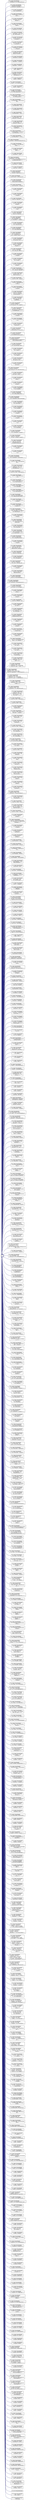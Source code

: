 digraph "Graphical Class Hierarchy"
{
 // LATEX_PDF_SIZE
  bgcolor="transparent";
  edge [fontname="Helvetica",fontsize="10",labelfontname="Helvetica",labelfontsize="10"];
  node [fontname="Helvetica",fontsize="10",shape=record];
  rankdir="LR";
  Node5657 [label="pair",height=0.2,width=0.4,color="grey75",tooltip=" "];
  Node5657 -> Node0 [dir="back",color="midnightblue",fontsize="10",style="solid",fontname="Helvetica"];
  Node0 [label="llvm::detail::DenseMapPair\l\< AAMapKeyTy, llvm::AbstractAttribute * \>",height=0.2,width=0.4,color="black",URL="$structllvm_1_1detail_1_1DenseMapPair.html",tooltip=" "];
  Node5657 -> Node5659 [dir="back",color="midnightblue",fontsize="10",style="solid",fontname="Helvetica"];
  Node5659 [label="llvm::detail::DenseMapPair\l\< AffectedValueCallbackVH,\l SmallVector\< ResultElem, 1 \> \>",height=0.2,width=0.4,color="black",URL="$structllvm_1_1detail_1_1DenseMapPair.html",tooltip=" "];
  Node5657 -> Node5660 [dir="back",color="midnightblue",fontsize="10",style="solid",fontname="Helvetica"];
  Node5660 [label="llvm::detail::DenseMapPair\l\< Alias, AliaseeDetails \>",height=0.2,width=0.4,color="black",URL="$structllvm_1_1detail_1_1DenseMapPair.html",tooltip=" "];
  Node5657 -> Node5661 [dir="back",color="midnightblue",fontsize="10",style="solid",fontname="Helvetica"];
  Node5661 [label="llvm::detail::DenseMapPair\l\< AliasCacheKey, std::optional\l\< bool \> \>",height=0.2,width=0.4,color="black",URL="$structllvm_1_1detail_1_1DenseMapPair.html",tooltip=" "];
  Node5657 -> Node5662 [dir="back",color="midnightblue",fontsize="10",style="solid",fontname="Helvetica"];
  Node5662 [label="llvm::detail::DenseMapPair\l\< AnalysisID, const llvm\l::PassInfo * \>",height=0.2,width=0.4,color="black",URL="$structllvm_1_1detail_1_1DenseMapPair.html",tooltip=" "];
  Node5657 -> Node5663 [dir="back",color="midnightblue",fontsize="10",style="solid",fontname="Helvetica"];
  Node5663 [label="llvm::detail::DenseMapPair\l\< AnalysisID, llvm::Identifying\lPassPtr \>",height=0.2,width=0.4,color="black",URL="$structllvm_1_1detail_1_1DenseMapPair.html",tooltip=" "];
  Node5657 -> Node5664 [dir="back",color="midnightblue",fontsize="10",style="solid",fontname="Helvetica"];
  Node5664 [label="llvm::detail::DenseMapPair\l\< AnalysisID, llvm::Pass * \>",height=0.2,width=0.4,color="black",URL="$structllvm_1_1detail_1_1DenseMapPair.html",tooltip=" "];
  Node5657 -> Node5665 [dir="back",color="midnightblue",fontsize="10",style="solid",fontname="Helvetica"];
  Node5665 [label="llvm::detail::DenseMapPair\l\< AnalysisKey *, std::unique\l_ptr\< PassConceptT \> \>",height=0.2,width=0.4,color="black",URL="$structllvm_1_1detail_1_1DenseMapPair.html",tooltip=" "];
  Node5657 -> Node5666 [dir="back",color="midnightblue",fontsize="10",style="solid",fontname="Helvetica"];
  Node5666 [label="llvm::detail::DenseMapPair\l\< APFloat, std::unique_ptr\l\< ConstantFP \> \>",height=0.2,width=0.4,color="black",URL="$structllvm_1_1detail_1_1DenseMapPair.html",tooltip=" "];
  Node5657 -> Node5667 [dir="back",color="midnightblue",fontsize="10",style="solid",fontname="Helvetica"];
  Node5667 [label="llvm::detail::DenseMapPair\l\< APInt, std::unique_ptr\l\< ConstantInt \> \>",height=0.2,width=0.4,color="black",URL="$structllvm_1_1detail_1_1DenseMapPair.html",tooltip=" "];
  Node5657 -> Node5668 [dir="back",color="midnightblue",fontsize="10",style="solid",fontname="Helvetica"];
  Node5668 [label="llvm::detail::DenseMapPair\l\< AssertingVH\< Instruction\l \>, unsigned \>",height=0.2,width=0.4,color="black",URL="$structllvm_1_1detail_1_1DenseMapPair.html",tooltip=" "];
  Node5657 -> Node5669 [dir="back",color="midnightblue",fontsize="10",style="solid",fontname="Helvetica"];
  Node5669 [label="llvm::detail::DenseMapPair\l\< AssertingVH\< Value \>,\l AliasSet::PointerRec * \>",height=0.2,width=0.4,color="black",URL="$structllvm_1_1detail_1_1DenseMapPair.html",tooltip=" "];
  Node5657 -> Node5670 [dir="back",color="midnightblue",fontsize="10",style="solid",fontname="Helvetica"];
  Node5670 [label="llvm::detail::DenseMapPair\l\< AttributeList, unsigned \>",height=0.2,width=0.4,color="black",URL="$structllvm_1_1detail_1_1DenseMapPair.html",tooltip=" "];
  Node5657 -> Node5671 [dir="back",color="midnightblue",fontsize="10",style="solid",fontname="Helvetica"];
  Node5671 [label="llvm::detail::DenseMapPair\l\< BasicBlock *, unsigned \>",height=0.2,width=0.4,color="black",URL="$structllvm_1_1detail_1_1DenseMapPair.html",tooltip=" "];
  Node5657 -> Node5672 [dir="back",color="midnightblue",fontsize="10",style="solid",fontname="Helvetica"];
  Node5672 [label="llvm::detail::DenseMapPair\l\< BasicBlock *, VPValue * \>",height=0.2,width=0.4,color="black",URL="$structllvm_1_1detail_1_1DenseMapPair.html",tooltip=" "];
  Node5657 -> Node5673 [dir="back",color="midnightblue",fontsize="10",style="solid",fontname="Helvetica"];
  Node5673 [label="llvm::detail::DenseMapPair\l\< BlkT *, BBInfo * \>",height=0.2,width=0.4,color="black",URL="$structllvm_1_1detail_1_1DenseMapPair.html",tooltip=" "];
  Node5657 -> Node5674 [dir="back",color="midnightblue",fontsize="10",style="solid",fontname="Helvetica"];
  Node5674 [label="llvm::detail::DenseMapPair\l\< BlockKeyT, std::pair\<\l BlockNode, llvm::bfi_detail\l::BFICallbackVH \> \>",height=0.2,width=0.4,color="black",URL="$structllvm_1_1detail_1_1DenseMapPair.html",tooltip=" "];
  Node5657 -> Node5675 [dir="back",color="midnightblue",fontsize="10",style="solid",fontname="Helvetica"];
  Node5675 [label="llvm::detail::DenseMapPair\l\< BlockT *, DFSInfo \>",height=0.2,width=0.4,color="black",URL="$structllvm_1_1detail_1_1DenseMapPair.html",tooltip=" "];
  Node5657 -> Node5676 [dir="back",color="midnightblue",fontsize="10",style="solid",fontname="Helvetica"];
  Node5676 [label="llvm::detail::DenseMapPair\l\< BlockT *, llvm::GenericCycle * \>",height=0.2,width=0.4,color="black",URL="$structllvm_1_1detail_1_1DenseMapPair.html",tooltip=" "];
  Node5657 -> Node5677 [dir="back",color="midnightblue",fontsize="10",style="solid",fontname="Helvetica"];
  Node5677 [label="llvm::detail::DenseMapPair\l\< BlockT *, RegionT * \>",height=0.2,width=0.4,color="black",URL="$structllvm_1_1detail_1_1DenseMapPair.html",tooltip=" "];
  Node5657 -> Node5678 [dir="back",color="midnightblue",fontsize="10",style="solid",fontname="Helvetica"];
  Node5678 [label="llvm::detail::DenseMapPair\l\< CFGEdge, llvm::SmallVector\l\< llvm::MachineBasicBlock *, 1 \> \>",height=0.2,width=0.4,color="black",URL="$structllvm_1_1detail_1_1DenseMapPair.html",tooltip=" "];
  Node5657 -> Node5679 [dir="back",color="midnightblue",fontsize="10",style="solid",fontname="Helvetica"];
  Node5679 [label="llvm::detail::DenseMapPair\l\< const AllocaInst *, MachineFrame\lInfo::SSPLayoutKind \>",height=0.2,width=0.4,color="black",URL="$structllvm_1_1detail_1_1DenseMapPair.html",tooltip=" "];
  Node5657 -> Node5680 [dir="back",color="midnightblue",fontsize="10",style="solid",fontname="Helvetica"];
  Node5680 [label="llvm::detail::DenseMapPair\l\< const BasicBlock *, BlockLifetime\lInfo \>",height=0.2,width=0.4,color="black",URL="$structllvm_1_1detail_1_1DenseMapPair.html",tooltip=" "];
  Node5657 -> Node5681 [dir="back",color="midnightblue",fontsize="10",style="solid",fontname="Helvetica"];
  Node5681 [label="llvm::detail::DenseMapPair\l\< const BasicBlock *, bool \>",height=0.2,width=0.4,color="black",URL="$structllvm_1_1detail_1_1DenseMapPair.html",tooltip=" "];
  Node5657 -> Node5682 [dir="back",color="midnightblue",fontsize="10",style="solid",fontname="Helvetica"];
  Node5682 [label="llvm::detail::DenseMapPair\l\< const BasicBlock *, int \>",height=0.2,width=0.4,color="black",URL="$structllvm_1_1detail_1_1DenseMapPair.html",tooltip=" "];
  Node5657 -> Node5683 [dir="back",color="midnightblue",fontsize="10",style="solid",fontname="Helvetica"];
  Node5683 [label="llvm::detail::DenseMapPair\l\< const BasicBlock *, Loop * \>",height=0.2,width=0.4,color="black",URL="$structllvm_1_1detail_1_1DenseMapPair.html",tooltip=" "];
  Node5657 -> Node5684 [dir="back",color="midnightblue",fontsize="10",style="solid",fontname="Helvetica"];
  Node5684 [label="llvm::detail::DenseMapPair\l\< const BasicBlock *, std\l::unique_ptr\< AccessList \> \>",height=0.2,width=0.4,color="black",URL="$structllvm_1_1detail_1_1DenseMapPair.html",tooltip=" "];
  Node5657 -> Node5685 [dir="back",color="midnightblue",fontsize="10",style="solid",fontname="Helvetica"];
  Node5685 [label="llvm::detail::DenseMapPair\l\< const BasicBlock *, std\l::unique_ptr\< DefsList \> \>",height=0.2,width=0.4,color="black",URL="$structllvm_1_1detail_1_1DenseMapPair.html",tooltip=" "];
  Node5657 -> Node5686 [dir="back",color="midnightblue",fontsize="10",style="solid",fontname="Helvetica"];
  Node5686 [label="llvm::detail::DenseMapPair\l\< const BasicBlockT *, const\l BasicBlockT * \>",height=0.2,width=0.4,color="black",URL="$structllvm_1_1detail_1_1DenseMapPair.html",tooltip=" "];
  Node5657 -> Node5687 [dir="back",color="midnightblue",fontsize="10",style="solid",fontname="Helvetica"];
  Node5687 [label="llvm::detail::DenseMapPair\l\< const BasicBlockT *, SmallVector\l\< const BasicBlockT *, 8 \> \>",height=0.2,width=0.4,color="black",URL="$structllvm_1_1detail_1_1DenseMapPair.html",tooltip=" "];
  Node5657 -> Node5688 [dir="back",color="midnightblue",fontsize="10",style="solid",fontname="Helvetica"];
  Node5688 [label="llvm::detail::DenseMapPair\l\< const BasicBlockT *, uint64_t \>",height=0.2,width=0.4,color="black",URL="$structllvm_1_1detail_1_1DenseMapPair.html",tooltip=" "];
  Node5657 -> Node5689 [dir="back",color="midnightblue",fontsize="10",style="solid",fontname="Helvetica"];
  Node5689 [label="llvm::detail::DenseMapPair\l\< const Block *, BlockSymbolDependencies \>",height=0.2,width=0.4,color="black",URL="$structllvm_1_1detail_1_1DenseMapPair.html",tooltip=" "];
  Node5657 -> Node5690 [dir="back",color="midnightblue",fontsize="10",style="solid",fontname="Helvetica"];
  Node5690 [label="llvm::detail::DenseMapPair\l\< const Block *, llvm::DenseSet\l\< Block * \> \>",height=0.2,width=0.4,color="black",URL="$structllvm_1_1detail_1_1DenseMapPair.html",tooltip=" "];
  Node5657 -> Node5691 [dir="back",color="midnightblue",fontsize="10",style="solid",fontname="Helvetica"];
  Node5691 [label="llvm::detail::DenseMapPair\l\< const BlockT *, const\l BlockT * \>",height=0.2,width=0.4,color="black",URL="$structllvm_1_1detail_1_1DenseMapPair.html",tooltip=" "];
  Node5657 -> Node5692 [dir="back",color="midnightblue",fontsize="10",style="solid",fontname="Helvetica"];
  Node5692 [label="llvm::detail::DenseMapPair\l\< const BlockT *, LoopT * \>",height=0.2,width=0.4,color="black",URL="$structllvm_1_1detail_1_1DenseMapPair.html",tooltip=" "];
  Node5657 -> Node5693 [dir="back",color="midnightblue",fontsize="10",style="solid",fontname="Helvetica"];
  Node5693 [label="llvm::detail::DenseMapPair\l\< const BlockT *, std::unique\l_ptr\< llvm::GenericSyncDependenceAnalysis\l::DivergenceDescriptor \> \>",height=0.2,width=0.4,color="black",URL="$structllvm_1_1detail_1_1DenseMapPair.html",tooltip=" "];
  Node5657 -> Node5694 [dir="back",color="midnightblue",fontsize="10",style="solid",fontname="Helvetica"];
  Node5694 [label="llvm::detail::DenseMapPair\l\< const BlockT *, unsigned \>",height=0.2,width=0.4,color="black",URL="$structllvm_1_1detail_1_1DenseMapPair.html",tooltip=" "];
  Node5657 -> Node5695 [dir="back",color="midnightblue",fontsize="10",style="solid",fontname="Helvetica"];
  Node5695 [label="llvm::detail::DenseMapPair\l\< const char *, uint32_t \>",height=0.2,width=0.4,color="black",URL="$structllvm_1_1detail_1_1DenseMapPair.html",tooltip=" "];
  Node5657 -> Node5696 [dir="back",color="midnightblue",fontsize="10",style="solid",fontname="Helvetica"];
  Node5696 [label="llvm::detail::DenseMapPair\l\< const DILocalVariable\l *, SmallSet\< FragmentInfo, 4 \> \>",height=0.2,width=0.4,color="black",URL="$structllvm_1_1detail_1_1DenseMapPair.html",tooltip=" "];
  Node5657 -> Node5697 [dir="back",color="midnightblue",fontsize="10",style="solid",fontname="Helvetica"];
  Node5697 [label="llvm::detail::DenseMapPair\l\< const Function *, GCFunctionInfo * \>",height=0.2,width=0.4,color="black",URL="$structllvm_1_1detail_1_1DenseMapPair.html",tooltip=" "];
  Node5657 -> Node5698 [dir="back",color="midnightblue",fontsize="10",style="solid",fontname="Helvetica"];
  Node5698 [label="llvm::detail::DenseMapPair\l\< const FunctionSamples\l *, BodySampleCoverageMap \>",height=0.2,width=0.4,color="black",URL="$structllvm_1_1detail_1_1DenseMapPair.html",tooltip=" "];
  Node5657 -> Node5699 [dir="back",color="midnightblue",fontsize="10",style="solid",fontname="Helvetica"];
  Node5699 [label="llvm::detail::DenseMapPair\l\< const Instruction *, unsigned \>",height=0.2,width=0.4,color="black",URL="$structllvm_1_1detail_1_1DenseMapPair.html",tooltip=" "];
  Node5657 -> Node5700 [dir="back",color="midnightblue",fontsize="10",style="solid",fontname="Helvetica"];
  Node5700 [label="llvm::detail::DenseMapPair\l\< const llvm::AllocaInst\l *, int \>",height=0.2,width=0.4,color="black",URL="$structllvm_1_1detail_1_1DenseMapPair.html",tooltip=" "];
  Node5657 -> Node5701 [dir="back",color="midnightblue",fontsize="10",style="solid",fontname="Helvetica"];
  Node5701 [label="llvm::detail::DenseMapPair\l\< const llvm::AllocaInst\l *, unsigned \>",height=0.2,width=0.4,color="black",URL="$structllvm_1_1detail_1_1DenseMapPair.html",tooltip=" "];
  Node5657 -> Node5702 [dir="back",color="midnightblue",fontsize="10",style="solid",fontname="Helvetica"];
  Node5702 [label="llvm::detail::DenseMapPair\l\< const llvm::Argument *, int \>",height=0.2,width=0.4,color="black",URL="$structllvm_1_1detail_1_1DenseMapPair.html",tooltip=" "];
  Node5657 -> Node5703 [dir="back",color="midnightblue",fontsize="10",style="solid",fontname="Helvetica"];
  Node5703 [label="llvm::detail::DenseMapPair\l\< const llvm::Argument *,\l unsigned \>",height=0.2,width=0.4,color="black",URL="$structllvm_1_1detail_1_1DenseMapPair.html",tooltip=" "];
  Node5657 -> Node5704 [dir="back",color="midnightblue",fontsize="10",style="solid",fontname="Helvetica"];
  Node5704 [label="llvm::detail::DenseMapPair\l\< const llvm::BasicBlock\l *, bool \>",height=0.2,width=0.4,color="black",URL="$structllvm_1_1detail_1_1DenseMapPair.html",tooltip=" "];
  Node5657 -> Node5705 [dir="back",color="midnightblue",fontsize="10",style="solid",fontname="Helvetica"];
  Node5705 [label="llvm::detail::DenseMapPair\l\< const llvm::BasicBlock\l *, const llvm::Instruction * \>",height=0.2,width=0.4,color="black",URL="$structllvm_1_1detail_1_1DenseMapPair.html",tooltip=" "];
  Node5657 -> Node5706 [dir="back",color="midnightblue",fontsize="10",style="solid",fontname="Helvetica"];
  Node5706 [label="llvm::detail::DenseMapPair\l\< const llvm::BasicBlock\l *, llvm::DenseMap\< const\l llvm::BasicBlock *, unsigned \> \>",height=0.2,width=0.4,color="black",URL="$structllvm_1_1detail_1_1DenseMapPair.html",tooltip=" "];
  Node5657 -> Node5707 [dir="back",color="midnightblue",fontsize="10",style="solid",fontname="Helvetica"];
  Node5707 [label="llvm::detail::DenseMapPair\l\< const llvm::BasicBlock\l *, llvm::InstructionCost \>",height=0.2,width=0.4,color="black",URL="$structllvm_1_1detail_1_1DenseMapPair.html",tooltip=" "];
  Node5657 -> Node5708 [dir="back",color="midnightblue",fontsize="10",style="solid",fontname="Helvetica"];
  Node5708 [label="llvm::detail::DenseMapPair\l\< const llvm::BasicBlock\l *, llvm::MachineBasicBlock * \>",height=0.2,width=0.4,color="black",URL="$structllvm_1_1detail_1_1DenseMapPair.html",tooltip=" "];
  Node5657 -> Node5709 [dir="back",color="midnightblue",fontsize="10",style="solid",fontname="Helvetica"];
  Node5709 [label="llvm::detail::DenseMapPair\l\< const llvm::BasicBlock\l *, llvm::SmallVector\< std\l::pair\< unsigned, Marker \>, 4 \> \>",height=0.2,width=0.4,color="black",URL="$structllvm_1_1detail_1_1DenseMapPair.html",tooltip=" "];
  Node5657 -> Node5710 [dir="back",color="midnightblue",fontsize="10",style="solid",fontname="Helvetica"];
  Node5710 [label="llvm::detail::DenseMapPair\l\< const llvm::BasicBlock\l *, std::optional\< bool \> \>",height=0.2,width=0.4,color="black",URL="$structllvm_1_1detail_1_1DenseMapPair.html",tooltip=" "];
  Node5657 -> Node5711 [dir="back",color="midnightblue",fontsize="10",style="solid",fontname="Helvetica"];
  Node5711 [label="llvm::detail::DenseMapPair\l\< const llvm::BasicBlock\l *, std::pair\< unsigned,\l unsigned \> \>",height=0.2,width=0.4,color="black",URL="$structllvm_1_1detail_1_1DenseMapPair.html",tooltip=" "];
  Node5657 -> Node5712 [dir="back",color="midnightblue",fontsize="10",style="solid",fontname="Helvetica"];
  Node5712 [label="llvm::detail::DenseMapPair\l\< const llvm::BasicBlock\l *, std::unique_ptr\< BBInfo \> \>",height=0.2,width=0.4,color="black",URL="$structllvm_1_1detail_1_1DenseMapPair.html",tooltip=" "];
  Node5657 -> Node5713 [dir="back",color="midnightblue",fontsize="10",style="solid",fontname="Helvetica"];
  Node5713 [label="llvm::detail::DenseMapPair\l\< const llvm::BasicBlock\l *, unsigned \>",height=0.2,width=0.4,color="black",URL="$structllvm_1_1detail_1_1DenseMapPair.html",tooltip=" "];
  Node5657 -> Node5714 [dir="back",color="midnightblue",fontsize="10",style="solid",fontname="Helvetica"];
  Node5714 [label="llvm::detail::DenseMapPair\l\< const llvm::Comdat *,\l llvm::Comdat * \>",height=0.2,width=0.4,color="black",URL="$structllvm_1_1detail_1_1DenseMapPair.html",tooltip=" "];
  Node5657 -> Node5715 [dir="back",color="midnightblue",fontsize="10",style="solid",fontname="Helvetica"];
  Node5715 [label="llvm::detail::DenseMapPair\l\< const llvm::Constant *,\l unsigned \>",height=0.2,width=0.4,color="black",URL="$structllvm_1_1detail_1_1DenseMapPair.html",tooltip=" "];
  Node5657 -> Node5716 [dir="back",color="midnightblue",fontsize="10",style="solid",fontname="Helvetica"];
  Node5716 [label="llvm::detail::DenseMapPair\l\< const llvm::DICompositeType\l *, llvm::codeview::TypeIndex \>",height=0.2,width=0.4,color="black",URL="$structllvm_1_1detail_1_1DenseMapPair.html",tooltip=" "];
  Node5657 -> Node5717 [dir="back",color="midnightblue",fontsize="10",style="solid",fontname="Helvetica"];
  Node5717 [label="llvm::detail::DenseMapPair\l\< const llvm::DIE *, llvm\l::DwarfCompileUnit * \>",height=0.2,width=0.4,color="black",URL="$structllvm_1_1detail_1_1DenseMapPair.html",tooltip=" "];
  Node5657 -> Node5718 [dir="back",color="midnightblue",fontsize="10",style="solid",fontname="Helvetica"];
  Node5718 [label="llvm::detail::DenseMapPair\l\< const llvm::DIE *, unsigned \>",height=0.2,width=0.4,color="black",URL="$structllvm_1_1detail_1_1DenseMapPair.html",tooltip=" "];
  Node5657 -> Node5719 [dir="back",color="midnightblue",fontsize="10",style="solid",fontname="Helvetica"];
  Node5719 [label="llvm::detail::DenseMapPair\l\< const llvm::DIGlobalVariable\l *, uint64_t \>",height=0.2,width=0.4,color="black",URL="$structllvm_1_1detail_1_1DenseMapPair.html",tooltip=" "];
  Node5657 -> Node5720 [dir="back",color="midnightblue",fontsize="10",style="solid",fontname="Helvetica"];
  Node5720 [label="llvm::detail::DenseMapPair\l\< const llvm::DILocalVariable\l *, unsigned \>",height=0.2,width=0.4,color="black",URL="$structllvm_1_1detail_1_1DenseMapPair.html",tooltip=" "];
  Node5657 -> Node5721 [dir="back",color="midnightblue",fontsize="10",style="solid",fontname="Helvetica"];
  Node5721 [label="llvm::detail::DenseMapPair\l\< const llvm::DILocation\l *, const llvm::sampleprof\l::FunctionSamples * \>",height=0.2,width=0.4,color="black",URL="$structllvm_1_1detail_1_1DenseMapPair.html",tooltip=" "];
  Node5657 -> Node5722 [dir="back",color="midnightblue",fontsize="10",style="solid",fontname="Helvetica"];
  Node5722 [label="llvm::detail::DenseMapPair\l\< const llvm::DILocation\l *, std::unique_ptr\< llvm\l::SmallPtrSet \> \>",height=0.2,width=0.4,color="black",URL="$structllvm_1_1detail_1_1DenseMapPair.html",tooltip=" "];
  Node5657 -> Node5723 [dir="back",color="midnightblue",fontsize="10",style="solid",fontname="Helvetica"];
  Node5723 [label="llvm::detail::DenseMapPair\l\< const llvm::DINode *,\l std::unique_ptr\< llvm::DbgEntity \> \>",height=0.2,width=0.4,color="black",URL="$structllvm_1_1detail_1_1DenseMapPair.html",tooltip=" "];
  Node5657 -> Node5724 [dir="back",color="midnightblue",fontsize="10",style="solid",fontname="Helvetica"];
  Node5724 [label="llvm::detail::DenseMapPair\l\< const llvm::DIScope *,\l std::unique_ptr\< SmallVector\l\< CVGlobalVariable, 1 \> \> \>",height=0.2,width=0.4,color="black",URL="$structllvm_1_1detail_1_1DenseMapPair.html",tooltip=" "];
  Node5657 -> Node5725 [dir="back",color="midnightblue",fontsize="10",style="solid",fontname="Helvetica"];
  Node5725 [label="llvm::detail::DenseMapPair\l\< const llvm::DIStringType\l *, unsigned \>",height=0.2,width=0.4,color="black",URL="$structllvm_1_1detail_1_1DenseMapPair.html",tooltip=" "];
  Node5657 -> Node5726 [dir="back",color="midnightblue",fontsize="10",style="solid",fontname="Helvetica"];
  Node5726 [label="llvm::detail::DenseMapPair\l\< const llvm::FuncletPadInst\l *, int \>",height=0.2,width=0.4,color="black",URL="$structllvm_1_1detail_1_1DenseMapPair.html",tooltip=" "];
  Node5657 -> Node5727 [dir="back",color="midnightblue",fontsize="10",style="solid",fontname="Helvetica"];
  Node5727 [label="llvm::detail::DenseMapPair\l\< const llvm::Function *,\l FunctionInfo * \>",height=0.2,width=0.4,color="black",URL="$structllvm_1_1detail_1_1DenseMapPair.html",tooltip=" "];
  Node5657 -> Node5728 [dir="back",color="midnightblue",fontsize="10",style="solid",fontname="Helvetica"];
  Node5728 [label="llvm::detail::DenseMapPair\l\< const llvm::Function *,\l GlobalsAAResult::FunctionInfo \>",height=0.2,width=0.4,color="black",URL="$structllvm_1_1detail_1_1DenseMapPair.html",tooltip=" "];
  Node5657 -> Node5729 [dir="back",color="midnightblue",fontsize="10",style="solid",fontname="Helvetica"];
  Node5729 [label="llvm::detail::DenseMapPair\l\< const llvm::Function *,\l llvm::AMDGPUFunctionArgInfo \>",height=0.2,width=0.4,color="black",URL="$structllvm_1_1detail_1_1DenseMapPair.html",tooltip=" "];
  Node5657 -> Node5730 [dir="back",color="midnightblue",fontsize="10",style="solid",fontname="Helvetica"];
  Node5730 [label="llvm::detail::DenseMapPair\l\< const llvm::Function *,\l llvm::AMDGPUResourceUsageAnalysis\l::SIFunctionResourceInfo \>",height=0.2,width=0.4,color="black",URL="$structllvm_1_1detail_1_1DenseMapPair.html",tooltip=" "];
  Node5657 -> Node5731 [dir="back",color="midnightblue",fontsize="10",style="solid",fontname="Helvetica"];
  Node5731 [label="llvm::detail::DenseMapPair\l\< const llvm::Function *,\l llvm::LazyCallGraph::Node * \>",height=0.2,width=0.4,color="black",URL="$structllvm_1_1detail_1_1DenseMapPair.html",tooltip=" "];
  Node5657 -> Node5732 [dir="back",color="midnightblue",fontsize="10",style="solid",fontname="Helvetica"];
  Node5732 [label="llvm::detail::DenseMapPair\l\< const llvm::Function *,\l llvm::LoadInst * \>",height=0.2,width=0.4,color="black",URL="$structllvm_1_1detail_1_1DenseMapPair.html",tooltip=" "];
  Node5657 -> Node5733 [dir="back",color="midnightblue",fontsize="10",style="solid",fontname="Helvetica"];
  Node5733 [label="llvm::detail::DenseMapPair\l\< const llvm::Function *,\l llvm::Register \>",height=0.2,width=0.4,color="black",URL="$structllvm_1_1detail_1_1DenseMapPair.html",tooltip=" "];
  Node5657 -> Node5734 [dir="back",color="midnightblue",fontsize="10",style="solid",fontname="Helvetica"];
  Node5734 [label="llvm::detail::DenseMapPair\l\< const llvm::Function *,\l std::optional\< bool \> \>",height=0.2,width=0.4,color="black",URL="$structllvm_1_1detail_1_1DenseMapPair.html",tooltip=" "];
  Node5657 -> Node5735 [dir="back",color="midnightblue",fontsize="10",style="solid",fontname="Helvetica"];
  Node5735 [label="llvm::detail::DenseMapPair\l\< const llvm::Function *,\l std::string \>",height=0.2,width=0.4,color="black",URL="$structllvm_1_1detail_1_1DenseMapPair.html",tooltip=" "];
  Node5657 -> Node5736 [dir="back",color="midnightblue",fontsize="10",style="solid",fontname="Helvetica"];
  Node5736 [label="llvm::detail::DenseMapPair\l\< const llvm::Function *,\l std::unique_ptr\< llvm::MachineFunction \> \>",height=0.2,width=0.4,color="black",URL="$structllvm_1_1detail_1_1DenseMapPair.html",tooltip=" "];
  Node5657 -> Node5737 [dir="back",color="midnightblue",fontsize="10",style="solid",fontname="Helvetica"];
  Node5737 [label="llvm::detail::DenseMapPair\l\< const llvm::Function *,\l std::vector\< uint32_t \> \>",height=0.2,width=0.4,color="black",URL="$structllvm_1_1detail_1_1DenseMapPair.html",tooltip=" "];
  Node5657 -> Node5738 [dir="back",color="midnightblue",fontsize="10",style="solid",fontname="Helvetica"];
  Node5738 [label="llvm::detail::DenseMapPair\l\< const llvm::Function *,\l uint64_t \>",height=0.2,width=0.4,color="black",URL="$structllvm_1_1detail_1_1DenseMapPair.html",tooltip=" "];
  Node5657 -> Node5739 [dir="back",color="midnightblue",fontsize="10",style="solid",fontname="Helvetica"];
  Node5739 [label="llvm::detail::DenseMapPair\l\< const llvm::Function *,\l unsigned \>",height=0.2,width=0.4,color="black",URL="$structllvm_1_1detail_1_1DenseMapPair.html",tooltip=" "];
  Node5657 -> Node5740 [dir="back",color="midnightblue",fontsize="10",style="solid",fontname="Helvetica"];
  Node5740 [label="llvm::detail::DenseMapPair\l\< const llvm::GlobalObject\l *, llvm::StringRef \>",height=0.2,width=0.4,color="black",URL="$structllvm_1_1detail_1_1DenseMapPair.html",tooltip=" "];
  Node5657 -> Node5741 [dir="back",color="midnightblue",fontsize="10",style="solid",fontname="Helvetica"];
  Node5741 [label="llvm::detail::DenseMapPair\l\< const llvm::GlobalValue\l *, llvm::DSOLocalEquivalent * \>",height=0.2,width=0.4,color="black",URL="$structllvm_1_1detail_1_1DenseMapPair.html",tooltip=" "];
  Node5657 -> Node5742 [dir="back",color="midnightblue",fontsize="10",style="solid",fontname="Helvetica"];
  Node5742 [label="llvm::detail::DenseMapPair\l\< const llvm::GlobalValue\l *, llvm::GlobalValue::SanitizerMetadata \>",height=0.2,width=0.4,color="black",URL="$structllvm_1_1detail_1_1DenseMapPair.html",tooltip=" "];
  Node5657 -> Node5743 [dir="back",color="midnightblue",fontsize="10",style="solid",fontname="Helvetica"];
  Node5743 [label="llvm::detail::DenseMapPair\l\< const llvm::GlobalValue\l *, llvm::NoCFIValue * \>",height=0.2,width=0.4,color="black",URL="$structllvm_1_1detail_1_1DenseMapPair.html",tooltip=" "];
  Node5657 -> Node5744 [dir="back",color="midnightblue",fontsize="10",style="solid",fontname="Helvetica"];
  Node5744 [label="llvm::detail::DenseMapPair\l\< const llvm::GlobalValue\l *, llvm::StringRef \>",height=0.2,width=0.4,color="black",URL="$structllvm_1_1detail_1_1DenseMapPair.html",tooltip=" "];
  Node5657 -> Node5745 [dir="back",color="midnightblue",fontsize="10",style="solid",fontname="Helvetica"];
  Node5745 [label="llvm::detail::DenseMapPair\l\< const llvm::GlobalValue\l *, unsigned \>",height=0.2,width=0.4,color="black",URL="$structllvm_1_1detail_1_1DenseMapPair.html",tooltip=" "];
  Node5657 -> Node5746 [dir="back",color="midnightblue",fontsize="10",style="solid",fontname="Helvetica"];
  Node5746 [label="llvm::detail::DenseMapPair\l\< const llvm::GlobalVariable\l *, unsigned \>",height=0.2,width=0.4,color="black",URL="$structllvm_1_1detail_1_1DenseMapPair.html",tooltip=" "];
  Node5657 -> Node5747 [dir="back",color="midnightblue",fontsize="10",style="solid",fontname="Helvetica"];
  Node5747 [label="llvm::detail::DenseMapPair\l\< const llvm::Instruction\l *, int \>",height=0.2,width=0.4,color="black",URL="$structllvm_1_1detail_1_1DenseMapPair.html",tooltip=" "];
  Node5657 -> Node5748 [dir="back",color="midnightblue",fontsize="10",style="solid",fontname="Helvetica"];
  Node5748 [label="llvm::detail::DenseMapPair\l\< const llvm::Instruction\l *, llvm::DenseMap \>",height=0.2,width=0.4,color="black",URL="$structllvm_1_1detail_1_1DenseMapPair.html",tooltip=" "];
  Node5657 -> Node5749 [dir="back",color="midnightblue",fontsize="10",style="solid",fontname="Helvetica"];
  Node5749 [label="llvm::detail::DenseMapPair\l\< const llvm::Instruction\l *, llvm::SmallVector\< unsigned \> \>",height=0.2,width=0.4,color="black",URL="$structllvm_1_1detail_1_1DenseMapPair.html",tooltip=" "];
  Node5657 -> Node5750 [dir="back",color="midnightblue",fontsize="10",style="solid",fontname="Helvetica"];
  Node5750 [label="llvm::detail::DenseMapPair\l\< const llvm::Instruction\l *, std::pair\< unsigned, unsigned \> \>",height=0.2,width=0.4,color="black",URL="$structllvm_1_1detail_1_1DenseMapPair.html",tooltip=" "];
  Node5657 -> Node5751 [dir="back",color="midnightblue",fontsize="10",style="solid",fontname="Helvetica"];
  Node5751 [label="llvm::detail::DenseMapPair\l\< const llvm::Instruction\l *, std::unique_ptr\< llvm\l::MustBeExecutedIterator \> \>",height=0.2,width=0.4,color="black",URL="$structllvm_1_1detail_1_1DenseMapPair.html",tooltip=" "];
  Node5657 -> Node5752 [dir="back",color="midnightblue",fontsize="10",style="solid",fontname="Helvetica"];
  Node5752 [label="llvm::detail::DenseMapPair\l\< const llvm::Instruction\l *, unsigned \>",height=0.2,width=0.4,color="black",URL="$structllvm_1_1detail_1_1DenseMapPair.html",tooltip=" "];
  Node5657 -> Node5753 [dir="back",color="midnightblue",fontsize="10",style="solid",fontname="Helvetica"];
  Node5753 [label="llvm::detail::DenseMapPair\l\< const llvm::InvokeInst\l *, int \>",height=0.2,width=0.4,color="black",URL="$structllvm_1_1detail_1_1DenseMapPair.html",tooltip=" "];
  Node5657 -> Node5754 [dir="back",color="midnightblue",fontsize="10",style="solid",fontname="Helvetica"];
  Node5754 [label="llvm::detail::DenseMapPair\l\< const llvm::LexicalScope\l *, llvm::SmallVector\< LocalVariable, 1 \> \>",height=0.2,width=0.4,color="black",URL="$structllvm_1_1detail_1_1DenseMapPair.html",tooltip=" "];
  Node5657 -> Node5755 [dir="back",color="midnightblue",fontsize="10",style="solid",fontname="Helvetica"];
  Node5755 [label="llvm::detail::DenseMapPair\l\< const llvm::Loop *, BackedgeTaken\lInfo \>",height=0.2,width=0.4,color="black",URL="$structllvm_1_1detail_1_1DenseMapPair.html",tooltip=" "];
  Node5657 -> Node5756 [dir="back",color="midnightblue",fontsize="10",style="solid",fontname="Helvetica"];
  Node5756 [label="llvm::detail::DenseMapPair\l\< const llvm::Loop *, llvm\l::SmallVector\< const llvm\l::SCEVAddRecExpr *, 4 \> \>",height=0.2,width=0.4,color="black",URL="$structllvm_1_1detail_1_1DenseMapPair.html",tooltip=" "];
  Node5657 -> Node5757 [dir="back",color="midnightblue",fontsize="10",style="solid",fontname="Helvetica"];
  Node5757 [label="llvm::detail::DenseMapPair\l\< const llvm::Loop *, LoopProperties \>",height=0.2,width=0.4,color="black",URL="$structllvm_1_1detail_1_1DenseMapPair.html",tooltip=" "];
  Node5657 -> Node5758 [dir="back",color="midnightblue",fontsize="10",style="solid",fontname="Helvetica"];
  Node5758 [label="llvm::detail::DenseMapPair\l\< const llvm::MachineBasicBlock\l *, int \>",height=0.2,width=0.4,color="black",URL="$structllvm_1_1detail_1_1DenseMapPair.html",tooltip=" "];
  Node5657 -> Node5759 [dir="back",color="midnightblue",fontsize="10",style="solid",fontname="Helvetica"];
  Node5759 [label="llvm::detail::DenseMapPair\l\< const llvm::MachineBasicBlock\l *, llvm::BlockFrequency \>",height=0.2,width=0.4,color="black",URL="$structllvm_1_1detail_1_1DenseMapPair.html",tooltip=" "];
  Node5657 -> Node5760 [dir="back",color="midnightblue",fontsize="10",style="solid",fontname="Helvetica"];
  Node5760 [label="llvm::detail::DenseMapPair\l\< const llvm::MachineBasicBlock\l *, llvm::DenseMap \>",height=0.2,width=0.4,color="black",URL="$structllvm_1_1detail_1_1DenseMapPair.html",tooltip=" "];
  Node5657 -> Node5761 [dir="back",color="midnightblue",fontsize="10",style="solid",fontname="Helvetica"];
  Node5761 [label="llvm::detail::DenseMapPair\l\< const llvm::MachineBasicBlock\l *, llvm::MachineLoop * \>",height=0.2,width=0.4,color="black",URL="$structllvm_1_1detail_1_1DenseMapPair.html",tooltip=" "];
  Node5657 -> Node5762 [dir="back",color="midnightblue",fontsize="10",style="solid",fontname="Helvetica"];
  Node5762 [label="llvm::detail::DenseMapPair\l\< const llvm::MachineBasicBlock\l *, llvm::WebAssemblyException * \>",height=0.2,width=0.4,color="black",URL="$structllvm_1_1detail_1_1DenseMapPair.html",tooltip=" "];
  Node5657 -> Node5763 [dir="back",color="midnightblue",fontsize="10",style="solid",fontname="Helvetica"];
  Node5763 [label="llvm::detail::DenseMapPair\l\< const llvm::MachineBasicBlock\l *, unsigned \>",height=0.2,width=0.4,color="black",URL="$structllvm_1_1detail_1_1DenseMapPair.html",tooltip=" "];
  Node5657 -> Node5764 [dir="back",color="midnightblue",fontsize="10",style="solid",fontname="Helvetica"];
  Node5764 [label="llvm::detail::DenseMapPair\l\< const llvm::MachineBasicBlock\l *, unsigned int \>",height=0.2,width=0.4,color="black",URL="$structllvm_1_1detail_1_1DenseMapPair.html",tooltip=" "];
  Node5657 -> Node5765 [dir="back",color="midnightblue",fontsize="10",style="solid",fontname="Helvetica"];
  Node5765 [label="llvm::detail::DenseMapPair\l\< const llvm::MachineFunction\l *, llvm::DenseMap\< llvm::Register,\l llvm::MachineInstr * \> \>",height=0.2,width=0.4,color="black",URL="$structllvm_1_1detail_1_1DenseMapPair.html",tooltip=" "];
  Node5657 -> Node5766 [dir="back",color="midnightblue",fontsize="10",style="solid",fontname="Helvetica"];
  Node5766 [label="llvm::detail::DenseMapPair\l\< const llvm::MachineInstr\l *, InstType \>",height=0.2,width=0.4,color="black",URL="$structllvm_1_1detail_1_1DenseMapPair.html",tooltip=" "];
  Node5657 -> Node5767 [dir="back",color="midnightblue",fontsize="10",style="solid",fontname="Helvetica"];
  Node5767 [label="llvm::detail::DenseMapPair\l\< const llvm::MachineInstr\l *, llvm::MachineTraceMetrics\l::InstrCycles \>",height=0.2,width=0.4,color="black",URL="$structllvm_1_1detail_1_1DenseMapPair.html",tooltip=" "];
  Node5657 -> Node5768 [dir="back",color="midnightblue",fontsize="10",style="solid",fontname="Helvetica"];
  Node5768 [label="llvm::detail::DenseMapPair\l\< const llvm::MachineInstr\l *, llvm::MCSymbol * \>",height=0.2,width=0.4,color="black",URL="$structllvm_1_1detail_1_1DenseMapPair.html",tooltip=" "];
  Node5657 -> Node5769 [dir="back",color="midnightblue",fontsize="10",style="solid",fontname="Helvetica"];
  Node5769 [label="llvm::detail::DenseMapPair\l\< const llvm::MachineInstr\l *, llvm::SmallVector\< const\l llvm::MachineInstr *, 2 \> \>",height=0.2,width=0.4,color="black",URL="$structllvm_1_1detail_1_1DenseMapPair.html",tooltip=" "];
  Node5657 -> Node5770 [dir="back",color="midnightblue",fontsize="10",style="solid",fontname="Helvetica"];
  Node5770 [label="llvm::detail::DenseMapPair\l\< const llvm::MachineInstr\l *, llvm::UniqueMachineInstr * \>",height=0.2,width=0.4,color="black",URL="$structllvm_1_1detail_1_1DenseMapPair.html",tooltip=" "];
  Node5657 -> Node5771 [dir="back",color="midnightblue",fontsize="10",style="solid",fontname="Helvetica"];
  Node5771 [label="llvm::detail::DenseMapPair\l\< const llvm::MachineInstr\l *, unsigned \>",height=0.2,width=0.4,color="black",URL="$structllvm_1_1detail_1_1DenseMapPair.html",tooltip=" "];
  Node5657 -> Node5772 [dir="back",color="midnightblue",fontsize="10",style="solid",fontname="Helvetica"];
  Node5772 [label="llvm::detail::DenseMapPair\l\< const llvm::MachineLoop\l *, std::unique_ptr\< llvm\l::WebAssembly::SortRegion \> \>",height=0.2,width=0.4,color="black",URL="$structllvm_1_1detail_1_1DenseMapPair.html",tooltip=" "];
  Node5657 -> Node5773 [dir="back",color="midnightblue",fontsize="10",style="solid",fontname="Helvetica"];
  Node5773 [label="llvm::detail::DenseMapPair\l\< const llvm::MCSection\l *, const llvm::MCSymbol * \>",height=0.2,width=0.4,color="black",URL="$structllvm_1_1detail_1_1DenseMapPair.html",tooltip=" "];
  Node5657 -> Node5774 [dir="back",color="midnightblue",fontsize="10",style="solid",fontname="Helvetica"];
  Node5774 [label="llvm::detail::DenseMapPair\l\< const llvm::MCSection\l *, llvm::MCFragment * \>",height=0.2,width=0.4,color="black",URL="$structllvm_1_1detail_1_1DenseMapPair.html",tooltip=" "];
  Node5657 -> Node5775 [dir="back",color="midnightblue",fontsize="10",style="solid",fontname="Helvetica"];
  Node5775 [label="llvm::detail::DenseMapPair\l\< const llvm::MCSection\l *, std::vector\< RelAndSymbol \> \>",height=0.2,width=0.4,color="black",URL="$structllvm_1_1detail_1_1DenseMapPair.html",tooltip=" "];
  Node5657 -> Node5776 [dir="back",color="midnightblue",fontsize="10",style="solid",fontname="Helvetica"];
  Node5776 [label="llvm::detail::DenseMapPair\l\< const llvm::MCSection\l *, unsigned \>",height=0.2,width=0.4,color="black",URL="$structllvm_1_1detail_1_1DenseMapPair.html",tooltip=" "];
  Node5657 -> Node5777 [dir="back",color="midnightblue",fontsize="10",style="solid",fontname="Helvetica"];
  Node5777 [label="llvm::detail::DenseMapPair\l\< const llvm::MCSymbol *,\l AddressPoolEntry \>",height=0.2,width=0.4,color="black",URL="$structllvm_1_1detail_1_1DenseMapPair.html",tooltip=" "];
  Node5657 -> Node5778 [dir="back",color="midnightblue",fontsize="10",style="solid",fontname="Helvetica"];
  Node5778 [label="llvm::detail::DenseMapPair\l\< const llvm::MCSymbol *,\l const llvm::MCSymbolRefExpr * \>",height=0.2,width=0.4,color="black",URL="$structllvm_1_1detail_1_1DenseMapPair.html",tooltip=" "];
  Node5657 -> Node5779 [dir="back",color="midnightblue",fontsize="10",style="solid",fontname="Helvetica"];
  Node5779 [label="llvm::detail::DenseMapPair\l\< const llvm::MCSymbol *,\l llvm::SmallVector\< PendingAssignment, 1 \> \>",height=0.2,width=0.4,color="black",URL="$structllvm_1_1detail_1_1DenseMapPair.html",tooltip=" "];
  Node5657 -> Node5780 [dir="back",color="midnightblue",fontsize="10",style="solid",fontname="Helvetica"];
  Node5780 [label="llvm::detail::DenseMapPair\l\< const llvm::MCSymbol *,\l std::vector\< llvm::StringRef \> \>",height=0.2,width=0.4,color="black",URL="$structllvm_1_1detail_1_1DenseMapPair.html",tooltip=" "];
  Node5657 -> Node5781 [dir="back",color="midnightblue",fontsize="10",style="solid",fontname="Helvetica"];
  Node5781 [label="llvm::detail::DenseMapPair\l\< const llvm::MCSymbol *,\l uint64_t \>",height=0.2,width=0.4,color="black",URL="$structllvm_1_1detail_1_1DenseMapPair.html",tooltip=" "];
  Node5657 -> Node5782 [dir="back",color="midnightblue",fontsize="10",style="solid",fontname="Helvetica"];
  Node5782 [label="llvm::detail::DenseMapPair\l\< const llvm::MCSymbol *,\l unsigned \>",height=0.2,width=0.4,color="black",URL="$structllvm_1_1detail_1_1DenseMapPair.html",tooltip=" "];
  Node5657 -> Node5783 [dir="back",color="midnightblue",fontsize="10",style="solid",fontname="Helvetica"];
  Node5783 [label="llvm::detail::DenseMapPair\l\< const llvm::MDNode *, bool \>",height=0.2,width=0.4,color="black",URL="$structllvm_1_1detail_1_1DenseMapPair.html",tooltip=" "];
  Node5657 -> Node5784 [dir="back",color="midnightblue",fontsize="10",style="solid",fontname="Helvetica"];
  Node5784 [label="llvm::detail::DenseMapPair\l\< const llvm::MDNode *,\l llvm::DIE * \>",height=0.2,width=0.4,color="black",URL="$structllvm_1_1detail_1_1DenseMapPair.html",tooltip=" "];
  Node5657 -> Node5785 [dir="back",color="midnightblue",fontsize="10",style="solid",fontname="Helvetica"];
  Node5785 [label="llvm::detail::DenseMapPair\l\< const llvm::MDNode *,\l llvm::SmallVector\< const\l llvm::MCSymbol * \> \>",height=0.2,width=0.4,color="black",URL="$structllvm_1_1detail_1_1DenseMapPair.html",tooltip=" "];
  Node5657 -> Node5786 [dir="back",color="midnightblue",fontsize="10",style="solid",fontname="Helvetica"];
  Node5786 [label="llvm::detail::DenseMapPair\l\< const llvm::MDNode *,\l TBAABaseNodeSummary \>",height=0.2,width=0.4,color="black",URL="$structllvm_1_1detail_1_1DenseMapPair.html",tooltip=" "];
  Node5657 -> Node5787 [dir="back",color="midnightblue",fontsize="10",style="solid",fontname="Helvetica"];
  Node5787 [label="llvm::detail::DenseMapPair\l\< const llvm::MDNode *,\l uint64_t \>",height=0.2,width=0.4,color="black",URL="$structllvm_1_1detail_1_1DenseMapPair.html",tooltip=" "];
  Node5657 -> Node5788 [dir="back",color="midnightblue",fontsize="10",style="solid",fontname="Helvetica"];
  Node5788 [label="llvm::detail::DenseMapPair\l\< const llvm::MDNode *,\l unsigned \>",height=0.2,width=0.4,color="black",URL="$structllvm_1_1detail_1_1DenseMapPair.html",tooltip=" "];
  Node5657 -> Node5789 [dir="back",color="midnightblue",fontsize="10",style="solid",fontname="Helvetica"];
  Node5789 [label="llvm::detail::DenseMapPair\l\< const llvm::MemoryAccess\l *, unsigned long \>",height=0.2,width=0.4,color="black",URL="$structllvm_1_1detail_1_1DenseMapPair.html",tooltip=" "];
  Node5657 -> Node5790 [dir="back",color="midnightblue",fontsize="10",style="solid",fontname="Helvetica"];
  Node5790 [label="llvm::detail::DenseMapPair\l\< const llvm::PHINode *,\l unsigned int \>",height=0.2,width=0.4,color="black",URL="$structllvm_1_1detail_1_1DenseMapPair.html",tooltip=" "];
  Node5657 -> Node5791 [dir="back",color="midnightblue",fontsize="10",style="solid",fontname="Helvetica"];
  Node5791 [label="llvm::detail::DenseMapPair\l\< const llvm::RuntimeCheckingPtr\lGroup *, llvm::MDNode * \>",height=0.2,width=0.4,color="black",URL="$structllvm_1_1detail_1_1DenseMapPair.html",tooltip=" "];
  Node5657 -> Node5792 [dir="back",color="midnightblue",fontsize="10",style="solid",fontname="Helvetica"];
  Node5792 [label="llvm::detail::DenseMapPair\l\< const llvm::SCEV *, const\l llvm::Loop * \>",height=0.2,width=0.4,color="black",URL="$structllvm_1_1detail_1_1DenseMapPair.html",tooltip=" "];
  Node5657 -> Node5793 [dir="back",color="midnightblue",fontsize="10",style="solid",fontname="Helvetica"];
  Node5793 [label="llvm::detail::DenseMapPair\l\< const llvm::SCEV *, const\l llvm::SCEV * \>",height=0.2,width=0.4,color="black",URL="$structllvm_1_1detail_1_1DenseMapPair.html",tooltip=" "];
  Node5657 -> Node5794 [dir="back",color="midnightblue",fontsize="10",style="solid",fontname="Helvetica"];
  Node5794 [label="llvm::detail::DenseMapPair\l\< const llvm::SCEV *, llvm\l::ConstantRange \>",height=0.2,width=0.4,color="black",URL="$structllvm_1_1detail_1_1DenseMapPair.html",tooltip=" "];
  Node5657 -> Node5795 [dir="back",color="midnightblue",fontsize="10",style="solid",fontname="Helvetica"];
  Node5795 [label="llvm::detail::DenseMapPair\l\< const llvm::SCEV *, llvm\l::SmallPtrSet\< const llvm\l::SCEV *, 8 \> \>",height=0.2,width=0.4,color="black",URL="$structllvm_1_1detail_1_1DenseMapPair.html",tooltip=" "];
  Node5657 -> Node5796 [dir="back",color="midnightblue",fontsize="10",style="solid",fontname="Helvetica"];
  Node5796 [label="llvm::detail::DenseMapPair\l\< const llvm::SCEV *, llvm\l::SmallPtrSet\< llvm::PointerIntPair\l\< const llvm::Loop *, 1, bool \>, 4 \> \>",height=0.2,width=0.4,color="black",URL="$structllvm_1_1detail_1_1DenseMapPair.html",tooltip=" "];
  Node5657 -> Node5797 [dir="back",color="midnightblue",fontsize="10",style="solid",fontname="Helvetica"];
  Node5797 [label="llvm::detail::DenseMapPair\l\< const llvm::SCEV *, llvm\l::SmallVector\< llvm::PointerIntPair\l\< const llvm::BasicBlock *, 2, BlockDisposition \>, 2 \> \>",height=0.2,width=0.4,color="black",URL="$structllvm_1_1detail_1_1DenseMapPair.html",tooltip=" "];
  Node5657 -> Node5798 [dir="back",color="midnightblue",fontsize="10",style="solid",fontname="Helvetica"];
  Node5798 [label="llvm::detail::DenseMapPair\l\< const llvm::SCEV *, llvm\l::SmallVector\< llvm::PointerIntPair\l\< const llvm::Loop *, 2, LoopDisposition \>, 2 \> \>",height=0.2,width=0.4,color="black",URL="$structllvm_1_1detail_1_1DenseMapPair.html",tooltip=" "];
  Node5657 -> Node5799 [dir="back",color="midnightblue",fontsize="10",style="solid",fontname="Helvetica"];
  Node5799 [label="llvm::detail::DenseMapPair\l\< const llvm::SCEV *, llvm\l::SmallVector\< llvm::ScalarEvolution\l::FoldID, 2 \> \>",height=0.2,width=0.4,color="black",URL="$structllvm_1_1detail_1_1DenseMapPair.html",tooltip=" "];
  Node5657 -> Node5800 [dir="back",color="midnightblue",fontsize="10",style="solid",fontname="Helvetica"];
  Node5800 [label="llvm::detail::DenseMapPair\l\< const llvm::SCEV *, llvm\l::SmallVector\< llvm::WeakTrackingVH, 2 \> \>",height=0.2,width=0.4,color="black",URL="$structllvm_1_1detail_1_1DenseMapPair.html",tooltip=" "];
  Node5657 -> Node5801 [dir="back",color="midnightblue",fontsize="10",style="solid",fontname="Helvetica"];
  Node5801 [label="llvm::detail::DenseMapPair\l\< const llvm::SCEV *, llvm\l::SmallVector\< std::pair\<\l const llvm::Loop *, const\l llvm::SCEV * \>, 2 \> \>",height=0.2,width=0.4,color="black",URL="$structllvm_1_1detail_1_1DenseMapPair.html",tooltip=" "];
  Node5657 -> Node5802 [dir="back",color="midnightblue",fontsize="10",style="solid",fontname="Helvetica"];
  Node5802 [label="llvm::detail::DenseMapPair\l\< const llvm::SCEV *, RewriteEntry \>",height=0.2,width=0.4,color="black",URL="$structllvm_1_1detail_1_1DenseMapPair.html",tooltip=" "];
  Node5657 -> Node5803 [dir="back",color="midnightblue",fontsize="10",style="solid",fontname="Helvetica"];
  Node5803 [label="llvm::detail::DenseMapPair\l\< const llvm::SCEV *, uint32_t \>",height=0.2,width=0.4,color="black",URL="$structllvm_1_1detail_1_1DenseMapPair.html",tooltip=" "];
  Node5657 -> Node5804 [dir="back",color="midnightblue",fontsize="10",style="solid",fontname="Helvetica"];
  Node5804 [label="llvm::detail::DenseMapPair\l\< const llvm::SDNode *,\l NodeExtraInfo \>",height=0.2,width=0.4,color="black",URL="$structllvm_1_1detail_1_1DenseMapPair.html",tooltip=" "];
  Node5657 -> Node5805 [dir="back",color="midnightblue",fontsize="10",style="solid",fontname="Helvetica"];
  Node5805 [label="llvm::detail::DenseMapPair\l\< const llvm::SPIRV::SpecialType\lDescriptor *, unsigned \>",height=0.2,width=0.4,color="black",URL="$structllvm_1_1detail_1_1DenseMapPair.html",tooltip=" "];
  Node5657 -> Node5806 [dir="back",color="midnightblue",fontsize="10",style="solid",fontname="Helvetica"];
  Node5806 [label="llvm::detail::DenseMapPair\l\< const llvm::Type *, llvm\l::MachineInstr * \>",height=0.2,width=0.4,color="black",URL="$structllvm_1_1detail_1_1DenseMapPair.html",tooltip=" "];
  Node5657 -> Node5807 [dir="back",color="midnightblue",fontsize="10",style="solid",fontname="Helvetica"];
  Node5807 [label="llvm::detail::DenseMapPair\l\< const llvm::Type *, llvm\l::SmallVector * \>",height=0.2,width=0.4,color="black",URL="$structllvm_1_1detail_1_1DenseMapPair.html",tooltip=" "];
  Node5657 -> Node5808 [dir="back",color="midnightblue",fontsize="10",style="solid",fontname="Helvetica"];
  Node5808 [label="llvm::detail::DenseMapPair\l\< const llvm::Type *, unsigned \>",height=0.2,width=0.4,color="black",URL="$structllvm_1_1detail_1_1DenseMapPair.html",tooltip=" "];
  Node5657 -> Node5809 [dir="back",color="midnightblue",fontsize="10",style="solid",fontname="Helvetica"];
  Node5809 [label="llvm::detail::DenseMapPair\l\< const llvm::Value *, const\l llvm::GlobalValue * \>",height=0.2,width=0.4,color="black",URL="$structllvm_1_1detail_1_1DenseMapPair.html",tooltip=" "];
  Node5657 -> Node5810 [dir="back",color="midnightblue",fontsize="10",style="solid",fontname="Helvetica"];
  Node5810 [label="llvm::detail::DenseMapPair\l\< const llvm::Value *, const\l llvm::PredicateBase * \>",height=0.2,width=0.4,color="black",URL="$structllvm_1_1detail_1_1DenseMapPair.html",tooltip=" "];
  Node5657 -> Node5811 [dir="back",color="midnightblue",fontsize="10",style="solid",fontname="Helvetica"];
  Node5811 [label="llvm::detail::DenseMapPair\l\< const llvm::Value *, const\l llvm::RuntimeCheckingPtrGroup * \>",height=0.2,width=0.4,color="black",URL="$structllvm_1_1detail_1_1DenseMapPair.html",tooltip=" "];
  Node5657 -> Node5812 [dir="back",color="midnightblue",fontsize="10",style="solid",fontname="Helvetica"];
  Node5812 [label="llvm::detail::DenseMapPair\l\< const llvm::Value *, const\l llvm::Value * \>",height=0.2,width=0.4,color="black",URL="$structllvm_1_1detail_1_1DenseMapPair.html",tooltip=" "];
  Node5657 -> Node5813 [dir="back",color="midnightblue",fontsize="10",style="solid",fontname="Helvetica"];
  Node5813 [label="llvm::detail::DenseMapPair\l\< const llvm::Value *, int \>",height=0.2,width=0.4,color="black",URL="$structllvm_1_1detail_1_1DenseMapPair.html",tooltip=" "];
  Node5657 -> Node5814 [dir="back",color="midnightblue",fontsize="10",style="solid",fontname="Helvetica"];
  Node5814 [label="llvm::detail::DenseMapPair\l\< const llvm::Value *, ISD\l::NodeType \>",height=0.2,width=0.4,color="black",URL="$structllvm_1_1detail_1_1DenseMapPair.html",tooltip=" "];
  Node5657 -> Node5815 [dir="back",color="midnightblue",fontsize="10",style="solid",fontname="Helvetica"];
  Node5815 [label="llvm::detail::DenseMapPair\l\< const llvm::Value *, llvm\l::Align \>",height=0.2,width=0.4,color="black",URL="$structllvm_1_1detail_1_1DenseMapPair.html",tooltip=" "];
  Node5657 -> Node5816 [dir="back",color="midnightblue",fontsize="10",style="solid",fontname="Helvetica"];
  Node5816 [label="llvm::detail::DenseMapPair\l\< const llvm::Value *, llvm\l::Instruction * \>",height=0.2,width=0.4,color="black",URL="$structllvm_1_1detail_1_1DenseMapPair.html",tooltip=" "];
  Node5657 -> Node5817 [dir="back",color="midnightblue",fontsize="10",style="solid",fontname="Helvetica"];
  Node5817 [label="llvm::detail::DenseMapPair\l\< const llvm::Value *, llvm\l::MDAttachments \>",height=0.2,width=0.4,color="black",URL="$structllvm_1_1detail_1_1DenseMapPair.html",tooltip=" "];
  Node5657 -> Node5818 [dir="back",color="midnightblue",fontsize="10",style="solid",fontname="Helvetica"];
  Node5818 [label="llvm::detail::DenseMapPair\l\< const llvm::Value *, llvm\l::MemoryAccess * \>",height=0.2,width=0.4,color="black",URL="$structllvm_1_1detail_1_1DenseMapPair.html",tooltip=" "];
  Node5657 -> Node5819 [dir="back",color="midnightblue",fontsize="10",style="solid",fontname="Helvetica"];
  Node5819 [label="llvm::detail::DenseMapPair\l\< const llvm::Value *, llvm\l::Register \>",height=0.2,width=0.4,color="black",URL="$structllvm_1_1detail_1_1DenseMapPair.html",tooltip=" "];
  Node5657 -> Node5820 [dir="back",color="midnightblue",fontsize="10",style="solid",fontname="Helvetica"];
  Node5820 [label="llvm::detail::DenseMapPair\l\< const llvm::Value *, llvm\l::SDValue \>",height=0.2,width=0.4,color="black",URL="$structllvm_1_1detail_1_1DenseMapPair.html",tooltip=" "];
  Node5657 -> Node5821 [dir="back",color="midnightblue",fontsize="10",style="solid",fontname="Helvetica"];
  Node5821 [label="llvm::detail::DenseMapPair\l\< const llvm::Value *, llvm\l::SmallVector * \>",height=0.2,width=0.4,color="black",URL="$structllvm_1_1detail_1_1DenseMapPair.html",tooltip=" "];
  Node5657 -> Node5822 [dir="back",color="midnightblue",fontsize="10",style="solid",fontname="Helvetica"];
  Node5822 [label="llvm::detail::DenseMapPair\l\< const llvm::Value *, llvm\l::SmallVector\< VirtualUseCallbackTy, 1 \> \>",height=0.2,width=0.4,color="black",URL="$structllvm_1_1detail_1_1DenseMapPair.html",tooltip=" "];
  Node5657 -> Node5823 [dir="back",color="midnightblue",fontsize="10",style="solid",fontname="Helvetica"];
  Node5823 [label="llvm::detail::DenseMapPair\l\< const llvm::Value *, llvm\l::StringMapEntry * \>",height=0.2,width=0.4,color="black",URL="$structllvm_1_1detail_1_1DenseMapPair.html",tooltip=" "];
  Node5657 -> Node5824 [dir="back",color="midnightblue",fontsize="10",style="solid",fontname="Helvetica"];
  Node5824 [label="llvm::detail::DenseMapPair\l\< const llvm::Value *, size_t \>",height=0.2,width=0.4,color="black",URL="$structllvm_1_1detail_1_1DenseMapPair.html",tooltip=" "];
  Node5657 -> Node5825 [dir="back",color="midnightblue",fontsize="10",style="solid",fontname="Helvetica"];
  Node5825 [label="llvm::detail::DenseMapPair\l\< const llvm::Value *, std\l::pair\< llvm::WeakVH, llvm\l::WeakTrackingVH \> \>",height=0.2,width=0.4,color="black",URL="$structllvm_1_1detail_1_1DenseMapPair.html",tooltip=" "];
  Node5657 -> Node5826 [dir="back",color="midnightblue",fontsize="10",style="solid",fontname="Helvetica"];
  Node5826 [label="llvm::detail::DenseMapPair\l\< const llvm::Value *, unsigned \>",height=0.2,width=0.4,color="black",URL="$structllvm_1_1detail_1_1DenseMapPair.html",tooltip=" "];
  Node5657 -> Node5827 [dir="back",color="midnightblue",fontsize="10",style="solid",fontname="Helvetica"];
  Node5827 [label="llvm::detail::DenseMapPair\l\< const llvm::VPValue *,\l unsigned \>",height=0.2,width=0.4,color="black",URL="$structllvm_1_1detail_1_1DenseMapPair.html",tooltip=" "];
  Node5657 -> Node5828 [dir="back",color="midnightblue",fontsize="10",style="solid",fontname="Helvetica"];
  Node5828 [label="llvm::detail::DenseMapPair\l\< const llvm::WebAssemblyException\l *, std::unique_ptr\< llvm::WebAssembly\l::SortRegion \> \>",height=0.2,width=0.4,color="black",URL="$structllvm_1_1detail_1_1DenseMapPair.html",tooltip=" "];
  Node5657 -> Node5829 [dir="back",color="midnightblue",fontsize="10",style="solid",fontname="Helvetica"];
  Node5829 [label="llvm::detail::DenseMapPair\l\< const MachineFunction\l *, unsigned \>",height=0.2,width=0.4,color="black",URL="$structllvm_1_1detail_1_1DenseMapPair.html",tooltip=" "];
  Node5657 -> Node5830 [dir="back",color="midnightblue",fontsize="10",style="solid",fontname="Helvetica"];
  Node5830 [label="llvm::detail::DenseMapPair\l\< const MachineInstr *,\l CallSiteInfo \>",height=0.2,width=0.4,color="black",URL="$structllvm_1_1detail_1_1DenseMapPair.html",tooltip=" "];
  Node5657 -> Node5831 [dir="back",color="midnightblue",fontsize="10",style="solid",fontname="Helvetica"];
  Node5831 [label="llvm::detail::DenseMapPair\l\< const MachineInstr *,\l SlotIndex \>",height=0.2,width=0.4,color="black",URL="$structllvm_1_1detail_1_1DenseMapPair.html",tooltip=" "];
  Node5657 -> Node5832 [dir="back",color="midnightblue",fontsize="10",style="solid",fontname="Helvetica"];
  Node5832 [label="llvm::detail::DenseMapPair\l\< const MCSection *, uint64_t \>",height=0.2,width=0.4,color="black",URL="$structllvm_1_1detail_1_1DenseMapPair.html",tooltip=" "];
  Node5657 -> Node5833 [dir="back",color="midnightblue",fontsize="10",style="solid",fontname="Helvetica"];
  Node5833 [label="llvm::detail::DenseMapPair\l\< const MCSymbol *, unsigned \>",height=0.2,width=0.4,color="black",URL="$structllvm_1_1detail_1_1DenseMapPair.html",tooltip=" "];
  Node5657 -> Node5834 [dir="back",color="midnightblue",fontsize="10",style="solid",fontname="Helvetica"];
  Node5834 [label="llvm::detail::DenseMapPair\l\< const MDNode *, ImportedEntity\lList \>",height=0.2,width=0.4,color="black",URL="$structllvm_1_1detail_1_1DenseMapPair.html",tooltip=" "];
  Node5657 -> Node5835 [dir="back",color="midnightblue",fontsize="10",style="solid",fontname="Helvetica"];
  Node5835 [label="llvm::detail::DenseMapPair\l\< const Metadata *, MDIndex \>",height=0.2,width=0.4,color="black",URL="$structllvm_1_1detail_1_1DenseMapPair.html",tooltip=" "];
  Node5657 -> Node5836 [dir="back",color="midnightblue",fontsize="10",style="solid",fontname="Helvetica"];
  Node5836 [label="llvm::detail::DenseMapPair\l\< const Metadata *, TrackingMDRef \>",height=0.2,width=0.4,color="black",URL="$structllvm_1_1detail_1_1DenseMapPair.html",tooltip=" "];
  Node5657 -> Node5837 [dir="back",color="midnightblue",fontsize="10",style="solid",fontname="Helvetica"];
  Node5837 [label="llvm::detail::DenseMapPair\l\< const NodeType *, const\l PiBlockDDGNode * \>",height=0.2,width=0.4,color="black",URL="$structllvm_1_1detail_1_1DenseMapPair.html",tooltip=" "];
  Node5657 -> Node5838 [dir="back",color="midnightblue",fontsize="10",style="solid",fontname="Helvetica"];
  Node5838 [label="llvm::detail::DenseMapPair\l\< const SCEV *, bool \>",height=0.2,width=0.4,color="black",URL="$structllvm_1_1detail_1_1DenseMapPair.html",tooltip=" "];
  Node5657 -> Node5839 [dir="back",color="midnightblue",fontsize="10",style="solid",fontname="Helvetica"];
  Node5839 [label="llvm::detail::DenseMapPair\l\< const SCEV *, ValueSetVector \>",height=0.2,width=0.4,color="black",URL="$structllvm_1_1detail_1_1DenseMapPair.html",tooltip=" "];
  Node5657 -> Node5840 [dir="back",color="midnightblue",fontsize="10",style="solid",fontname="Helvetica"];
  Node5840 [label="llvm::detail::DenseMapPair\l\< const SDNode *, SmallVector\l\< SDDbgValue *, 2 \> \>",height=0.2,width=0.4,color="black",URL="$structllvm_1_1detail_1_1DenseMapPair.html",tooltip=" "];
  Node5657 -> Node5841 [dir="back",color="midnightblue",fontsize="10",style="solid",fontname="Helvetica"];
  Node5841 [label="llvm::detail::DenseMapPair\l\< const Symbol *, llvm::\lorc::SymbolStringPtr \>",height=0.2,width=0.4,color="black",URL="$structllvm_1_1detail_1_1DenseMapPair.html",tooltip=" "];
  Node5657 -> Node5842 [dir="back",color="midnightblue",fontsize="10",style="solid",fontname="Helvetica"];
  Node5842 [label="llvm::detail::DenseMapPair\l\< const T *, unsigned \>",height=0.2,width=0.4,color="black",URL="$structllvm_1_1detail_1_1DenseMapPair.html",tooltip=" "];
  Node5657 -> Node5843 [dir="back",color="midnightblue",fontsize="10",style="solid",fontname="Helvetica"];
  Node5843 [label="llvm::detail::DenseMapPair\l\< const TargetRegisterClass\l *, VRegMap \>",height=0.2,width=0.4,color="black",URL="$structllvm_1_1detail_1_1DenseMapPair.html",tooltip=" "];
  Node5657 -> Node5844 [dir="back",color="midnightblue",fontsize="10",style="solid",fontname="Helvetica"];
  Node5844 [label="llvm::detail::DenseMapPair\l\< const TreeEntry *, llvm\l::Instruction * \>",height=0.2,width=0.4,color="black",URL="$structllvm_1_1detail_1_1DenseMapPair.html",tooltip=" "];
  Node5657 -> Node5845 [dir="back",color="midnightblue",fontsize="10",style="solid",fontname="Helvetica"];
  Node5845 [label="llvm::detail::DenseMapPair\l\< const typename ELFFile\l::Elf_Shdr *, llvm::ArrayRef\l\< typename ELFFile::Elf_Word \> \>",height=0.2,width=0.4,color="black",URL="$structllvm_1_1detail_1_1DenseMapPair.html",tooltip=" "];
  Node5657 -> Node5846 [dir="back",color="midnightblue",fontsize="10",style="solid",fontname="Helvetica"];
  Node5846 [label="llvm::detail::DenseMapPair\l\< const uint32_t *, unsigned \>",height=0.2,width=0.4,color="black",URL="$structllvm_1_1detail_1_1DenseMapPair.html",tooltip=" "];
  Node5657 -> Node5847 [dir="back",color="midnightblue",fontsize="10",style="solid",fontname="Helvetica"];
  Node5847 [label="llvm::detail::DenseMapPair\l\< const Value *, Type * \>",height=0.2,width=0.4,color="black",URL="$structllvm_1_1detail_1_1DenseMapPair.html",tooltip=" "];
  Node5657 -> Node5848 [dir="back",color="midnightblue",fontsize="10",style="solid",fontname="Helvetica"];
  Node5848 [label="llvm::detail::DenseMapPair\l\< const Value *, unsigned \>",height=0.2,width=0.4,color="black",URL="$structllvm_1_1detail_1_1DenseMapPair.html",tooltip=" "];
  Node5657 -> Node5849 [dir="back",color="midnightblue",fontsize="10",style="solid",fontname="Helvetica"];
  Node5849 [label="llvm::detail::DenseMapPair\l\< const Value *, Value * \>",height=0.2,width=0.4,color="black",URL="$structllvm_1_1detail_1_1DenseMapPair.html",tooltip=" "];
  Node5657 -> Node5850 [dir="back",color="midnightblue",fontsize="10",style="solid",fontname="Helvetica"];
  Node5850 [label="llvm::detail::DenseMapPair\l\< const Value *, WeakEvalType \>",height=0.2,width=0.4,color="black",URL="$structllvm_1_1detail_1_1DenseMapPair.html",tooltip=" "];
  Node5657 -> Node5851 [dir="back",color="midnightblue",fontsize="10",style="solid",fontname="Helvetica"];
  Node5851 [label="llvm::detail::DenseMapPair\l\< const void *, const PassInfo * \>",height=0.2,width=0.4,color="black",URL="$structllvm_1_1detail_1_1DenseMapPair.html",tooltip=" "];
  Node5657 -> Node5852 [dir="back",color="midnightblue",fontsize="10",style="solid",fontname="Helvetica"];
  Node5852 [label="llvm::detail::DenseMapPair\l\< DebugVariable, TransferTracker\l::ResolvedDbgValue \>",height=0.2,width=0.4,color="black",URL="$structllvm_1_1detail_1_1DenseMapPair.html",tooltip=" "];
  Node5657 -> Node5853 [dir="back",color="midnightblue",fontsize="10",style="solid",fontname="Helvetica"];
  Node5853 [label="llvm::detail::DenseMapPair\l\< Edge, llvm::BranchProbability \>",height=0.2,width=0.4,color="black",URL="$structllvm_1_1detail_1_1DenseMapPair.html",tooltip=" "];
  Node5657 -> Node5854 [dir="back",color="midnightblue",fontsize="10",style="solid",fontname="Helvetica"];
  Node5854 [label="llvm::detail::DenseMapPair\l\< Edge, uint64_t \>",height=0.2,width=0.4,color="black",URL="$structllvm_1_1detail_1_1DenseMapPair.html",tooltip=" "];
  Node5657 -> Node5855 [dir="back",color="midnightblue",fontsize="10",style="solid",fontname="Helvetica"];
  Node5855 [label="llvm::detail::DenseMapPair\l\< EdgeIdentifier, EdgeAttribute \>",height=0.2,width=0.4,color="black",URL="$structllvm_1_1detail_1_1DenseMapPair.html",tooltip=" "];
  Node5657 -> Node5856 [dir="back",color="midnightblue",fontsize="10",style="solid",fontname="Helvetica"];
  Node5856 [label="llvm::detail::DenseMapPair\l\< ELFSectionIndex, llvm\l::jitlink::Block * \>",height=0.2,width=0.4,color="black",URL="$structllvm_1_1detail_1_1DenseMapPair.html",tooltip=" "];
  Node5657 -> Node5857 [dir="back",color="midnightblue",fontsize="10",style="solid",fontname="Helvetica"];
  Node5857 [label="llvm::detail::DenseMapPair\l\< ELFSymbolIndex, llvm::\ljitlink::Symbol * \>",height=0.2,width=0.4,color="black",URL="$structllvm_1_1detail_1_1DenseMapPair.html",tooltip=" "];
  Node5657 -> Node5858 [dir="back",color="midnightblue",fontsize="10",style="solid",fontname="Helvetica"];
  Node5858 [label="llvm::detail::DenseMapPair\l\< ExecutorAddr, Allocation \>",height=0.2,width=0.4,color="black",URL="$structllvm_1_1detail_1_1DenseMapPair.html",tooltip=" "];
  Node5657 -> Node5859 [dir="back",color="midnightblue",fontsize="10",style="solid",fontname="Helvetica"];
  Node5859 [label="llvm::detail::DenseMapPair\l\< FragmentOfVar, SmallVector\l\< DIExpression::FragmentInfo, 1 \> \>",height=0.2,width=0.4,color="black",URL="$structllvm_1_1detail_1_1DenseMapPair.html",tooltip=" "];
  Node5657 -> Node5860 [dir="back",color="midnightblue",fontsize="10",style="solid",fontname="Helvetica"];
  Node5860 [label="llvm::detail::DenseMapPair\l\< FrameId, llvm::memprof\l::Frame \>",height=0.2,width=0.4,color="black",URL="$structllvm_1_1detail_1_1DenseMapPair.html",tooltip=" "];
  Node5657 -> Node5861 [dir="back",color="midnightblue",fontsize="10",style="solid",fontname="Helvetica"];
  Node5861 [label="llvm::detail::DenseMapPair\l\< FunctionCallbackVH, std\l::unique_ptr\< AssumptionCache \> \>",height=0.2,width=0.4,color="black",URL="$structllvm_1_1detail_1_1DenseMapPair.html",tooltip=" "];
  Node5657 -> Node5862 [dir="back",color="midnightblue",fontsize="10",style="solid",fontname="Helvetica"];
  Node5862 [label="llvm::detail::DenseMapPair\l\< GlobalValue::GUID, llvm\l::StringRef \>",height=0.2,width=0.4,color="black",URL="$structllvm_1_1detail_1_1DenseMapPair.html",tooltip=" "];
  Node5657 -> Node5863 [dir="back",color="midnightblue",fontsize="10",style="solid",fontname="Helvetica"];
  Node5863 [label="llvm::detail::DenseMapPair\l\< GlobalValue::GUID, unsigned \>",height=0.2,width=0.4,color="black",URL="$structllvm_1_1detail_1_1DenseMapPair.html",tooltip=" "];
  Node5657 -> Node5864 [dir="back",color="midnightblue",fontsize="10",style="solid",fontname="Helvetica"];
  Node5864 [label="llvm::detail::DenseMapPair\l\< GlobalVariable *, unsigned \>",height=0.2,width=0.4,color="black",URL="$structllvm_1_1detail_1_1DenseMapPair.html",tooltip=" "];
  Node5657 -> Node5865 [dir="back",color="midnightblue",fontsize="10",style="solid",fontname="Helvetica"];
  Node5865 [label="llvm::detail::DenseMapPair\l\< hash_code, unsigned \>",height=0.2,width=0.4,color="black",URL="$structllvm_1_1detail_1_1DenseMapPair.html",tooltip=" "];
  Node5657 -> Node5866 [dir="back",color="midnightblue",fontsize="10",style="solid",fontname="Helvetica"];
  Node5866 [label="llvm::detail::DenseMapPair\l\< IndexAndAttrSet, unsigned \>",height=0.2,width=0.4,color="black",URL="$structllvm_1_1detail_1_1DenseMapPair.html",tooltip=" "];
  Node5657 -> Node5867 [dir="back",color="midnightblue",fontsize="10",style="solid",fontname="Helvetica"];
  Node5867 [label="llvm::detail::DenseMapPair\l\< InlinedEntity, unsigned \>",height=0.2,width=0.4,color="black",URL="$structllvm_1_1detail_1_1DenseMapPair.html",tooltip=" "];
  Node5657 -> Node5868 [dir="back",color="midnightblue",fontsize="10",style="solid",fontname="Helvetica"];
  Node5868 [label="llvm::detail::DenseMapPair\l\< Instruction *, MemDepResult \>",height=0.2,width=0.4,color="black",URL="$structllvm_1_1detail_1_1DenseMapPair.html",tooltip=" "];
  Node5657 -> Node5869 [dir="back",color="midnightblue",fontsize="10",style="solid",fontname="Helvetica"];
  Node5869 [label="llvm::detail::DenseMapPair\l\< Instruction *, NodeType * \>",height=0.2,width=0.4,color="black",URL="$structllvm_1_1detail_1_1DenseMapPair.html",tooltip=" "];
  Node5657 -> Node5870 [dir="back",color="midnightblue",fontsize="10",style="solid",fontname="Helvetica"];
  Node5870 [label="llvm::detail::DenseMapPair\l\< Instruction *, PerInstNLInfo \>",height=0.2,width=0.4,color="black",URL="$structllvm_1_1detail_1_1DenseMapPair.html",tooltip=" "];
  Node5657 -> Node5871 [dir="back",color="midnightblue",fontsize="10",style="solid",fontname="Helvetica"];
  Node5871 [label="llvm::detail::DenseMapPair\l\< Instruction *, size_t \>",height=0.2,width=0.4,color="black",URL="$structllvm_1_1detail_1_1DenseMapPair.html",tooltip=" "];
  Node5657 -> Node5872 [dir="back",color="midnightblue",fontsize="10",style="solid",fontname="Helvetica"];
  Node5872 [label="llvm::detail::DenseMapPair\l\< Instruction *, SmallPtrSet\l\< const Value *, 4 \> \>",height=0.2,width=0.4,color="black",URL="$structllvm_1_1detail_1_1DenseMapPair.html",tooltip=" "];
  Node5657 -> Node5873 [dir="back",color="midnightblue",fontsize="10",style="solid",fontname="Helvetica"];
  Node5873 [label="llvm::detail::DenseMapPair\l\< Instruction *, SmallPtrSet\l\< Instruction *, 4 \> \>",height=0.2,width=0.4,color="black",URL="$structllvm_1_1detail_1_1DenseMapPair.html",tooltip=" "];
  Node5657 -> Node5874 [dir="back",color="midnightblue",fontsize="10",style="solid",fontname="Helvetica"];
  Node5874 [label="llvm::detail::DenseMapPair\l\< Instruction *, SmallPtrSet\l\< ValueIsLoadPair, 4 \> \>",height=0.2,width=0.4,color="black",URL="$structllvm_1_1detail_1_1DenseMapPair.html",tooltip=" "];
  Node5657 -> Node5875 [dir="back",color="midnightblue",fontsize="10",style="solid",fontname="Helvetica"];
  Node5875 [label="llvm::detail::DenseMapPair\l\< int, FrameIndexOperand \>",height=0.2,width=0.4,color="black",URL="$structllvm_1_1detail_1_1DenseMapPair.html",tooltip=" "];
  Node5657 -> Node5876 [dir="back",color="midnightblue",fontsize="10",style="solid",fontname="Helvetica"];
  Node5876 [label="llvm::detail::DenseMapPair\l\< int, int \>",height=0.2,width=0.4,color="black",URL="$structllvm_1_1detail_1_1DenseMapPair.html",tooltip=" "];
  Node5657 -> Node5877 [dir="back",color="midnightblue",fontsize="10",style="solid",fontname="Helvetica"];
  Node5877 [label="llvm::detail::DenseMapPair\l\< int, llvm::Register \>",height=0.2,width=0.4,color="black",URL="$structllvm_1_1detail_1_1DenseMapPair.html",tooltip=" "];
  Node5657 -> Node5878 [dir="back",color="midnightblue",fontsize="10",style="solid",fontname="Helvetica"];
  Node5878 [label="llvm::detail::DenseMapPair\l\< int, llvm::SIMachineFunctionInfo\l::VGPRSpillToAGPR \>",height=0.2,width=0.4,color="black",URL="$structllvm_1_1detail_1_1DenseMapPair.html",tooltip=" "];
  Node5657 -> Node5879 [dir="back",color="midnightblue",fontsize="10",style="solid",fontname="Helvetica"];
  Node5879 [label="llvm::detail::DenseMapPair\l\< int, std::deque\< llvm\l::SUnit * \> \>",height=0.2,width=0.4,color="black",URL="$structllvm_1_1detail_1_1DenseMapPair.html",tooltip=" "];
  Node5657 -> Node5880 [dir="back",color="midnightblue",fontsize="10",style="solid",fontname="Helvetica"];
  Node5880 [label="llvm::detail::DenseMapPair\l\< int, std::vector\< llvm\l::SIRegisterInfo::SpilledReg \> \>",height=0.2,width=0.4,color="black",URL="$structllvm_1_1detail_1_1DenseMapPair.html",tooltip=" "];
  Node5657 -> Node5881 [dir="back",color="midnightblue",fontsize="10",style="solid",fontname="Helvetica"];
  Node5881 [label="llvm::detail::DenseMapPair\l\< int, uint64_t \>",height=0.2,width=0.4,color="black",URL="$structllvm_1_1detail_1_1DenseMapPair.html",tooltip=" "];
  Node5657 -> Node5882 [dir="back",color="midnightblue",fontsize="10",style="solid",fontname="Helvetica"];
  Node5882 [label="llvm::detail::DenseMapPair\l\< int, unsigned \>",height=0.2,width=0.4,color="black",URL="$structllvm_1_1detail_1_1DenseMapPair.html",tooltip=" "];
  Node5657 -> Node5883 [dir="back",color="midnightblue",fontsize="10",style="solid",fontname="Helvetica"];
  Node5883 [label="llvm::detail::DenseMapPair\l\< int32_t, InstTy * \>",height=0.2,width=0.4,color="black",URL="$structllvm_1_1detail_1_1DenseMapPair.html",tooltip=" "];
  Node5657 -> Node5884 [dir="back",color="midnightblue",fontsize="10",style="solid",fontname="Helvetica"];
  Node5884 [label="llvm::detail::DenseMapPair\l\< IRUnitT *, AnalysisResultListT \>",height=0.2,width=0.4,color="black",URL="$structllvm_1_1detail_1_1DenseMapPair.html",tooltip=" "];
  Node5657 -> Node5885 [dir="back",color="midnightblue",fontsize="10",style="solid",fontname="Helvetica"];
  Node5885 [label="llvm::detail::DenseMapPair\l\< JITDylib *, SymbolNameSet \>",height=0.2,width=0.4,color="black",URL="$structllvm_1_1detail_1_1DenseMapPair.html",tooltip=" "];
  Node5657 -> Node5886 [dir="back",color="midnightblue",fontsize="10",style="solid",fontname="Helvetica"];
  Node5886 [label="llvm::detail::DenseMapPair\l\< JITTargetAddress, std\l::shared_ptr\< llvm::unique\l_function \> \>",height=0.2,width=0.4,color="black",URL="$structllvm_1_1detail_1_1DenseMapPair.html",tooltip=" "];
  Node5657 -> Node5887 [dir="back",color="midnightblue",fontsize="10",style="solid",fontname="Helvetica"];
  Node5887 [label="llvm::detail::DenseMapPair\l\< K, llvm::ScopedHashTableVal * \>",height=0.2,width=0.4,color="black",URL="$structllvm_1_1detail_1_1DenseMapPair.html",tooltip=" "];
  Node5657 -> Node5888 [dir="back",color="midnightblue",fontsize="10",style="solid",fontname="Helvetica"];
  Node5888 [label="llvm::detail::DenseMapPair\l\< KeyT, size_t \>",height=0.2,width=0.4,color="black",URL="$structllvm_1_1detail_1_1DenseMapPair.html",tooltip=" "];
  Node5657 -> Node5889 [dir="back",color="midnightblue",fontsize="10",style="solid",fontname="Helvetica"];
  Node5889 [label="llvm::detail::DenseMapPair\l\< KeyT, unsigned \>",height=0.2,width=0.4,color="black",URL="$structllvm_1_1detail_1_1DenseMapPair.html",tooltip=" "];
  Node5657 -> Node5890 [dir="back",color="midnightblue",fontsize="10",style="solid",fontname="Helvetica"];
  Node5890 [label="llvm::detail::DenseMapPair\l\< KeyTy, unsigned \>",height=0.2,width=0.4,color="black",URL="$structllvm_1_1detail_1_1DenseMapPair.html",tooltip=" "];
  Node5657 -> Node5891 [dir="back",color="midnightblue",fontsize="10",style="solid",fontname="Helvetica"];
  Node5891 [label="llvm::detail::DenseMapPair\l\< LatticeKey, LatticeVal \>",height=0.2,width=0.4,color="black",URL="$structllvm_1_1detail_1_1DenseMapPair.html",tooltip=" "];
  Node5657 -> Node5892 [dir="back",color="midnightblue",fontsize="10",style="solid",fontname="Helvetica"];
  Node5892 [label="llvm::detail::DenseMapPair\l\< LiveDebugValues::ValueIDNum,\l LiveDebugValues::DbgOpID \>",height=0.2,width=0.4,color="black",URL="$structllvm_1_1detail_1_1DenseMapPair.html",tooltip=" "];
  Node5657 -> Node5893 [dir="back",color="midnightblue",fontsize="10",style="solid",fontname="Helvetica"];
  Node5893 [label="llvm::detail::DenseMapPair\l\< LiveRange *, std::pair\l\< BitVector, BitVector \> \>",height=0.2,width=0.4,color="black",URL="$structllvm_1_1detail_1_1DenseMapPair.html",tooltip=" "];
  Node5657 -> Node5894 [dir="back",color="midnightblue",fontsize="10",style="solid",fontname="Helvetica"];
  Node5894 [label="llvm::detail::DenseMapPair\l\< llvm::AllocaInst *, unsigned \>",height=0.2,width=0.4,color="black",URL="$structllvm_1_1detail_1_1DenseMapPair.html",tooltip=" "];
  Node5657 -> Node5895 [dir="back",color="midnightblue",fontsize="10",style="solid",fontname="Helvetica"];
  Node5895 [label="llvm::detail::DenseMapPair\l\< llvm::AssertingVH\< const\l llvm::Value \>, llvm::NonLocalDepResult \>",height=0.2,width=0.4,color="black",URL="$structllvm_1_1detail_1_1DenseMapPair.html",tooltip=" "];
  Node5657 -> Node5896 [dir="back",color="midnightblue",fontsize="10",style="solid",fontname="Helvetica"];
  Node5896 [label="llvm::detail::DenseMapPair\l\< llvm::AssertingVH\< llvm\l::BasicBlock \>, AddrLabelSymEntry \>",height=0.2,width=0.4,color="black",URL="$structllvm_1_1detail_1_1DenseMapPair.html",tooltip=" "];
  Node5657 -> Node5897 [dir="back",color="midnightblue",fontsize="10",style="solid",fontname="Helvetica"];
  Node5897 [label="llvm::detail::DenseMapPair\l\< llvm::AssertingVH\< llvm\l::BasicBlock \>, uint32_t \>",height=0.2,width=0.4,color="black",URL="$structllvm_1_1detail_1_1DenseMapPair.html",tooltip=" "];
  Node5657 -> Node5898 [dir="back",color="midnightblue",fontsize="10",style="solid",fontname="Helvetica"];
  Node5898 [label="llvm::detail::DenseMapPair\l\< llvm::AssertingVH\< llvm\l::Function \>, std::vector\l\< llvm::MCSymbol * \> \>",height=0.2,width=0.4,color="black",URL="$structllvm_1_1detail_1_1DenseMapPair.html",tooltip=" "];
  Node5657 -> Node5899 [dir="back",color="midnightblue",fontsize="10",style="solid",fontname="Helvetica"];
  Node5899 [label="llvm::detail::DenseMapPair\l\< llvm::AssertingVH\< llvm\l::Value \>, unsigned \>",height=0.2,width=0.4,color="black",URL="$structllvm_1_1detail_1_1DenseMapPair.html",tooltip=" "];
  Node5657 -> Node5900 [dir="back",color="midnightblue",fontsize="10",style="solid",fontname="Helvetica"];
  Node5900 [label="llvm::detail::DenseMapPair\l\< llvm::AttributeSet, unsigned \>",height=0.2,width=0.4,color="black",URL="$structllvm_1_1detail_1_1DenseMapPair.html",tooltip=" "];
  Node5657 -> Node5901 [dir="back",color="midnightblue",fontsize="10",style="solid",fontname="Helvetica"];
  Node5901 [label="llvm::detail::DenseMapPair\l\< llvm::BasicBlock *, llvm\l::BasicBlock ** \>",height=0.2,width=0.4,color="black",URL="$structllvm_1_1detail_1_1DenseMapPair.html",tooltip=" "];
  Node5657 -> Node5902 [dir="back",color="midnightblue",fontsize="10",style="solid",fontname="Helvetica"];
  Node5902 [label="llvm::detail::DenseMapPair\l\< llvm::BasicBlock *, llvm\l::DenseSet\< llvm::Value * \> \>",height=0.2,width=0.4,color="black",URL="$structllvm_1_1detail_1_1DenseMapPair.html",tooltip=" "];
  Node5657 -> Node5903 [dir="back",color="midnightblue",fontsize="10",style="solid",fontname="Helvetica"];
  Node5903 [label="llvm::detail::DenseMapPair\l\< llvm::BasicBlock *, llvm\l::TinyPtrVector \>",height=0.2,width=0.4,color="black",URL="$structllvm_1_1detail_1_1DenseMapPair.html",tooltip=" "];
  Node5657 -> Node5904 [dir="back",color="midnightblue",fontsize="10",style="solid",fontname="Helvetica"];
  Node5904 [label="llvm::detail::DenseMapPair\l\< llvm::BasicBlock *, llvm\l::Value * \>",height=0.2,width=0.4,color="black",URL="$structllvm_1_1detail_1_1DenseMapPair.html",tooltip=" "];
  Node5657 -> Node5905 [dir="back",color="midnightblue",fontsize="10",style="solid",fontname="Helvetica"];
  Node5905 [label="llvm::detail::DenseMapPair\l\< llvm::BasicBlock *, unsigned \>",height=0.2,width=0.4,color="black",URL="$structllvm_1_1detail_1_1DenseMapPair.html",tooltip=" "];
  Node5657 -> Node5906 [dir="back",color="midnightblue",fontsize="10",style="solid",fontname="Helvetica"];
  Node5906 [label="llvm::detail::DenseMapPair\l\< llvm::CachedHashStringRef,\l size_t \>",height=0.2,width=0.4,color="black",URL="$structllvm_1_1detail_1_1DenseMapPair.html",tooltip=" "];
  Node5657 -> Node5907 [dir="back",color="midnightblue",fontsize="10",style="solid",fontname="Helvetica"];
  Node5907 [label="llvm::detail::DenseMapPair\l\< llvm::CallInst *, llvm\l::CallBase * \>",height=0.2,width=0.4,color="black",URL="$structllvm_1_1detail_1_1DenseMapPair.html",tooltip=" "];
  Node5657 -> Node5908 [dir="back",color="midnightblue",fontsize="10",style="solid",fontname="Helvetica"];
  Node5908 [label="llvm::detail::DenseMapPair\l\< llvm::codeview::GloballyHashed\lType, llvm::codeview::TypeIndex \>",height=0.2,width=0.4,color="black",URL="$structllvm_1_1detail_1_1DenseMapPair.html",tooltip=" "];
  Node5657 -> Node5909 [dir="back",color="midnightblue",fontsize="10",style="solid",fontname="Helvetica"];
  Node5909 [label="llvm::detail::DenseMapPair\l\< llvm::codeview::LocallyHashed\lType, llvm::codeview::TypeIndex \>",height=0.2,width=0.4,color="black",URL="$structllvm_1_1detail_1_1DenseMapPair.html",tooltip=" "];
  Node5657 -> Node5910 [dir="back",color="midnightblue",fontsize="10",style="solid",fontname="Helvetica"];
  Node5910 [label="llvm::detail::DenseMapPair\l\< llvm::codeview::TypeIndex,\l uint32_t \>",height=0.2,width=0.4,color="black",URL="$structllvm_1_1detail_1_1DenseMapPair.html",tooltip=" "];
  Node5657 -> Node5911 [dir="back",color="midnightblue",fontsize="10",style="solid",fontname="Helvetica"];
  Node5911 [label="llvm::detail::DenseMapPair\l\< llvm::CodeViewDebug::LocalVar\lDef, unsigned \>",height=0.2,width=0.4,color="black",URL="$structllvm_1_1detail_1_1DenseMapPair.html",tooltip=" "];
  Node5657 -> Node5912 [dir="back",color="midnightblue",fontsize="10",style="solid",fontname="Helvetica"];
  Node5912 [label="llvm::detail::DenseMapPair\l\< llvm::coverage::CounterExpression,\l unsigned \>",height=0.2,width=0.4,color="black",URL="$structllvm_1_1detail_1_1DenseMapPair.html",tooltip=" "];
  Node5657 -> Node5913 [dir="back",color="midnightblue",fontsize="10",style="solid",fontname="Helvetica"];
  Node5913 [label="llvm::detail::DenseMapPair\l\< llvm::CSKYTargetStreamer\l::SymbolIndex, const llvm\l::MCExpr * \>",height=0.2,width=0.4,color="black",URL="$structllvm_1_1detail_1_1DenseMapPair.html",tooltip=" "];
  Node5657 -> Node5914 [dir="back",color="midnightblue",fontsize="10",style="solid",fontname="Helvetica"];
  Node5914 [label="llvm::detail::DenseMapPair\l\< llvm::DebugVariable, unsigned \>",height=0.2,width=0.4,color="black",URL="$structllvm_1_1detail_1_1DenseMapPair.html",tooltip=" "];
  Node5657 -> Node5915 [dir="back",color="midnightblue",fontsize="10",style="solid",fontname="Helvetica"];
  Node5915 [label="llvm::detail::DenseMapPair\l\< llvm::DIAssignID *, llvm\l::SmallVector\< llvm::Instruction\l *, 1 \> \>",height=0.2,width=0.4,color="black",URL="$structllvm_1_1detail_1_1DenseMapPair.html",tooltip=" "];
  Node5657 -> Node5916 [dir="back",color="midnightblue",fontsize="10",style="solid",fontname="Helvetica"];
  Node5916 [label="llvm::detail::DenseMapPair\l\< llvm::DIE *, const llvm\l::DINode * \>",height=0.2,width=0.4,color="black",URL="$structllvm_1_1detail_1_1DenseMapPair.html",tooltip=" "];
  Node5657 -> Node5917 [dir="back",color="midnightblue",fontsize="10",style="solid",fontname="Helvetica"];
  Node5917 [label="llvm::detail::DenseMapPair\l\< llvm::ElementCount, llvm\l::DenseMap \>",height=0.2,width=0.4,color="black",URL="$structllvm_1_1detail_1_1DenseMapPair.html",tooltip=" "];
  Node5657 -> Node5918 [dir="back",color="midnightblue",fontsize="10",style="solid",fontname="Helvetica"];
  Node5918 [label="llvm::detail::DenseMapPair\l\< llvm::ElementCount, llvm\l::SmallPtrSet\< llvm::BasicBlock\l *, 4 \> \>",height=0.2,width=0.4,color="black",URL="$structllvm_1_1detail_1_1DenseMapPair.html",tooltip=" "];
  Node5657 -> Node5919 [dir="back",color="midnightblue",fontsize="10",style="solid",fontname="Helvetica"];
  Node5919 [label="llvm::detail::DenseMapPair\l\< llvm::ElementCount, llvm\l::SmallPtrSet\< llvm::Instruction\l *, 4 \> \>",height=0.2,width=0.4,color="black",URL="$structllvm_1_1detail_1_1DenseMapPair.html",tooltip=" "];
  Node5657 -> Node5920 [dir="back",color="midnightblue",fontsize="10",style="solid",fontname="Helvetica"];
  Node5920 [label="llvm::detail::DenseMapPair\l\< llvm::Function *, llvm\l::AnalysisResultsForFn \>",height=0.2,width=0.4,color="black",URL="$structllvm_1_1detail_1_1DenseMapPair.html",tooltip=" "];
  Node5657 -> Node5921 [dir="back",color="midnightblue",fontsize="10",style="solid",fontname="Helvetica"];
  Node5921 [label="llvm::detail::DenseMapPair\l\< llvm::Function *, llvm\l::CodeMetrics \>",height=0.2,width=0.4,color="black",URL="$structllvm_1_1detail_1_1DenseMapPair.html",tooltip=" "];
  Node5657 -> Node5922 [dir="back",color="midnightblue",fontsize="10",style="solid",fontname="Helvetica"];
  Node5922 [label="llvm::detail::DenseMapPair\l\< llvm::Function *, llvm\l::SmallVector\< std::unique\l_ptr\< llvm::Attributor::ArgumentReplacement\lInfo \>, 8 \> \>",height=0.2,width=0.4,color="black",URL="$structllvm_1_1detail_1_1DenseMapPair.html",tooltip=" "];
  Node5657 -> Node5923 [dir="back",color="midnightblue",fontsize="10",style="solid",fontname="Helvetica"];
  Node5923 [label="llvm::detail::DenseMapPair\l\< llvm::Function *, unsigned \>",height=0.2,width=0.4,color="black",URL="$structllvm_1_1detail_1_1DenseMapPair.html",tooltip=" "];
  Node5657 -> Node5924 [dir="back",color="midnightblue",fontsize="10",style="solid",fontname="Helvetica"];
  Node5924 [label="llvm::detail::DenseMapPair\l\< llvm::GCStrategy *, std\l::unique_ptr\< llvm::GCMetadataPrinter \> \>",height=0.2,width=0.4,color="black",URL="$structllvm_1_1detail_1_1DenseMapPair.html",tooltip=" "];
  Node5657 -> Node5925 [dir="back",color="midnightblue",fontsize="10",style="solid",fontname="Helvetica"];
  Node5925 [label="llvm::detail::DenseMapPair\l\< llvm::GlobalValue *, llvm\l::SmallPtrSet\< llvm::GlobalValue\l *, 4 \> \>",height=0.2,width=0.4,color="black",URL="$structllvm_1_1detail_1_1DenseMapPair.html",tooltip=" "];
  Node5657 -> Node5926 [dir="back",color="midnightblue",fontsize="10",style="solid",fontname="Helvetica"];
  Node5926 [label="llvm::detail::DenseMapPair\l\< llvm::GlobalVariable *,\l llvm::ValueLatticeElement \>",height=0.2,width=0.4,color="black",URL="$structllvm_1_1detail_1_1DenseMapPair.html",tooltip=" "];
  Node5657 -> Node5927 [dir="back",color="midnightblue",fontsize="10",style="solid",fontname="Helvetica"];
  Node5927 [label="llvm::detail::DenseMapPair\l\< llvm::GlobalVariable *,\l MutableValue \>",height=0.2,width=0.4,color="black",URL="$structllvm_1_1detail_1_1DenseMapPair.html",tooltip=" "];
  Node5657 -> Node5928 [dir="back",color="midnightblue",fontsize="10",style="solid",fontname="Helvetica"];
  Node5928 [label="llvm::detail::DenseMapPair\l\< llvm::GlobalVariable *,\l PerFunctionProfileData \>",height=0.2,width=0.4,color="black",URL="$structllvm_1_1detail_1_1DenseMapPair.html",tooltip=" "];
  Node5657 -> Node5929 [dir="back",color="midnightblue",fontsize="10",style="solid",fontname="Helvetica"];
  Node5929 [label="llvm::detail::DenseMapPair\l\< llvm::gsym::FileEntry,\l uint32_t \>",height=0.2,width=0.4,color="black",URL="$structllvm_1_1detail_1_1DenseMapPair.html",tooltip=" "];
  Node5657 -> Node5930 [dir="back",color="midnightblue",fontsize="10",style="solid",fontname="Helvetica"];
  Node5930 [label="llvm::detail::DenseMapPair\l\< llvm::GVNPass::Expression,\l uint32_t \>",height=0.2,width=0.4,color="black",URL="$structllvm_1_1detail_1_1DenseMapPair.html",tooltip=" "];
  Node5657 -> Node5931 [dir="back",color="midnightblue",fontsize="10",style="solid",fontname="Helvetica"];
  Node5931 [label="llvm::detail::DenseMapPair\l\< llvm::Init *, llvm::Init * \>",height=0.2,width=0.4,color="black",URL="$structllvm_1_1detail_1_1DenseMapPair.html",tooltip=" "];
  Node5657 -> Node5932 [dir="back",color="midnightblue",fontsize="10",style="solid",fontname="Helvetica"];
  Node5932 [label="llvm::detail::DenseMapPair\l\< llvm::Init *, MappedValue \>",height=0.2,width=0.4,color="black",URL="$structllvm_1_1detail_1_1DenseMapPair.html",tooltip=" "];
  Node5657 -> Node5933 [dir="back",color="midnightblue",fontsize="10",style="solid",fontname="Helvetica"];
  Node5933 [label="llvm::detail::DenseMapPair\l\< llvm::Instruction *, llvm\l::APInt \>",height=0.2,width=0.4,color="black",URL="$structllvm_1_1detail_1_1DenseMapPair.html",tooltip=" "];
  Node5657 -> Node5934 [dir="back",color="midnightblue",fontsize="10",style="solid",fontname="Helvetica"];
  Node5934 [label="llvm::detail::DenseMapPair\l\< llvm::Instruction *, llvm\l::Instruction * \>",height=0.2,width=0.4,color="black",URL="$structllvm_1_1detail_1_1DenseMapPair.html",tooltip=" "];
  Node5657 -> Node5935 [dir="back",color="midnightblue",fontsize="10",style="solid",fontname="Helvetica"];
  Node5935 [label="llvm::detail::DenseMapPair\l\< llvm::Instruction *, llvm\l::InterleaveGroup\< llvm::Instruction \> * \>",height=0.2,width=0.4,color="black",URL="$structllvm_1_1detail_1_1DenseMapPair.html",tooltip=" "];
  Node5657 -> Node5936 [dir="back",color="midnightblue",fontsize="10",style="solid",fontname="Helvetica"];
  Node5936 [label="llvm::detail::DenseMapPair\l\< llvm::Instruction *, llvm\l::SmallPtrSet\< llvm::Instruction\l *, 2 \> \>",height=0.2,width=0.4,color="black",URL="$structllvm_1_1detail_1_1DenseMapPair.html",tooltip=" "];
  Node5657 -> Node5937 [dir="back",color="midnightblue",fontsize="10",style="solid",fontname="Helvetica"];
  Node5937 [label="llvm::detail::DenseMapPair\l\< llvm::Instruction *, llvm\l::TinyPtrVector\< const llvm\l::Value * \> \>",height=0.2,width=0.4,color="black",URL="$structllvm_1_1detail_1_1DenseMapPair.html",tooltip=" "];
  Node5657 -> Node5938 [dir="back",color="midnightblue",fontsize="10",style="solid",fontname="Helvetica"];
  Node5938 [label="llvm::detail::DenseMapPair\l\< llvm::Instruction *, llvm\l::VPRecipeBase * \>",height=0.2,width=0.4,color="black",URL="$structllvm_1_1detail_1_1DenseMapPair.html",tooltip=" "];
  Node5657 -> Node5939 [dir="back",color="midnightblue",fontsize="10",style="solid",fontname="Helvetica"];
  Node5939 [label="llvm::detail::DenseMapPair\l\< llvm::Instruction *, Schedule\lData * \>",height=0.2,width=0.4,color="black",URL="$structllvm_1_1detail_1_1DenseMapPair.html",tooltip=" "];
  Node5657 -> Node5940 [dir="back",color="midnightblue",fontsize="10",style="solid",fontname="Helvetica"];
  Node5940 [label="llvm::detail::DenseMapPair\l\< llvm::Instruction *, unsigned \>",height=0.2,width=0.4,color="black",URL="$structllvm_1_1detail_1_1DenseMapPair.html",tooltip=" "];
  Node5657 -> Node5941 [dir="back",color="midnightblue",fontsize="10",style="solid",fontname="Helvetica"];
  Node5941 [label="llvm::detail::DenseMapPair\l\< llvm::IRPosition, llvm\l::SmallVector\< SimplifictionCallback\lTy, 1 \> \>",height=0.2,width=0.4,color="black",URL="$structllvm_1_1detail_1_1DenseMapPair.html",tooltip=" "];
  Node5657 -> Node5942 [dir="back",color="midnightblue",fontsize="10",style="solid",fontname="Helvetica"];
  Node5942 [label="llvm::detail::DenseMapPair\l\< llvm::IRSimilarity::IRInstruction\lData *, unsigned \>",height=0.2,width=0.4,color="black",URL="$structllvm_1_1detail_1_1DenseMapPair.html",tooltip=" "];
  Node5657 -> Node5943 [dir="back",color="midnightblue",fontsize="10",style="solid",fontname="Helvetica"];
  Node5943 [label="llvm::detail::DenseMapPair\l\< llvm::jitlink::Section\l *, llvm::jitlink::SectionRange \>",height=0.2,width=0.4,color="black",URL="$structllvm_1_1detail_1_1DenseMapPair.html",tooltip=" "];
  Node5657 -> Node5944 [dir="back",color="midnightblue",fontsize="10",style="solid",fontname="Helvetica"];
  Node5944 [label="llvm::detail::DenseMapPair\l\< llvm::LazyCallGraph::Node\l *, int \>",height=0.2,width=0.4,color="black",URL="$structllvm_1_1detail_1_1DenseMapPair.html",tooltip=" "];
  Node5657 -> Node5945 [dir="back",color="midnightblue",fontsize="10",style="solid",fontname="Helvetica"];
  Node5945 [label="llvm::detail::DenseMapPair\l\< llvm::LazyCallGraph::Node\l *, llvm::LazyCallGraph::SCC * \>",height=0.2,width=0.4,color="black",URL="$structllvm_1_1detail_1_1DenseMapPair.html",tooltip=" "];
  Node5657 -> Node5946 [dir="back",color="midnightblue",fontsize="10",style="solid",fontname="Helvetica"];
  Node5946 [label="llvm::detail::DenseMapPair\l\< llvm::LazyCallGraph::RefSCC\l *, int \>",height=0.2,width=0.4,color="black",URL="$structllvm_1_1detail_1_1DenseMapPair.html",tooltip=" "];
  Node5657 -> Node5947 [dir="back",color="midnightblue",fontsize="10",style="solid",fontname="Helvetica"];
  Node5947 [label="llvm::detail::DenseMapPair\l\< llvm::LexicalScope *,\l llvm::SmallVector \>",height=0.2,width=0.4,color="black",URL="$structllvm_1_1detail_1_1DenseMapPair.html",tooltip=" "];
  Node5657 -> Node5948 [dir="back",color="midnightblue",fontsize="10",style="solid",fontname="Helvetica"];
  Node5948 [label="llvm::detail::DenseMapPair\l\< llvm::LexicalScope *,\l ScopeVars \>",height=0.2,width=0.4,color="black",URL="$structllvm_1_1detail_1_1DenseMapPair.html",tooltip=" "];
  Node5657 -> Node5949 [dir="back",color="midnightblue",fontsize="10",style="solid",fontname="Helvetica"];
  Node5949 [label="llvm::detail::DenseMapPair\l\< llvm::Loop *, std::unique\l_ptr\< llvm::LoopAccessInfo \> \>",height=0.2,width=0.4,color="black",URL="$structllvm_1_1detail_1_1DenseMapPair.html",tooltip=" "];
  Node5657 -> Node5950 [dir="back",color="midnightblue",fontsize="10",style="solid",fontname="Helvetica"];
  Node5950 [label="llvm::detail::DenseMapPair\l\< llvm::MachineBasicBlock\l *, llvm::BitVector \>",height=0.2,width=0.4,color="black",URL="$structllvm_1_1detail_1_1DenseMapPair.html",tooltip=" "];
  Node5657 -> Node5951 [dir="back",color="midnightblue",fontsize="10",style="solid",fontname="Helvetica"];
  Node5951 [label="llvm::detail::DenseMapPair\l\< llvm::MachineBasicBlock\l *, llvm::SmallVector\< unsigned, 4 \> \>",height=0.2,width=0.4,color="black",URL="$structllvm_1_1detail_1_1DenseMapPair.html",tooltip=" "];
  Node5657 -> Node5952 [dir="back",color="midnightblue",fontsize="10",style="solid",fontname="Helvetica"];
  Node5952 [label="llvm::detail::DenseMapPair\l\< llvm::MachineInstr *,\l const llvm::Type * \>",height=0.2,width=0.4,color="black",URL="$structllvm_1_1detail_1_1DenseMapPair.html",tooltip=" "];
  Node5657 -> Node5953 [dir="back",color="midnightblue",fontsize="10",style="solid",fontname="Helvetica"];
  Node5953 [label="llvm::detail::DenseMapPair\l\< llvm::MachineInstr *, int \>",height=0.2,width=0.4,color="black",URL="$structllvm_1_1detail_1_1DenseMapPair.html",tooltip=" "];
  Node5657 -> Node5954 [dir="back",color="midnightblue",fontsize="10",style="solid",fontname="Helvetica"];
  Node5954 [label="llvm::detail::DenseMapPair\l\< llvm::MachineInstr *,\l llvm::DenseMap \>",height=0.2,width=0.4,color="black",URL="$structllvm_1_1detail_1_1DenseMapPair.html",tooltip=" "];
  Node5657 -> Node5955 [dir="back",color="midnightblue",fontsize="10",style="solid",fontname="Helvetica"];
  Node5955 [label="llvm::detail::DenseMapPair\l\< llvm::MachineInstr *,\l llvm::MachineInstr * \>",height=0.2,width=0.4,color="black",URL="$structllvm_1_1detail_1_1DenseMapPair.html",tooltip=" "];
  Node5657 -> Node5956 [dir="back",color="midnightblue",fontsize="10",style="solid",fontname="Helvetica"];
  Node5956 [label="llvm::detail::DenseMapPair\l\< llvm::MachineInstr *,\l llvm::SmallVector\< unsigned, 4 \> \>",height=0.2,width=0.4,color="black",URL="$structllvm_1_1detail_1_1DenseMapPair.html",tooltip=" "];
  Node5657 -> Node5957 [dir="back",color="midnightblue",fontsize="10",style="solid",fontname="Helvetica"];
  Node5957 [label="llvm::detail::DenseMapPair\l\< llvm::MachineInstr *,\l llvm::SUnit * \>",height=0.2,width=0.4,color="black",URL="$structllvm_1_1detail_1_1DenseMapPair.html",tooltip=" "];
  Node5657 -> Node5958 [dir="back",color="midnightblue",fontsize="10",style="solid",fontname="Helvetica"];
  Node5958 [label="llvm::detail::DenseMapPair\l\< llvm::MachineInstr *,\l unsigned \>",height=0.2,width=0.4,color="black",URL="$structllvm_1_1detail_1_1DenseMapPair.html",tooltip=" "];
  Node5657 -> Node5959 [dir="back",color="midnightblue",fontsize="10",style="solid",fontname="Helvetica"];
  Node5959 [label="llvm::detail::DenseMapPair\l\< llvm::MachineOperand,\l LiveDebugValues::DbgOpID \>",height=0.2,width=0.4,color="black",URL="$structllvm_1_1detail_1_1DenseMapPair.html",tooltip=" "];
  Node5657 -> Node5960 [dir="back",color="midnightblue",fontsize="10",style="solid",fontname="Helvetica"];
  Node5960 [label="llvm::detail::DenseMapPair\l\< llvm::MCRegister, int \>",height=0.2,width=0.4,color="black",URL="$structllvm_1_1detail_1_1DenseMapPair.html",tooltip=" "];
  Node5657 -> Node5961 [dir="back",color="midnightblue",fontsize="10",style="solid",fontname="Helvetica"];
  Node5961 [label="llvm::detail::DenseMapPair\l\< llvm::MCSymbol *, llvm\l::SDNode * \>",height=0.2,width=0.4,color="black",URL="$structllvm_1_1detail_1_1DenseMapPair.html",tooltip=" "];
  Node5657 -> Node5962 [dir="back",color="midnightblue",fontsize="10",style="solid",fontname="Helvetica"];
  Node5962 [label="llvm::detail::DenseMapPair\l\< llvm::MCSymbol *, llvm\l::SmallVector\< unsigned, 4 \> \>",height=0.2,width=0.4,color="black",URL="$structllvm_1_1detail_1_1DenseMapPair.html",tooltip=" "];
  Node5657 -> Node5963 [dir="back",color="midnightblue",fontsize="10",style="solid",fontname="Helvetica"];
  Node5963 [label="llvm::detail::DenseMapPair\l\< llvm::MCSymbol *, std\l::pair\< int, llvm::MCSymbol * \> \>",height=0.2,width=0.4,color="black",URL="$structllvm_1_1detail_1_1DenseMapPair.html",tooltip=" "];
  Node5657 -> Node5964 [dir="back",color="midnightblue",fontsize="10",style="solid",fontname="Helvetica"];
  Node5964 [label="llvm::detail::DenseMapPair\l\< llvm::MCSymbol *, StubValueTy \>",height=0.2,width=0.4,color="black",URL="$structllvm_1_1detail_1_1DenseMapPair.html",tooltip=" "];
  Node5657 -> Node5965 [dir="back",color="midnightblue",fontsize="10",style="solid",fontname="Helvetica"];
  Node5965 [label="llvm::detail::DenseMapPair\l\< llvm::MCSymbol *, unsigned \>",height=0.2,width=0.4,color="black",URL="$structllvm_1_1detail_1_1DenseMapPair.html",tooltip=" "];
  Node5657 -> Node5966 [dir="back",color="midnightblue",fontsize="10",style="solid",fontname="Helvetica"];
  Node5966 [label="llvm::detail::DenseMapPair\l\< llvm::MDNode *, llvm::\lSmallVector\< llvm::Instruction\l *, 2 \> \>",height=0.2,width=0.4,color="black",URL="$structllvm_1_1detail_1_1DenseMapPair.html",tooltip=" "];
  Node5657 -> Node5967 [dir="back",color="midnightblue",fontsize="10",style="solid",fontname="Helvetica"];
  Node5967 [label="llvm::detail::DenseMapPair\l\< llvm::MDNode *, llvm::\lSmallVector\< llvm::TypedTracking\lMDRef, 1 \> \>",height=0.2,width=0.4,color="black",URL="$structllvm_1_1detail_1_1DenseMapPair.html",tooltip=" "];
  Node5657 -> Node5968 [dir="back",color="midnightblue",fontsize="10",style="solid",fontname="Helvetica"];
  Node5968 [label="llvm::detail::DenseMapPair\l\< llvm::MDNode *, unsigned \>",height=0.2,width=0.4,color="black",URL="$structllvm_1_1detail_1_1DenseMapPair.html",tooltip=" "];
  Node5657 -> Node5969 [dir="back",color="midnightblue",fontsize="10",style="solid",fontname="Helvetica"];
  Node5969 [label="llvm::detail::DenseMapPair\l\< llvm::Metadata *, llvm\l::MetadataAsValue * \>",height=0.2,width=0.4,color="black",URL="$structllvm_1_1detail_1_1DenseMapPair.html",tooltip=" "];
  Node5657 -> Node5970 [dir="back",color="midnightblue",fontsize="10",style="solid",fontname="Helvetica"];
  Node5970 [label="llvm::detail::DenseMapPair\l\< llvm::Metadata *, llvm\l::SmallSet\< std::pair\< llvm\l::GlobalVariable *, uint64\l_t \>, 4 \> \>",height=0.2,width=0.4,color="black",URL="$structllvm_1_1detail_1_1DenseMapPair.html",tooltip=" "];
  Node5657 -> Node5971 [dir="back",color="midnightblue",fontsize="10",style="solid",fontname="Helvetica"];
  Node5971 [label="llvm::detail::DenseMapPair\l\< llvm::objcopy::elf::SectionBase\l *, std::vector\< uint8_t \> \>",height=0.2,width=0.4,color="black",URL="$structllvm_1_1detail_1_1DenseMapPair.html",tooltip=" "];
  Node5657 -> Node5972 [dir="back",color="midnightblue",fontsize="10",style="solid",fontname="Helvetica"];
  Node5972 [label="llvm::detail::DenseMapPair\l\< llvm::orc::ExecutorAddr,\l ExecutorAddrDiff \>",height=0.2,width=0.4,color="black",URL="$structllvm_1_1detail_1_1DenseMapPair.html",tooltip=" "];
  Node5657 -> Node5973 [dir="back",color="midnightblue",fontsize="10",style="solid",fontname="Helvetica"];
  Node5973 [label="llvm::detail::DenseMapPair\l\< llvm::orc::ExecutorAddr,\l llvm::jitlink::Symbol * \>",height=0.2,width=0.4,color="black",URL="$structllvm_1_1detail_1_1DenseMapPair.html",tooltip=" "];
  Node5657 -> Node5974 [dir="back",color="midnightblue",fontsize="10",style="solid",fontname="Helvetica"];
  Node5974 [label="llvm::detail::DenseMapPair\l\< llvm::orc::ExecutorAddr,\l llvm::orc::JITDylib * \>",height=0.2,width=0.4,color="black",URL="$structllvm_1_1detail_1_1DenseMapPair.html",tooltip=" "];
  Node5657 -> Node5975 [dir="back",color="midnightblue",fontsize="10",style="solid",fontname="Helvetica"];
  Node5975 [label="llvm::detail::DenseMapPair\l\< llvm::orc::JITDylib *,\l llvm::orc::ELFNixJITDylibInitializers \>",height=0.2,width=0.4,color="black",URL="$structllvm_1_1detail_1_1DenseMapPair.html",tooltip=" "];
  Node5657 -> Node5976 [dir="back",color="midnightblue",fontsize="10",style="solid",fontname="Helvetica"];
  Node5976 [label="llvm::detail::DenseMapPair\l\< llvm::orc::JITDylib *,\l llvm::orc::ExecutorAddr \>",height=0.2,width=0.4,color="black",URL="$structllvm_1_1detail_1_1DenseMapPair.html",tooltip=" "];
  Node5657 -> Node5977 [dir="back",color="midnightblue",fontsize="10",style="solid",fontname="Helvetica"];
  Node5977 [label="llvm::detail::DenseMapPair\l\< llvm::orc::JITDylib *,\l llvm::orc::SymbolLookupSet \>",height=0.2,width=0.4,color="black",URL="$structllvm_1_1detail_1_1DenseMapPair.html",tooltip=" "];
  Node5657 -> Node5978 [dir="back",color="midnightblue",fontsize="10",style="solid",fontname="Helvetica"];
  Node5978 [label="llvm::detail::DenseMapPair\l\< llvm::orc::JITDylib *,\l std::pair\< uint32_t, uint32_t \> \>",height=0.2,width=0.4,color="black",URL="$structllvm_1_1detail_1_1DenseMapPair.html",tooltip=" "];
  Node5657 -> Node5979 [dir="back",color="midnightblue",fontsize="10",style="solid",fontname="Helvetica"];
  Node5979 [label="llvm::detail::DenseMapPair\l\< llvm::orc::JITDylib *,\l uint64_t \>",height=0.2,width=0.4,color="black",URL="$structllvm_1_1detail_1_1DenseMapPair.html",tooltip=" "];
  Node5657 -> Node5980 [dir="back",color="midnightblue",fontsize="10",style="solid",fontname="Helvetica"];
  Node5980 [label="llvm::detail::DenseMapPair\l\< llvm::orc::MaterializationResponsibility\l *, llvm::orc::ExecutorAddrRange \>",height=0.2,width=0.4,color="black",URL="$structllvm_1_1detail_1_1DenseMapPair.html",tooltip=" "];
  Node5657 -> Node5981 [dir="back",color="midnightblue",fontsize="10",style="solid",fontname="Helvetica"];
  Node5981 [label="llvm::detail::DenseMapPair\l\< llvm::orc::ResourceTracker\l *, llvm::DenseSet\< llvm::orc\l::MaterializationResponsibility * \> \>",height=0.2,width=0.4,color="black",URL="$structllvm_1_1detail_1_1DenseMapPair.html",tooltip=" "];
  Node5657 -> Node5982 [dir="back",color="midnightblue",fontsize="10",style="solid",fontname="Helvetica"];
  Node5982 [label="llvm::detail::DenseMapPair\l\< llvm::orc::ResourceTracker\l *, SymbolNameVector \>",height=0.2,width=0.4,color="black",URL="$structllvm_1_1detail_1_1DenseMapPair.html",tooltip=" "];
  Node5657 -> Node5983 [dir="back",color="midnightblue",fontsize="10",style="solid",fontname="Helvetica"];
  Node5983 [label="llvm::detail::DenseMapPair\l\< llvm::orc::SymbolStringPtr,\l llvm::DenseSet \>",height=0.2,width=0.4,color="black",URL="$structllvm_1_1detail_1_1DenseMapPair.html",tooltip=" "];
  Node5657 -> Node5984 [dir="back",color="midnightblue",fontsize="10",style="solid",fontname="Helvetica"];
  Node5984 [label="llvm::detail::DenseMapPair\l\< llvm::orc::SymbolStringPtr,\l llvm::MemoryBufferRef \>",height=0.2,width=0.4,color="black",URL="$structllvm_1_1detail_1_1DenseMapPair.html",tooltip=" "];
  Node5657 -> Node5985 [dir="back",color="midnightblue",fontsize="10",style="solid",fontname="Helvetica"];
  Node5985 [label="llvm::detail::DenseMapPair\l\< llvm::Pass *, llvm::AnalysisUsage * \>",height=0.2,width=0.4,color="black",URL="$structllvm_1_1detail_1_1DenseMapPair.html",tooltip=" "];
  Node5657 -> Node5986 [dir="back",color="midnightblue",fontsize="10",style="solid",fontname="Helvetica"];
  Node5986 [label="llvm::detail::DenseMapPair\l\< llvm::Pass *, llvm::Pass * \>",height=0.2,width=0.4,color="black",URL="$structllvm_1_1detail_1_1DenseMapPair.html",tooltip=" "];
  Node5657 -> Node5987 [dir="back",color="midnightblue",fontsize="10",style="solid",fontname="Helvetica"];
  Node5987 [label="llvm::detail::DenseMapPair\l\< llvm::Pass *, llvm::SmallPtrSet\l\< llvm::Pass *, 8 \> \>",height=0.2,width=0.4,color="black",URL="$structllvm_1_1detail_1_1DenseMapPair.html",tooltip=" "];
  Node5657 -> Node5988 [dir="back",color="midnightblue",fontsize="10",style="solid",fontname="Helvetica"];
  Node5988 [label="llvm::detail::DenseMapPair\l\< llvm::PHINode *, llvm\l::Constant * \>",height=0.2,width=0.4,color="black",URL="$structllvm_1_1detail_1_1DenseMapPair.html",tooltip=" "];
  Node5657 -> Node5989 [dir="back",color="midnightblue",fontsize="10",style="solid",fontname="Helvetica"];
  Node5989 [label="llvm::detail::DenseMapPair\l\< llvm::PHINode *, llvm\l::Value * \>",height=0.2,width=0.4,color="black",URL="$structllvm_1_1detail_1_1DenseMapPair.html",tooltip=" "];
  Node5657 -> Node5990 [dir="back",color="midnightblue",fontsize="10",style="solid",fontname="Helvetica"];
  Node5990 [label="llvm::detail::DenseMapPair\l\< llvm::PHINode *, unsigned \>",height=0.2,width=0.4,color="black",URL="$structllvm_1_1detail_1_1DenseMapPair.html",tooltip=" "];
  Node5657 -> Node5991 [dir="back",color="midnightblue",fontsize="10",style="solid",fontname="Helvetica"];
  Node5991 [label="llvm::detail::DenseMapPair\l\< llvm::PointerIntPair\<\l const llvm::Instruction\l *, 1, bool \>, llvm::Register \>",height=0.2,width=0.4,color="black",URL="$structllvm_1_1detail_1_1DenseMapPair.html",tooltip=" "];
  Node5657 -> Node5992 [dir="back",color="midnightblue",fontsize="10",style="solid",fontname="Helvetica"];
  Node5992 [label="llvm::detail::DenseMapPair\l\< llvm::PointerType *, std\l::unique_ptr\< llvm::ConstantPointer\lNull \> \>",height=0.2,width=0.4,color="black",URL="$structllvm_1_1detail_1_1DenseMapPair.html",tooltip=" "];
  Node5657 -> Node5993 [dir="back",color="midnightblue",fontsize="10",style="solid",fontname="Helvetica"];
  Node5993 [label="llvm::detail::DenseMapPair\l\< llvm::PointerUnion, llvm\l::PointerUnion \>",height=0.2,width=0.4,color="black",URL="$structllvm_1_1detail_1_1DenseMapPair.html",tooltip=" "];
  Node5657 -> Node5994 [dir="back",color="midnightblue",fontsize="10",style="solid",fontname="Helvetica"];
  Node5994 [label="llvm::detail::DenseMapPair\l\< llvm::PointerUnion, llvm\l::SmallPtrSet\< llvm::PointerUnion, 4 \> \>",height=0.2,width=0.4,color="black",URL="$structllvm_1_1detail_1_1DenseMapPair.html",tooltip=" "];
  Node5657 -> Node5995 [dir="back",color="midnightblue",fontsize="10",style="solid",fontname="Helvetica"];
  Node5995 [label="llvm::detail::DenseMapPair\l\< llvm::Register, AvailableValsTy \>",height=0.2,width=0.4,color="black",URL="$structllvm_1_1detail_1_1DenseMapPair.html",tooltip=" "];
  Node5657 -> Node5996 [dir="back",color="midnightblue",fontsize="10",style="solid",fontname="Helvetica"];
  Node5996 [label="llvm::detail::DenseMapPair\l\< llvm::Register, const\l llvm::Value * \>",height=0.2,width=0.4,color="black",URL="$structllvm_1_1detail_1_1DenseMapPair.html",tooltip=" "];
  Node5657 -> Node5997 [dir="back",color="midnightblue",fontsize="10",style="solid",fontname="Helvetica"];
  Node5997 [label="llvm::detail::DenseMapPair\l\< llvm::Register, GraphBase\l::NodeId \>",height=0.2,width=0.4,color="black",URL="$structllvm_1_1detail_1_1DenseMapPair.html",tooltip=" "];
  Node5657 -> Node5998 [dir="back",color="midnightblue",fontsize="10",style="solid",fontname="Helvetica"];
  Node5998 [label="llvm::detail::DenseMapPair\l\< llvm::Register, llvm::\lRegister \>",height=0.2,width=0.4,color="black",URL="$structllvm_1_1detail_1_1DenseMapPair.html",tooltip=" "];
  Node5657 -> Node5999 [dir="back",color="midnightblue",fontsize="10",style="solid",fontname="Helvetica"];
  Node5999 [label="llvm::detail::DenseMapPair\l\< llvm::Register, llvm::\lVRegInfo * \>",height=0.2,width=0.4,color="black",URL="$structllvm_1_1detail_1_1DenseMapPair.html",tooltip=" "];
  Node5657 -> Node6000 [dir="back",color="midnightblue",fontsize="10",style="solid",fontname="Helvetica"];
  Node6000 [label="llvm::detail::DenseMapPair\l\< llvm::sampleprof::SampleContext,\l uint64_t \>",height=0.2,width=0.4,color="black",URL="$structllvm_1_1detail_1_1DenseMapPair.html",tooltip=" "];
  Node5657 -> Node6001 [dir="back",color="midnightblue",fontsize="10",style="solid",fontname="Helvetica"];
  Node6001 [label="llvm::detail::DenseMapPair\l\< llvm::sampleprof::SampleContext,\l unsigned \>",height=0.2,width=0.4,color="black",URL="$structllvm_1_1detail_1_1DenseMapPair.html",tooltip=" "];
  Node5657 -> Node6002 [dir="back",color="midnightblue",fontsize="10",style="solid",fontname="Helvetica"];
  Node6002 [label="llvm::detail::DenseMapPair\l\< llvm::ScalarEvolution\l::FoldID, const llvm::SCEV * \>",height=0.2,width=0.4,color="black",URL="$structllvm_1_1detail_1_1DenseMapPair.html",tooltip=" "];
  Node5657 -> Node6003 [dir="back",color="midnightblue",fontsize="10",style="solid",fontname="Helvetica"];
  Node6003 [label="llvm::detail::DenseMapPair\l\< llvm::SDValue, llvm::SDValue \>",height=0.2,width=0.4,color="black",URL="$structllvm_1_1detail_1_1DenseMapPair.html",tooltip=" "];
  Node5657 -> Node6004 [dir="back",color="midnightblue",fontsize="10",style="solid",fontname="Helvetica"];
  Node6004 [label="llvm::detail::DenseMapPair\l\< llvm::SmallVector\< llvm\l::VPValue *, 4 \>, llvm::VPInstruction * \>",height=0.2,width=0.4,color="black",URL="$structllvm_1_1detail_1_1DenseMapPair.html",tooltip=" "];
  Node5657 -> Node6005 [dir="back",color="midnightblue",fontsize="10",style="solid",fontname="Helvetica"];
  Node6005 [label="llvm::detail::DenseMapPair\l\< llvm::StringRef, llvm\l::Attribute \>",height=0.2,width=0.4,color="black",URL="$structllvm_1_1detail_1_1DenseMapPair.html",tooltip=" "];
  Node5657 -> Node6006 [dir="back",color="midnightblue",fontsize="10",style="solid",fontname="Helvetica"];
  Node6006 [label="llvm::detail::DenseMapPair\l\< llvm::StringRef, llvm\l::jitlink::Symbol * \>",height=0.2,width=0.4,color="black",URL="$structllvm_1_1detail_1_1DenseMapPair.html",tooltip=" "];
  Node5657 -> Node6007 [dir="back",color="midnightblue",fontsize="10",style="solid",fontname="Helvetica"];
  Node6007 [label="llvm::detail::DenseMapPair\l\< llvm::StringRef, llvm\l::StringRef \>",height=0.2,width=0.4,color="black",URL="$structllvm_1_1detail_1_1DenseMapPair.html",tooltip=" "];
  Node5657 -> Node6008 [dir="back",color="midnightblue",fontsize="10",style="solid",fontname="Helvetica"];
  Node6008 [label="llvm::detail::DenseMapPair\l\< llvm::StringRef, uint64_t \>",height=0.2,width=0.4,color="black",URL="$structllvm_1_1detail_1_1DenseMapPair.html",tooltip=" "];
  Node5657 -> Node6009 [dir="back",color="midnightblue",fontsize="10",style="solid",fontname="Helvetica"];
  Node6009 [label="llvm::detail::DenseMapPair\l\< llvm::StringRef, unsigned \>",height=0.2,width=0.4,color="black",URL="$structllvm_1_1detail_1_1DenseMapPair.html",tooltip=" "];
  Node5657 -> Node6010 [dir="back",color="midnightblue",fontsize="10",style="solid",fontname="Helvetica"];
  Node6010 [label="llvm::detail::DenseMapPair\l\< llvm::SUnit *, std::pair\l\< unsigned, int64_t \> \>",height=0.2,width=0.4,color="black",URL="$structllvm_1_1detail_1_1DenseMapPair.html",tooltip=" "];
  Node5657 -> Node6011 [dir="back",color="midnightblue",fontsize="10",style="solid",fontname="Helvetica"];
  Node6011 [label="llvm::detail::DenseMapPair\l\< llvm::TargetExtType *,\l std::unique_ptr\< llvm::Constant\lTargetNone \> \>",height=0.2,width=0.4,color="black",URL="$structllvm_1_1detail_1_1DenseMapPair.html",tooltip=" "];
  Node5657 -> Node6012 [dir="back",color="midnightblue",fontsize="10",style="solid",fontname="Helvetica"];
  Node6012 [label="llvm::detail::DenseMapPair\l\< llvm::ThreadPoolTaskGroup\l *, unsigned \>",height=0.2,width=0.4,color="black",URL="$structllvm_1_1detail_1_1DenseMapPair.html",tooltip=" "];
  Node5657 -> Node6013 [dir="back",color="midnightblue",fontsize="10",style="solid",fontname="Helvetica"];
  Node6013 [label="llvm::detail::DenseMapPair\l\< llvm::Type *, llvm::PointerType * \>",height=0.2,width=0.4,color="black",URL="$structllvm_1_1detail_1_1DenseMapPair.html",tooltip=" "];
  Node5657 -> Node6014 [dir="back",color="midnightblue",fontsize="10",style="solid",fontname="Helvetica"];
  Node6014 [label="llvm::detail::DenseMapPair\l\< llvm::Type *, std::unique\l_ptr\< llvm::ConstantAggregateZero \> \>",height=0.2,width=0.4,color="black",URL="$structllvm_1_1detail_1_1DenseMapPair.html",tooltip=" "];
  Node5657 -> Node6015 [dir="back",color="midnightblue",fontsize="10",style="solid",fontname="Helvetica"];
  Node6015 [label="llvm::detail::DenseMapPair\l\< llvm::Type *, std::unique\l_ptr\< llvm::PoisonValue \> \>",height=0.2,width=0.4,color="black",URL="$structllvm_1_1detail_1_1DenseMapPair.html",tooltip=" "];
  Node5657 -> Node6016 [dir="back",color="midnightblue",fontsize="10",style="solid",fontname="Helvetica"];
  Node6016 [label="llvm::detail::DenseMapPair\l\< llvm::Type *, std::unique\l_ptr\< llvm::UndefValue \> \>",height=0.2,width=0.4,color="black",URL="$structllvm_1_1detail_1_1DenseMapPair.html",tooltip=" "];
  Node5657 -> Node6017 [dir="back",color="midnightblue",fontsize="10",style="solid",fontname="Helvetica"];
  Node6017 [label="llvm::detail::DenseMapPair\l\< llvm::Value *, llvm::BasicBlock * \>",height=0.2,width=0.4,color="black",URL="$structllvm_1_1detail_1_1DenseMapPair.html",tooltip=" "];
  Node5657 -> Node6018 [dir="back",color="midnightblue",fontsize="10",style="solid",fontname="Helvetica"];
  Node6018 [label="llvm::detail::DenseMapPair\l\< llvm::Value *, llvm::SmallDense\lMap\< llvm::Value *, ScheduleData * \> \>",height=0.2,width=0.4,color="black",URL="$structllvm_1_1detail_1_1DenseMapPair.html",tooltip=" "];
  Node5657 -> Node6019 [dir="back",color="midnightblue",fontsize="10",style="solid",fontname="Helvetica"];
  Node6019 [label="llvm::detail::DenseMapPair\l\< llvm::Value *, llvm::SmallPtr\lSet\< llvm::User *, 2 \> \>",height=0.2,width=0.4,color="black",URL="$structllvm_1_1detail_1_1DenseMapPair.html",tooltip=" "];
  Node5657 -> Node6020 [dir="back",color="midnightblue",fontsize="10",style="solid",fontname="Helvetica"];
  Node6020 [label="llvm::detail::DenseMapPair\l\< llvm::Value *, llvm::Value * \>",height=0.2,width=0.4,color="black",URL="$structllvm_1_1detail_1_1DenseMapPair.html",tooltip=" "];
  Node5657 -> Node6021 [dir="back",color="midnightblue",fontsize="10",style="solid",fontname="Helvetica"];
  Node6021 [label="llvm::detail::DenseMapPair\l\< llvm::Value *, llvm::ValueAsMetadata * \>",height=0.2,width=0.4,color="black",URL="$structllvm_1_1detail_1_1DenseMapPair.html",tooltip=" "];
  Node5657 -> Node6022 [dir="back",color="midnightblue",fontsize="10",style="solid",fontname="Helvetica"];
  Node6022 [label="llvm::detail::DenseMapPair\l\< llvm::Value *, llvm::ValueLattice\lElement \>",height=0.2,width=0.4,color="black",URL="$structllvm_1_1detail_1_1DenseMapPair.html",tooltip=" "];
  Node5657 -> Node6023 [dir="back",color="midnightblue",fontsize="10",style="solid",fontname="Helvetica"];
  Node6023 [label="llvm::detail::DenseMapPair\l\< llvm::Value *, llvm::VPValue * \>",height=0.2,width=0.4,color="black",URL="$structllvm_1_1detail_1_1DenseMapPair.html",tooltip=" "];
  Node5657 -> Node6024 [dir="back",color="midnightblue",fontsize="10",style="solid",fontname="Helvetica"];
  Node6024 [label="llvm::detail::DenseMapPair\l\< llvm::Value *, SimplifiedAddress \>",height=0.2,width=0.4,color="black",URL="$structllvm_1_1detail_1_1DenseMapPair.html",tooltip=" "];
  Node5657 -> Node6025 [dir="back",color="midnightblue",fontsize="10",style="solid",fontname="Helvetica"];
  Node6025 [label="llvm::detail::DenseMapPair\l\< llvm::Value *, uint32_t \>",height=0.2,width=0.4,color="black",URL="$structllvm_1_1detail_1_1DenseMapPair.html",tooltip=" "];
  Node5657 -> Node6026 [dir="back",color="midnightblue",fontsize="10",style="solid",fontname="Helvetica"];
  Node6026 [label="llvm::detail::DenseMapPair\l\< llvm::Value *, unsigned \>",height=0.2,width=0.4,color="black",URL="$structllvm_1_1detail_1_1DenseMapPair.html",tooltip=" "];
  Node5657 -> Node6027 [dir="back",color="midnightblue",fontsize="10",style="solid",fontname="Helvetica"];
  Node6027 [label="llvm::detail::DenseMapPair\l\< llvm::Value *, unsigned int \>",height=0.2,width=0.4,color="black",URL="$structllvm_1_1detail_1_1DenseMapPair.html",tooltip=" "];
  Node5657 -> Node6028 [dir="back",color="midnightblue",fontsize="10",style="solid",fontname="Helvetica"];
  Node6028 [label="llvm::detail::DenseMapPair\l\< llvm::VPInstruction *,\l llvm::InterleaveGroup\< llvm\l::VPInstruction \> * \>",height=0.2,width=0.4,color="black",URL="$structllvm_1_1detail_1_1DenseMapPair.html",tooltip=" "];
  Node5657 -> Node6029 [dir="back",color="midnightblue",fontsize="10",style="solid",fontname="Helvetica"];
  Node6029 [label="llvm::detail::DenseMapPair\l\< llvm::VPValue *, llvm\l::SmallVector \>",height=0.2,width=0.4,color="black",URL="$structllvm_1_1detail_1_1DenseMapPair.html",tooltip=" "];
  Node5657 -> Node6030 [dir="back",color="midnightblue",fontsize="10",style="solid",fontname="Helvetica"];
  Node6030 [label="llvm::detail::DenseMapPair\l\< LoadInst *, int32_t \>",height=0.2,width=0.4,color="black",URL="$structllvm_1_1detail_1_1DenseMapPair.html",tooltip=" "];
  Node5657 -> Node6031 [dir="back",color="midnightblue",fontsize="10",style="solid",fontname="Helvetica"];
  Node6031 [label="llvm::detail::DenseMapPair\l\< LocIdx, SmallSet\< DebugVariable, 4 \> \>",height=0.2,width=0.4,color="black",URL="$structllvm_1_1detail_1_1DenseMapPair.html",tooltip=" "];
  Node5657 -> Node6032 [dir="back",color="midnightblue",fontsize="10",style="solid",fontname="Helvetica"];
  Node6032 [label="llvm::detail::DenseMapPair\l\< MachineFunction *, AnalysisResult\lListT \>",height=0.2,width=0.4,color="black",URL="$structllvm_1_1detail_1_1DenseMapPair.html",tooltip=" "];
  Node5657 -> Node6033 [dir="back",color="midnightblue",fontsize="10",style="solid",fontname="Helvetica"];
  Node6033 [label="llvm::detail::DenseMapPair\l\< MachineInstr *, std::pair\l\< unsigned, int64_t \> \>",height=0.2,width=0.4,color="black",URL="$structllvm_1_1detail_1_1DenseMapPair.html",tooltip=" "];
  Node5657 -> Node6034 [dir="back",color="midnightblue",fontsize="10",style="solid",fontname="Helvetica"];
  Node6034 [label="llvm::detail::DenseMapPair\l\< MaterializationResponsibility\l *, JITLinkSymbolSet \>",height=0.2,width=0.4,color="black",URL="$structllvm_1_1detail_1_1DenseMapPair.html",tooltip=" "];
  Node5657 -> Node6035 [dir="back",color="midnightblue",fontsize="10",style="solid",fontname="Helvetica"];
  Node6035 [label="llvm::detail::DenseMapPair\l\< MCSection *, unsigned \>",height=0.2,width=0.4,color="black",URL="$structllvm_1_1detail_1_1DenseMapPair.html",tooltip=" "];
  Node5657 -> Node6036 [dir="back",color="midnightblue",fontsize="10",style="solid",fontname="Helvetica"];
  Node6036 [label="llvm::detail::DenseMapPair\l\< MDString *, unsigned \>",height=0.2,width=0.4,color="black",URL="$structllvm_1_1detail_1_1DenseMapPair.html",tooltip=" "];
  Node5657 -> Node6037 [dir="back",color="midnightblue",fontsize="10",style="solid",fontname="Helvetica"];
  Node6037 [label="llvm::detail::DenseMapPair\l\< memprof::FrameId, unsigned \>",height=0.2,width=0.4,color="black",URL="$structllvm_1_1detail_1_1DenseMapPair.html",tooltip=" "];
  Node5657 -> Node6038 [dir="back",color="midnightblue",fontsize="10",style="solid",fontname="Helvetica"];
  Node6038 [label="llvm::detail::DenseMapPair\l\< minidump::StreamType,\l std::size_t \>",height=0.2,width=0.4,color="black",URL="$structllvm_1_1detail_1_1DenseMapPair.html",tooltip=" "];
  Node5657 -> Node6039 [dir="back",color="midnightblue",fontsize="10",style="solid",fontname="Helvetica"];
  Node6039 [label="llvm::detail::DenseMapPair\l\< NodePtr, llvm::DomTreeBuilder\l::SemiNCAInfo::InfoRec \>",height=0.2,width=0.4,color="black",URL="$structllvm_1_1detail_1_1DenseMapPair.html",tooltip=" "];
  Node5657 -> Node6040 [dir="back",color="midnightblue",fontsize="10",style="solid",fontname="Helvetica"];
  Node6040 [label="llvm::detail::DenseMapPair\l\< NodeRef, unsigned \>",height=0.2,width=0.4,color="black",URL="$structllvm_1_1detail_1_1DenseMapPair.html",tooltip=" "];
  Node5657 -> Node6041 [dir="back",color="midnightblue",fontsize="10",style="solid",fontname="Helvetica"];
  Node6041 [label="llvm::detail::DenseMapPair\l\< NodeType *, size_t \>",height=0.2,width=0.4,color="black",URL="$structllvm_1_1detail_1_1DenseMapPair.html",tooltip=" "];
  Node5657 -> Node6042 [dir="back",color="midnightblue",fontsize="10",style="solid",fontname="Helvetica"];
  Node6042 [label="llvm::detail::DenseMapPair\l\< ObjectKey, Value \>",height=0.2,width=0.4,color="black",URL="$structllvm_1_1detail_1_1DenseMapPair.html",tooltip=" "];
  Node5657 -> Node6043 [dir="back",color="midnightblue",fontsize="10",style="solid",fontname="Helvetica"];
  Node6043 [label="llvm::detail::DenseMapPair\l\< orc::ExecutorAddr, CIEInformation \>",height=0.2,width=0.4,color="black",URL="$structllvm_1_1detail_1_1DenseMapPair.html",tooltip=" "];
  Node5657 -> Node6044 [dir="back",color="midnightblue",fontsize="10",style="solid",fontname="Helvetica"];
  Node6044 [label="llvm::detail::DenseMapPair\l\< PathID, TrieNode * \>",height=0.2,width=0.4,color="black",URL="$structllvm_1_1detail_1_1DenseMapPair.html",tooltip=" "];
  Node5657 -> Node6045 [dir="back",color="midnightblue",fontsize="10",style="solid",fontname="Helvetica"];
  Node6045 [label="llvm::detail::DenseMapPair\l\< PHINode *, unsigned \>",height=0.2,width=0.4,color="black",URL="$structllvm_1_1detail_1_1DenseMapPair.html",tooltip=" "];
  Node5657 -> Node6046 [dir="back",color="midnightblue",fontsize="10",style="solid",fontname="Helvetica"];
  Node6046 [label="llvm::detail::DenseMapPair\l\< PointerIntPair\< Value\l *, 1, bool \>, std::vector\l\< unsigned \> \>",height=0.2,width=0.4,color="black",URL="$structllvm_1_1detail_1_1DenseMapPair.html",tooltip=" "];
  Node5657 -> Node6047 [dir="back",color="midnightblue",fontsize="10",style="solid",fontname="Helvetica"];
  Node6047 [label="llvm::detail::DenseMapPair\l\< RangeTy, SmallSet\< unsigned, 4 \> \>",height=0.2,width=0.4,color="black",URL="$structllvm_1_1detail_1_1DenseMapPair.html",tooltip=" "];
  Node5657 -> Node6048 [dir="back",color="midnightblue",fontsize="10",style="solid",fontname="Helvetica"];
  Node6048 [label="llvm::detail::DenseMapPair\l\< Register, PrologEpilogSGPRSave\lRestoreInfo \>",height=0.2,width=0.4,color="black",URL="$structllvm_1_1detail_1_1DenseMapPair.html",tooltip=" "];
  Node5657 -> Node6049 [dir="back",color="midnightblue",fontsize="10",style="solid",fontname="Helvetica"];
  Node6049 [label="llvm::detail::DenseMapPair\l\< Register, unsigned \>",height=0.2,width=0.4,color="black",URL="$structllvm_1_1detail_1_1DenseMapPair.html",tooltip=" "];
  Node5657 -> Node6050 [dir="back",color="midnightblue",fontsize="10",style="solid",fontname="Helvetica"];
  Node6050 [label="llvm::detail::DenseMapPair\l\< ResourceKey, std::vector\l\< llvm::jitlink::JITLinkMemoryManager\l::FinalizedAlloc \> \>",height=0.2,width=0.4,color="black",URL="$structllvm_1_1detail_1_1DenseMapPair.html",tooltip=" "];
  Node5657 -> Node6051 [dir="back",color="midnightblue",fontsize="10",style="solid",fontname="Helvetica"];
  Node6051 [label="llvm::detail::DenseMapPair\l\< ResourceKey, std::vector\l\< llvm::orc::ExecutorAddrRange \> \>",height=0.2,width=0.4,color="black",URL="$structllvm_1_1detail_1_1DenseMapPair.html",tooltip=" "];
  Node5657 -> Node6052 [dir="back",color="midnightblue",fontsize="10",style="solid",fontname="Helvetica"];
  Node6052 [label="llvm::detail::DenseMapPair\l\< ResourceKey, std::vector\l\< MemoryManagerUP \> \>",height=0.2,width=0.4,color="black",URL="$structllvm_1_1detail_1_1DenseMapPair.html",tooltip=" "];
  Node5657 -> Node6053 [dir="back",color="midnightblue",fontsize="10",style="solid",fontname="Helvetica"];
  Node6053 [label="llvm::detail::DenseMapPair\l\< RetainedKnowledgeKey,\l Assume2KnowledgeMap \>",height=0.2,width=0.4,color="black",URL="$structllvm_1_1detail_1_1DenseMapPair.html",tooltip=" "];
  Node5657 -> Node6054 [dir="back",color="midnightblue",fontsize="10",style="solid",fontname="Helvetica"];
  Node6054 [label="llvm::detail::DenseMapPair\l\< SCEVCallbackVH, const\l SCEV * \>",height=0.2,width=0.4,color="black",URL="$structllvm_1_1detail_1_1DenseMapPair.html",tooltip=" "];
  Node5657 -> Node6055 [dir="back",color="midnightblue",fontsize="10",style="solid",fontname="Helvetica"];
  Node6055 [label="llvm::detail::DenseMapPair\l\< SID, SID \>",height=0.2,width=0.4,color="black",URL="$structllvm_1_1detail_1_1DenseMapPair.html",tooltip=" "];
  Node5657 -> Node6056 [dir="back",color="midnightblue",fontsize="10",style="solid",fontname="Helvetica"];
  Node6056 [label="llvm::detail::DenseMapPair\l\< size_t, llvm::DenseSet\l\< size_t \> \>",height=0.2,width=0.4,color="black",URL="$structllvm_1_1detail_1_1DenseMapPair.html",tooltip=" "];
  Node5657 -> Node6057 [dir="back",color="midnightblue",fontsize="10",style="solid",fontname="Helvetica"];
  Node6057 [label="llvm::detail::DenseMapPair\l\< size_t, llvm::objcopy\l::coff::Symbol * \>",height=0.2,width=0.4,color="black",URL="$structllvm_1_1detail_1_1DenseMapPair.html",tooltip=" "];
  Node5657 -> Node6058 [dir="back",color="midnightblue",fontsize="10",style="solid",fontname="Helvetica"];
  Node6058 [label="llvm::detail::DenseMapPair\l\< size_t, llvm::SmallVector\l\< unsigned, 0 \> \>",height=0.2,width=0.4,color="black",URL="$structllvm_1_1detail_1_1DenseMapPair.html",tooltip=" "];
  Node5657 -> Node6059 [dir="back",color="midnightblue",fontsize="10",style="solid",fontname="Helvetica"];
  Node6059 [label="llvm::detail::DenseMapPair\l\< SPIRV::SpecialTypeDescriptor,\l unsigned \>",height=0.2,width=0.4,color="black",URL="$structllvm_1_1detail_1_1DenseMapPair.html",tooltip=" "];
  Node5657 -> Node6060 [dir="back",color="midnightblue",fontsize="10",style="solid",fontname="Helvetica"];
  Node6060 [label="llvm::detail::DenseMapPair\l\< ssize_t, llvm::objcopy\l::coff::Section * \>",height=0.2,width=0.4,color="black",URL="$structllvm_1_1detail_1_1DenseMapPair.html",tooltip=" "];
  Node5657 -> Node6061 [dir="back",color="midnightblue",fontsize="10",style="solid",fontname="Helvetica"];
  Node6061 [label="llvm::detail::DenseMapPair\l\< StackSlotPos, unsigned \>",height=0.2,width=0.4,color="black",URL="$structllvm_1_1detail_1_1DenseMapPair.html",tooltip=" "];
  Node5657 -> Node6062 [dir="back",color="midnightblue",fontsize="10",style="solid",fontname="Helvetica"];
  Node6062 [label="llvm::detail::DenseMapPair\l\< std::pair\< AnalysisKey\l *, IRUnitT * \>, typename\l AnalysisResultListT::iterator \>",height=0.2,width=0.4,color="black",URL="$structllvm_1_1detail_1_1DenseMapPair.html",tooltip=" "];
  Node5657 -> Node6063 [dir="back",color="midnightblue",fontsize="10",style="solid",fontname="Helvetica"];
  Node6063 [label="llvm::detail::DenseMapPair\l\< std::pair\< AnalysisKey\l *, MachineFunction * \>,\l typename AnalysisResultListT\l::iterator \>",height=0.2,width=0.4,color="black",URL="$structllvm_1_1detail_1_1DenseMapPair.html",tooltip=" "];
  Node5657 -> Node6064 [dir="back",color="midnightblue",fontsize="10",style="solid",fontname="Helvetica"];
  Node6064 [label="llvm::detail::DenseMapPair\l\< std::pair\< BasicBlock\l *, BasicBlock * \>, VPValue * \>",height=0.2,width=0.4,color="black",URL="$structllvm_1_1detail_1_1DenseMapPair.html",tooltip=" "];
  Node5657 -> Node6065 [dir="back",color="midnightblue",fontsize="10",style="solid",fontname="Helvetica"];
  Node6065 [label="llvm::detail::DenseMapPair\l\< std::pair\< const char\l *, unsigned \>, unsigned \>",height=0.2,width=0.4,color="black",URL="$structllvm_1_1detail_1_1DenseMapPair.html",tooltip=" "];
  Node5657 -> Node6066 [dir="back",color="midnightblue",fontsize="10",style="solid",fontname="Helvetica"];
  Node6066 [label="llvm::detail::DenseMapPair\l\< std::pair\< const llvm\l::DINode *, const llvm::DIType\l * \>, llvm::codeview::TypeIndex \>",height=0.2,width=0.4,color="black",URL="$structllvm_1_1detail_1_1DenseMapPair.html",tooltip=" "];
  Node5657 -> Node6067 [dir="back",color="midnightblue",fontsize="10",style="solid",fontname="Helvetica"];
  Node6067 [label="llvm::detail::DenseMapPair\l\< std::pair\< const llvm\l::Function *, const llvm\l::BasicBlock * \>, llvm::BlockAddress * \>",height=0.2,width=0.4,color="black",URL="$structllvm_1_1detail_1_1DenseMapPair.html",tooltip=" "];
  Node5657 -> Node6068 [dir="back",color="midnightblue",fontsize="10",style="solid",fontname="Helvetica"];
  Node6068 [label="llvm::detail::DenseMapPair\l\< std::pair\< const llvm\l::MachineBasicBlock *, const\l llvm::Value * \>, llvm::Register \>",height=0.2,width=0.4,color="black",URL="$structllvm_1_1detail_1_1DenseMapPair.html",tooltip=" "];
  Node5657 -> Node6069 [dir="back",color="midnightblue",fontsize="10",style="solid",fontname="Helvetica"];
  Node6069 [label="llvm::detail::DenseMapPair\l\< std::pair\< const llvm\l::MCInst *, unsigned \>, std\l::unique_ptr\< const llvm::mca\l::InstrDesc \> \>",height=0.2,width=0.4,color="black",URL="$structllvm_1_1detail_1_1DenseMapPair.html",tooltip=" "];
  Node5657 -> Node6070 [dir="back",color="midnightblue",fontsize="10",style="solid",fontname="Helvetica"];
  Node6070 [label="llvm::detail::DenseMapPair\l\< std::pair\< const llvm\l::SCEV *, llvm::Instruction\l * \>, llvm::TrackingVH\< llvm\l::Value \> \>",height=0.2,width=0.4,color="black",URL="$structllvm_1_1detail_1_1DenseMapPair.html",tooltip=" "];
  Node5657 -> Node6071 [dir="back",color="midnightblue",fontsize="10",style="solid",fontname="Helvetica"];
  Node6071 [label="llvm::detail::DenseMapPair\l\< std::pair\< const llvm\l::SCEVUnknown *, const llvm\l::Loop * \>, std::pair\< const\l llvm::SCEV *, llvm::SmallVector\l\< const llvm::SCEVPredicate *, 3 \> \> \>",height=0.2,width=0.4,color="black",URL="$structllvm_1_1detail_1_1DenseMapPair.html",tooltip=" "];
  Node5657 -> Node6072 [dir="back",color="midnightblue",fontsize="10",style="solid",fontname="Helvetica"];
  Node6072 [label="llvm::detail::DenseMapPair\l\< std::pair\< Instruction\l *, ElementCount \>, std::\lpair\< InstWidening, InstructionCost \> \>",height=0.2,width=0.4,color="black",URL="$structllvm_1_1detail_1_1DenseMapPair.html",tooltip=" "];
  Node5657 -> Node6073 [dir="back",color="midnightblue",fontsize="10",style="solid",fontname="Helvetica"];
  Node6073 [label="llvm::detail::DenseMapPair\l\< std::pair\< Intrinsic::\lID, const llvm::FunctionType\l * \>, unsigned \>",height=0.2,width=0.4,color="black",URL="$structllvm_1_1detail_1_1DenseMapPair.html",tooltip=" "];
  Node5657 -> Node6074 [dir="back",color="midnightblue",fontsize="10",style="solid",fontname="Helvetica"];
  Node6074 [label="llvm::detail::DenseMapPair\l\< std::pair\< llvm::codeview\l::TypeIndex, uint32_t \>, uint32_t \>",height=0.2,width=0.4,color="black",URL="$structllvm_1_1detail_1_1DenseMapPair.html",tooltip=" "];
  Node5657 -> Node6075 [dir="back",color="midnightblue",fontsize="10",style="solid",fontname="Helvetica"];
  Node6075 [label="llvm::detail::DenseMapPair\l\< std::pair\< llvm::Constant\l *, uint64_t \>, llvm::Constant * \>",height=0.2,width=0.4,color="black",URL="$structllvm_1_1detail_1_1DenseMapPair.html",tooltip=" "];
  Node5657 -> Node6076 [dir="back",color="midnightblue",fontsize="10",style="solid",fontname="Helvetica"];
  Node6076 [label="llvm::detail::DenseMapPair\l\< std::pair\< llvm::Function\l *, unsigned \>, unsigned \>",height=0.2,width=0.4,color="black",URL="$structllvm_1_1detail_1_1DenseMapPair.html",tooltip=" "];
  Node5657 -> Node6077 [dir="back",color="midnightblue",fontsize="10",style="solid",fontname="Helvetica"];
  Node6077 [label="llvm::detail::DenseMapPair\l\< std::pair\< llvm::Init\l *, llvm::StringInit * \>,\l llvm::FieldInit * \>",height=0.2,width=0.4,color="black",URL="$structllvm_1_1detail_1_1DenseMapPair.html",tooltip=" "];
  Node5657 -> Node6078 [dir="back",color="midnightblue",fontsize="10",style="solid",fontname="Helvetica"];
  Node6078 [label="llvm::detail::DenseMapPair\l\< std::pair\< llvm::MachineBasic\lBlock *, llvm::MachineInstr\l * \>, llvm::MachineInstr * \>",height=0.2,width=0.4,color="black",URL="$structllvm_1_1detail_1_1DenseMapPair.html",tooltip=" "];
  Node5657 -> Node6079 [dir="back",color="midnightblue",fontsize="10",style="solid",fontname="Helvetica"];
  Node6079 [label="llvm::detail::DenseMapPair\l\< std::pair\< llvm::MachineInstr\l *, unsigned \>, std::optional\l\< LiveDebugValues::ValueIDNum \> \>",height=0.2,width=0.4,color="black",URL="$structllvm_1_1detail_1_1DenseMapPair.html",tooltip=" "];
  Node5657 -> Node6080 [dir="back",color="midnightblue",fontsize="10",style="solid",fontname="Helvetica"];
  Node6080 [label="llvm::detail::DenseMapPair\l\< std::pair\< llvm::RecTy\l *, llvm::Init * \>, llvm\l::VarInit * \>",height=0.2,width=0.4,color="black",URL="$structllvm_1_1detail_1_1DenseMapPair.html",tooltip=" "];
  Node5657 -> Node6081 [dir="back",color="midnightblue",fontsize="10",style="solid",fontname="Helvetica"];
  Node6081 [label="llvm::detail::DenseMapPair\l\< std::pair\< llvm::Type\l *, llvm::ElementCount \>,\l llvm::VectorType * \>",height=0.2,width=0.4,color="black",URL="$structllvm_1_1detail_1_1DenseMapPair.html",tooltip=" "];
  Node5657 -> Node6082 [dir="back",color="midnightblue",fontsize="10",style="solid",fontname="Helvetica"];
  Node6082 [label="llvm::detail::DenseMapPair\l\< std::pair\< llvm::Type\l *, uint64_t \>, llvm::ArrayType * \>",height=0.2,width=0.4,color="black",URL="$structllvm_1_1detail_1_1DenseMapPair.html",tooltip=" "];
  Node5657 -> Node6083 [dir="back",color="midnightblue",fontsize="10",style="solid",fontname="Helvetica"];
  Node6083 [label="llvm::detail::DenseMapPair\l\< std::pair\< llvm::Type\l *, unsigned \>, llvm::PointerType * \>",height=0.2,width=0.4,color="black",URL="$structllvm_1_1detail_1_1DenseMapPair.html",tooltip=" "];
  Node5657 -> Node6084 [dir="back",color="midnightblue",fontsize="10",style="solid",fontname="Helvetica"];
  Node6084 [label="llvm::detail::DenseMapPair\l\< std::pair\< llvm::Type\l *, unsigned \>, llvm::TypedPointer\lType * \>",height=0.2,width=0.4,color="black",URL="$structllvm_1_1detail_1_1DenseMapPair.html",tooltip=" "];
  Node5657 -> Node6085 [dir="back",color="midnightblue",fontsize="10",style="solid",fontname="Helvetica"];
  Node6085 [label="llvm::detail::DenseMapPair\l\< std::pair\< llvm::TypedInit\l *, unsigned \>, llvm::VarBitInit * \>",height=0.2,width=0.4,color="black",URL="$structllvm_1_1detail_1_1DenseMapPair.html",tooltip=" "];
  Node5657 -> Node6086 [dir="back",color="midnightblue",fontsize="10",style="solid",fontname="Helvetica"];
  Node6086 [label="llvm::detail::DenseMapPair\l\< std::pair\< llvm::TypedInit\l *, unsigned \>, llvm::VarListElement\lInit * \>",height=0.2,width=0.4,color="black",URL="$structllvm_1_1detail_1_1DenseMapPair.html",tooltip=" "];
  Node5657 -> Node6087 [dir="back",color="midnightblue",fontsize="10",style="solid",fontname="Helvetica"];
  Node6087 [label="llvm::detail::DenseMapPair\l\< std::pair\< llvm::Value\l *, llvm::Value * \>, llvm\l::ReassociatePass::PairMapValue \>",height=0.2,width=0.4,color="black",URL="$structllvm_1_1detail_1_1DenseMapPair.html",tooltip=" "];
  Node5657 -> Node6088 [dir="back",color="midnightblue",fontsize="10",style="solid",fontname="Helvetica"];
  Node6088 [label="llvm::detail::DenseMapPair\l\< std::pair\< llvm::Value\l *, unsigned \>, llvm::ValueLattice\lElement \>",height=0.2,width=0.4,color="black",URL="$structllvm_1_1detail_1_1DenseMapPair.html",tooltip=" "];
  Node5657 -> Node6089 [dir="back",color="midnightblue",fontsize="10",style="solid",fontname="Helvetica"];
  Node6089 [label="llvm::detail::DenseMapPair\l\< std::pair\< uint16_t, uint32\l_t \>, uint32_t \>",height=0.2,width=0.4,color="black",URL="$structllvm_1_1detail_1_1DenseMapPair.html",tooltip=" "];
  Node5657 -> Node6090 [dir="back",color="midnightblue",fontsize="10",style="solid",fontname="Helvetica"];
  Node6090 [label="llvm::detail::DenseMapPair\l\< std::pair\< uint32_t, const\l BasicBlock * \>, uint32_t \>",height=0.2,width=0.4,color="black",URL="$structllvm_1_1detail_1_1DenseMapPair.html",tooltip=" "];
  Node5657 -> Node6091 [dir="back",color="midnightblue",fontsize="10",style="solid",fontname="Helvetica"];
  Node6091 [label="llvm::detail::DenseMapPair\l\< std::pair\< uint32_t, uint32\l_t \>, uint32_t \>",height=0.2,width=0.4,color="black",URL="$structllvm_1_1detail_1_1DenseMapPair.html",tooltip=" "];
  Node5657 -> Node6092 [dir="back",color="midnightblue",fontsize="10",style="solid",fontname="Helvetica"];
  Node6092 [label="llvm::detail::DenseMapPair\l\< std::pair\< unsigned short,\l unsigned \>, std::unique_ptr\l\< const llvm::mca::InstrDesc \> \>",height=0.2,width=0.4,color="black",URL="$structllvm_1_1detail_1_1DenseMapPair.html",tooltip=" "];
  Node5657 -> Node6093 [dir="back",color="midnightblue",fontsize="10",style="solid",fontname="Helvetica"];
  Node6093 [label="llvm::detail::DenseMapPair\l\< std::pair\< unsigned, unsigned\l \>, llvm::MCSymbol * \>",height=0.2,width=0.4,color="black",URL="$structllvm_1_1detail_1_1DenseMapPair.html",tooltip=" "];
  Node5657 -> Node6094 [dir="back",color="midnightblue",fontsize="10",style="solid",fontname="Helvetica"];
  Node6094 [label="llvm::detail::DenseMapPair\l\< std::pair\< unsigned, unsigned\l \>, StringRef \>",height=0.2,width=0.4,color="black",URL="$structllvm_1_1detail_1_1DenseMapPair.html",tooltip=" "];
  Node5657 -> Node6095 [dir="back",color="midnightblue",fontsize="10",style="solid",fontname="Helvetica"];
  Node6095 [label="llvm::detail::DenseMapPair\l\< std::pair\< unsigned, unsigned\l \>, ValueForcePair \>",height=0.2,width=0.4,color="black",URL="$structllvm_1_1detail_1_1DenseMapPair.html",tooltip=" "];
  Node5657 -> Node6096 [dir="back",color="midnightblue",fontsize="10",style="solid",fontname="Helvetica"];
  Node6096 [label="llvm::detail::DenseMapPair\l\< StringRef, unsigned \>",height=0.2,width=0.4,color="black",URL="$structllvm_1_1detail_1_1DenseMapPair.html",tooltip=" "];
  Node5657 -> Node6097 [dir="back",color="midnightblue",fontsize="10",style="solid",fontname="Helvetica"];
  Node6097 [label="llvm::detail::DenseMapPair\l\< SymbolRemappingReader\l::Key, llvm::StringRef \>",height=0.2,width=0.4,color="black",URL="$structllvm_1_1detail_1_1DenseMapPair.html",tooltip=" "];
  Node5657 -> Node6098 [dir="back",color="midnightblue",fontsize="10",style="solid",fontname="Helvetica"];
  Node6098 [label="llvm::detail::DenseMapPair\l\< SymbolsMapKey, Symbol * \>",height=0.2,width=0.4,color="black",URL="$structllvm_1_1detail_1_1DenseMapPair.html",tooltip=" "];
  Node5657 -> Node6099 [dir="back",color="midnightblue",fontsize="10",style="solid",fontname="Helvetica"];
  Node6099 [label="llvm::detail::DenseMapPair\l\< SymbolStringPtr, JITEvaluated\lSymbol \>",height=0.2,width=0.4,color="black",URL="$structllvm_1_1detail_1_1DenseMapPair.html",tooltip=" "];
  Node5657 -> Node6100 [dir="back",color="midnightblue",fontsize="10",style="solid",fontname="Helvetica"];
  Node6100 [label="llvm::detail::DenseMapPair\l\< SymbolStringPtr, JITSymbolFlags \>",height=0.2,width=0.4,color="black",URL="$structllvm_1_1detail_1_1DenseMapPair.html",tooltip=" "];
  Node5657 -> Node6101 [dir="back",color="midnightblue",fontsize="10",style="solid",fontname="Helvetica"];
  Node6101 [label="llvm::detail::DenseMapPair\l\< SymbolStringPtr, Materializing\lInfo \>",height=0.2,width=0.4,color="black",URL="$structllvm_1_1detail_1_1DenseMapPair.html",tooltip=" "];
  Node5657 -> Node6102 [dir="back",color="midnightblue",fontsize="10",style="solid",fontname="Helvetica"];
  Node6102 [label="llvm::detail::DenseMapPair\l\< SymbolStringPtr, std::\lshared_ptr\< UnmaterializedInfo \> \>",height=0.2,width=0.4,color="black",URL="$structllvm_1_1detail_1_1DenseMapPair.html",tooltip=" "];
  Node5657 -> Node6103 [dir="back",color="midnightblue",fontsize="10",style="solid",fontname="Helvetica"];
  Node6103 [label="llvm::detail::DenseMapPair\l\< SymbolStringPtr, SymbolAliasMap\lEntry \>",height=0.2,width=0.4,color="black",URL="$structllvm_1_1detail_1_1DenseMapPair.html",tooltip=" "];
  Node5657 -> Node6104 [dir="back",color="midnightblue",fontsize="10",style="solid",fontname="Helvetica"];
  Node6104 [label="llvm::detail::DenseMapPair\l\< SymbolStringPtr, SymbolTableEntry \>",height=0.2,width=0.4,color="black",URL="$structllvm_1_1detail_1_1DenseMapPair.html",tooltip=" "];
  Node5657 -> Node6105 [dir="back",color="midnightblue",fontsize="10",style="solid",fontname="Helvetica"];
  Node6105 [label="llvm::detail::DenseMapPair\l\< T, llvm::cflaa::StratifiedInfo \>",height=0.2,width=0.4,color="black",URL="$structllvm_1_1detail_1_1DenseMapPair.html",tooltip=" "];
  Node5657 -> Node6106 [dir="back",color="midnightblue",fontsize="10",style="solid",fontname="Helvetica"];
  Node6106 [label="llvm::detail::DenseMapPair\l\< T, ptrdiff_t \>",height=0.2,width=0.4,color="black",URL="$structllvm_1_1detail_1_1DenseMapPair.html",tooltip=" "];
  Node5657 -> Node6107 [dir="back",color="midnightblue",fontsize="10",style="solid",fontname="Helvetica"];
  Node6107 [label="llvm::detail::DenseMapPair\l\< TargetFAddr, SymbolNameSet \>",height=0.2,width=0.4,color="black",URL="$structllvm_1_1detail_1_1DenseMapPair.html",tooltip=" "];
  Node5657 -> Node6108 [dir="back",color="midnightblue",fontsize="10",style="solid",fontname="Helvetica"];
  Node6108 [label="llvm::detail::DenseMapPair\l\< Type *, unsigned \>",height=0.2,width=0.4,color="black",URL="$structllvm_1_1detail_1_1DenseMapPair.html",tooltip=" "];
  Node5657 -> Node6109 [dir="back",color="midnightblue",fontsize="10",style="solid",fontname="Helvetica"];
  Node6109 [label="llvm::detail::DenseMapPair\l\< uint16_t, std::vector\l\< LineTableEntry \> \>",height=0.2,width=0.4,color="black",URL="$structllvm_1_1detail_1_1DenseMapPair.html",tooltip=" "];
  Node5657 -> Node6110 [dir="back",color="midnightblue",fontsize="10",style="solid",fontname="Helvetica"];
  Node6110 [label="llvm::detail::DenseMapPair\l\< uint32_t, LeaderTableEntry \>",height=0.2,width=0.4,color="black",URL="$structllvm_1_1detail_1_1DenseMapPair.html",tooltip=" "];
  Node5657 -> Node6111 [dir="back",color="midnightblue",fontsize="10",style="solid",fontname="Helvetica"];
  Node6111 [label="llvm::detail::DenseMapPair\l\< uint32_t, llvm::jitlink\l::MachOLinkGraphBuilder::Normalized\lSymbol * \>",height=0.2,width=0.4,color="black",URL="$structllvm_1_1detail_1_1DenseMapPair.html",tooltip=" "];
  Node5657 -> Node6112 [dir="back",color="midnightblue",fontsize="10",style="solid",fontname="Helvetica"];
  Node6112 [label="llvm::detail::DenseMapPair\l\< uint32_t, llvm::MachineBasicBlock * \>",height=0.2,width=0.4,color="black",URL="$structllvm_1_1detail_1_1DenseMapPair.html",tooltip=" "];
  Node5657 -> Node6113 [dir="back",color="midnightblue",fontsize="10",style="solid",fontname="Helvetica"];
  Node6113 [label="llvm::detail::DenseMapPair\l\< uint32_t, llvm::PHINode * \>",height=0.2,width=0.4,color="black",URL="$structllvm_1_1detail_1_1DenseMapPair.html",tooltip=" "];
  Node5657 -> Node6114 [dir="back",color="midnightblue",fontsize="10",style="solid",fontname="Helvetica"];
  Node6114 [label="llvm::detail::DenseMapPair\l\< uint32_t, llvm::StringRef \>",height=0.2,width=0.4,color="black",URL="$structllvm_1_1detail_1_1DenseMapPair.html",tooltip=" "];
  Node5657 -> Node6115 [dir="back",color="midnightblue",fontsize="10",style="solid",fontname="Helvetica"];
  Node6115 [label="llvm::detail::DenseMapPair\l\< uint32_t, RefMap \>",height=0.2,width=0.4,color="black",URL="$structllvm_1_1detail_1_1DenseMapPair.html",tooltip=" "];
  Node5657 -> Node6116 [dir="back",color="midnightblue",fontsize="10",style="solid",fontname="Helvetica"];
  Node6116 [label="llvm::detail::DenseMapPair\l\< uint32_t, std::string \>",height=0.2,width=0.4,color="black",URL="$structllvm_1_1detail_1_1DenseMapPair.html",tooltip=" "];
  Node5657 -> Node6117 [dir="back",color="midnightblue",fontsize="10",style="solid",fontname="Helvetica"];
  Node6117 [label="llvm::detail::DenseMapPair\l\< uint32_t, std::vector\l\< llvm::MutableArrayRef \> \>",height=0.2,width=0.4,color="black",URL="$structllvm_1_1detail_1_1DenseMapPair.html",tooltip=" "];
  Node5657 -> Node6118 [dir="back",color="midnightblue",fontsize="10",style="solid",fontname="Helvetica"];
  Node6118 [label="llvm::detail::DenseMapPair\l\< uint32_t, uint32_t \>",height=0.2,width=0.4,color="black",URL="$structllvm_1_1detail_1_1DenseMapPair.html",tooltip=" "];
  Node5657 -> Node6119 [dir="back",color="midnightblue",fontsize="10",style="solid",fontname="Helvetica"];
  Node6119 [label="llvm::detail::DenseMapPair\l\< uint64_t, CompileUnit * \>",height=0.2,width=0.4,color="black",URL="$structllvm_1_1detail_1_1DenseMapPair.html",tooltip=" "];
  Node5657 -> Node6120 [dir="back",color="midnightblue",fontsize="10",style="solid",fontname="Helvetica"];
  Node6120 [label="llvm::detail::DenseMapPair\l\< uint64_t, const llvm::\lDWARFDebugNames::NameIndex * \>",height=0.2,width=0.4,color="black",URL="$structllvm_1_1detail_1_1DenseMapPair.html",tooltip=" "];
  Node5657 -> Node6121 [dir="back",color="midnightblue",fontsize="10",style="solid",fontname="Helvetica"];
  Node6121 [label="llvm::detail::DenseMapPair\l\< uint64_t, IncomingWFRHandler \>",height=0.2,width=0.4,color="black",URL="$structllvm_1_1detail_1_1DenseMapPair.html",tooltip=" "];
  Node5657 -> Node6122 [dir="back",color="midnightblue",fontsize="10",style="solid",fontname="Helvetica"];
  Node6122 [label="llvm::detail::DenseMapPair\l\< uint64_t, llvm::PseudoProbeDescriptor \>",height=0.2,width=0.4,color="black",URL="$structllvm_1_1detail_1_1DenseMapPair.html",tooltip=" "];
  Node5657 -> Node6123 [dir="back",color="midnightblue",fontsize="10",style="solid",fontname="Helvetica"];
  Node6123 [label="llvm::detail::DenseMapPair\l\< uint64_t, llvm::SmallVector\l\< FrameId \> \>",height=0.2,width=0.4,color="black",URL="$structllvm_1_1detail_1_1DenseMapPair.html",tooltip=" "];
  Node5657 -> Node6124 [dir="back",color="midnightblue",fontsize="10",style="solid",fontname="Helvetica"];
  Node6124 [label="llvm::detail::DenseMapPair\l\< uint64_t, llvm::SmallVector\l\< uint64_t \> \>",height=0.2,width=0.4,color="black",URL="$structllvm_1_1detail_1_1DenseMapPair.html",tooltip=" "];
  Node5657 -> Node6125 [dir="back",color="midnightblue",fontsize="10",style="solid",fontname="Helvetica"];
  Node6125 [label="llvm::detail::DenseMapPair\l\< uint64_t, llvm::StringRef \>",height=0.2,width=0.4,color="black",URL="$structllvm_1_1detail_1_1DenseMapPair.html",tooltip=" "];
  Node5657 -> Node6126 [dir="back",color="midnightblue",fontsize="10",style="solid",fontname="Helvetica"];
  Node6126 [label="llvm::detail::DenseMapPair\l\< uint64_t, std::promise\l\< shared::WrapperFunctionResult \> * \>",height=0.2,width=0.4,color="black",URL="$structllvm_1_1detail_1_1DenseMapPair.html",tooltip=" "];
  Node5657 -> Node6127 [dir="back",color="midnightblue",fontsize="10",style="solid",fontname="Helvetica"];
  Node6127 [label="llvm::detail::DenseMapPair\l\< uint64_t, std::string \>",height=0.2,width=0.4,color="black",URL="$structllvm_1_1detail_1_1DenseMapPair.html",tooltip=" "];
  Node5657 -> Node6128 [dir="back",color="midnightblue",fontsize="10",style="solid",fontname="Helvetica"];
  Node6128 [label="llvm::detail::DenseMapPair\l\< uint64_t, std::unique\l_ptr\< Module \> \>",height=0.2,width=0.4,color="black",URL="$structllvm_1_1detail_1_1DenseMapPair.html",tooltip=" "];
  Node5657 -> Node6129 [dir="back",color="midnightblue",fontsize="10",style="solid",fontname="Helvetica"];
  Node6129 [label="llvm::detail::DenseMapPair\l\< uint64_t, unsigned \>",height=0.2,width=0.4,color="black",URL="$structllvm_1_1detail_1_1DenseMapPair.html",tooltip=" "];
  Node5657 -> Node6130 [dir="back",color="midnightblue",fontsize="10",style="solid",fontname="Helvetica"];
  Node6130 [label="llvm::detail::DenseMapPair\l\< unsigned int, llvm::MachineBasic\lBlock * \>",height=0.2,width=0.4,color="black",URL="$structllvm_1_1detail_1_1DenseMapPair.html",tooltip=" "];
  Node5657 -> Node6131 [dir="back",color="midnightblue",fontsize="10",style="solid",fontname="Helvetica"];
  Node6131 [label="llvm::detail::DenseMapPair\l\< unsigned int, llvm::SmallSetVector \>",height=0.2,width=0.4,color="black",URL="$structllvm_1_1detail_1_1DenseMapPair.html",tooltip=" "];
  Node5657 -> Node6132 [dir="back",color="midnightblue",fontsize="10",style="solid",fontname="Helvetica"];
  Node6132 [label="llvm::detail::DenseMapPair\l\< unsigned int, unsigned int \>",height=0.2,width=0.4,color="black",URL="$structllvm_1_1detail_1_1DenseMapPair.html",tooltip=" "];
  Node5657 -> Node6133 [dir="back",color="midnightblue",fontsize="10",style="solid",fontname="Helvetica"];
  Node6133 [label="llvm::detail::DenseMapPair\l\< unsigned, const llvm::\lTargetRegisterClass * \>",height=0.2,width=0.4,color="black",URL="$structllvm_1_1detail_1_1DenseMapPair.html",tooltip=" "];
  Node5657 -> Node6134 [dir="back",color="midnightblue",fontsize="10",style="solid",fontname="Helvetica"];
  Node6134 [label="llvm::detail::DenseMapPair\l\< unsigned, const llvm::\lValue * \>",height=0.2,width=0.4,color="black",URL="$structllvm_1_1detail_1_1DenseMapPair.html",tooltip=" "];
  Node5657 -> Node6135 [dir="back",color="midnightblue",fontsize="10",style="solid",fontname="Helvetica"];
  Node6135 [label="llvm::detail::DenseMapPair\l\< unsigned, CounterInfo \>",height=0.2,width=0.4,color="black",URL="$structllvm_1_1detail_1_1DenseMapPair.html",tooltip=" "];
  Node5657 -> Node6136 [dir="back",color="midnightblue",fontsize="10",style="solid",fontname="Helvetica"];
  Node6136 [label="llvm::detail::DenseMapPair\l\< unsigned, ExtType \>",height=0.2,width=0.4,color="black",URL="$structllvm_1_1detail_1_1DenseMapPair.html",tooltip=" "];
  Node5657 -> Node6137 [dir="back",color="midnightblue",fontsize="10",style="solid",fontname="Helvetica"];
  Node6137 [label="llvm::detail::DenseMapPair\l\< unsigned, InstructionVectorTy * \>",height=0.2,width=0.4,color="black",URL="$structllvm_1_1detail_1_1DenseMapPair.html",tooltip=" "];
  Node5657 -> Node6138 [dir="back",color="midnightblue",fontsize="10",style="solid",fontname="Helvetica"];
  Node6138 [label="llvm::detail::DenseMapPair\l\< unsigned, int \>",height=0.2,width=0.4,color="black",URL="$structllvm_1_1detail_1_1DenseMapPair.html",tooltip=" "];
  Node5657 -> Node6139 [dir="back",color="midnightblue",fontsize="10",style="solid",fontname="Helvetica"];
  Node6139 [label="llvm::detail::DenseMapPair\l\< unsigned, LaneBitmask \>",height=0.2,width=0.4,color="black",URL="$structllvm_1_1detail_1_1DenseMapPair.html",tooltip=" "];
  Node5657 -> Node6140 [dir="back",color="midnightblue",fontsize="10",style="solid",fontname="Helvetica"];
  Node6140 [label="llvm::detail::DenseMapPair\l\< unsigned, llvm::BitVector \>",height=0.2,width=0.4,color="black",URL="$structllvm_1_1detail_1_1DenseMapPair.html",tooltip=" "];
  Node5657 -> Node6141 [dir="back",color="midnightblue",fontsize="10",style="solid",fontname="Helvetica"];
  Node6141 [label="llvm::detail::DenseMapPair\l\< unsigned, llvm::Constant * \>",height=0.2,width=0.4,color="black",URL="$structllvm_1_1detail_1_1DenseMapPair.html",tooltip=" "];
  Node5657 -> Node6142 [dir="back",color="midnightblue",fontsize="10",style="solid",fontname="Helvetica"];
  Node6142 [label="llvm::detail::DenseMapPair\l\< unsigned, llvm::DenseSet\l\< unsigned \> \>",height=0.2,width=0.4,color="black",URL="$structllvm_1_1detail_1_1DenseMapPair.html",tooltip=" "];
  Node5657 -> Node6143 [dir="back",color="midnightblue",fontsize="10",style="solid",fontname="Helvetica"];
  Node6143 [label="llvm::detail::DenseMapPair\l\< unsigned, llvm::IntegerType * \>",height=0.2,width=0.4,color="black",URL="$structllvm_1_1detail_1_1DenseMapPair.html",tooltip=" "];
  Node5657 -> Node6144 [dir="back",color="midnightblue",fontsize="10",style="solid",fontname="Helvetica"];
  Node6144 [label="llvm::detail::DenseMapPair\l\< unsigned, llvm::jitlink\l::MachOLinkGraphBuilder::Normalized\lSection \>",height=0.2,width=0.4,color="black",URL="$structllvm_1_1detail_1_1DenseMapPair.html",tooltip=" "];
  Node5657 -> Node6145 [dir="back",color="midnightblue",fontsize="10",style="solid",fontname="Helvetica"];
  Node6145 [label="llvm::detail::DenseMapPair\l\< unsigned, llvm::MachineBasicBlock * \>",height=0.2,width=0.4,color="black",URL="$structllvm_1_1detail_1_1DenseMapPair.html",tooltip=" "];
  Node5657 -> Node6146 [dir="back",color="midnightblue",fontsize="10",style="solid",fontname="Helvetica"];
  Node6146 [label="llvm::detail::DenseMapPair\l\< unsigned, llvm::MachineFunction\l::DebugPHIRegallocPos \>",height=0.2,width=0.4,color="black",URL="$structllvm_1_1detail_1_1DenseMapPair.html",tooltip=" "];
  Node5657 -> Node6147 [dir="back",color="midnightblue",fontsize="10",style="solid",fontname="Helvetica"];
  Node6147 [label="llvm::detail::DenseMapPair\l\< unsigned, llvm::MCCVFunctionInfo\l::LineInfo \>",height=0.2,width=0.4,color="black",URL="$structllvm_1_1detail_1_1DenseMapPair.html",tooltip=" "];
  Node5657 -> Node6148 [dir="back",color="midnightblue",fontsize="10",style="solid",fontname="Helvetica"];
  Node6148 [label="llvm::detail::DenseMapPair\l\< unsigned, llvm::MCLabel * \>",height=0.2,width=0.4,color="black",URL="$structllvm_1_1detail_1_1DenseMapPair.html",tooltip=" "];
  Node5657 -> Node6149 [dir="back",color="midnightblue",fontsize="10",style="solid",fontname="Helvetica"];
  Node6149 [label="llvm::detail::DenseMapPair\l\< unsigned, llvm::MCSymbol * \>",height=0.2,width=0.4,color="black",URL="$structllvm_1_1detail_1_1DenseMapPair.html",tooltip=" "];
  Node5657 -> Node6150 [dir="back",color="midnightblue",fontsize="10",style="solid",fontname="Helvetica"];
  Node6150 [label="llvm::detail::DenseMapPair\l\< unsigned, llvm::Register \>",height=0.2,width=0.4,color="black",URL="$structllvm_1_1detail_1_1DenseMapPair.html",tooltip=" "];
  Node5657 -> Node6151 [dir="back",color="midnightblue",fontsize="10",style="solid",fontname="Helvetica"];
  Node6151 [label="llvm::detail::DenseMapPair\l\< unsigned, llvm::ShapeT \>",height=0.2,width=0.4,color="black",URL="$structllvm_1_1detail_1_1DenseMapPair.html",tooltip=" "];
  Node5657 -> Node6152 [dir="back",color="midnightblue",fontsize="10",style="solid",fontname="Helvetica"];
  Node6152 [label="llvm::detail::DenseMapPair\l\< unsigned, llvm::SuffixTreeNode * \>",height=0.2,width=0.4,color="black",URL="$structllvm_1_1detail_1_1DenseMapPair.html",tooltip=" "];
  Node5657 -> Node6153 [dir="back",color="midnightblue",fontsize="10",style="solid",fontname="Helvetica"];
  Node6153 [label="llvm::detail::DenseMapPair\l\< unsigned, llvm::Value * \>",height=0.2,width=0.4,color="black",URL="$structllvm_1_1detail_1_1DenseMapPair.html",tooltip=" "];
  Node5657 -> Node6154 [dir="back",color="midnightblue",fontsize="10",style="solid",fontname="Helvetica"];
  Node6154 [label="llvm::detail::DenseMapPair\l\< unsigned, OptRange \>",height=0.2,width=0.4,color="black",URL="$structllvm_1_1detail_1_1DenseMapPair.html",tooltip=" "];
  Node5657 -> Node6155 [dir="back",color="midnightblue",fontsize="10",style="solid",fontname="Helvetica"];
  Node6155 [label="llvm::detail::DenseMapPair\l\< unsigned, PredSet \>",height=0.2,width=0.4,color="black",URL="$structllvm_1_1detail_1_1DenseMapPair.html",tooltip=" "];
  Node5657 -> Node6156 [dir="back",color="midnightblue",fontsize="10",style="solid",fontname="Helvetica"];
  Node6156 [label="llvm::detail::DenseMapPair\l\< unsigned, SmallVector\l\< TransferTracker::UseBeforeDef, 1 \> \>",height=0.2,width=0.4,color="black",URL="$structllvm_1_1detail_1_1DenseMapPair.html",tooltip=" "];
  Node5657 -> Node6157 [dir="back",color="midnightblue",fontsize="10",style="solid",fontname="Helvetica"];
  Node6157 [label="llvm::detail::DenseMapPair\l\< unsigned, StackSlotPos \>",height=0.2,width=0.4,color="black",URL="$structllvm_1_1detail_1_1DenseMapPair.html",tooltip=" "];
  Node5657 -> Node6158 [dir="back",color="midnightblue",fontsize="10",style="solid",fontname="Helvetica"];
  Node6158 [label="llvm::detail::DenseMapPair\l\< unsigned, std::pair\< llvm\l::Register, llvm::Register \> \>",height=0.2,width=0.4,color="black",URL="$structllvm_1_1detail_1_1DenseMapPair.html",tooltip=" "];
  Node5657 -> Node6159 [dir="back",color="midnightblue",fontsize="10",style="solid",fontname="Helvetica"];
  Node6159 [label="llvm::detail::DenseMapPair\l\< unsigned, std::pair\< std\l::pair\< unsigned, unsigned\l \>, SmallVector\< unsigned, 2 \> \> \>",height=0.2,width=0.4,color="black",URL="$structllvm_1_1detail_1_1DenseMapPair.html",tooltip=" "];
  Node5657 -> Node6160 [dir="back",color="midnightblue",fontsize="10",style="solid",fontname="Helvetica"];
  Node6160 [label="llvm::detail::DenseMapPair\l\< unsigned, std::string \>",height=0.2,width=0.4,color="black",URL="$structllvm_1_1detail_1_1DenseMapPair.html",tooltip=" "];
  Node5657 -> Node6161 [dir="back",color="midnightblue",fontsize="10",style="solid",fontname="Helvetica"];
  Node6161 [label="llvm::detail::DenseMapPair\l\< unsigned, std::unique\l_ptr\< const llvm::RegisterBankInfo\l::InstructionMapping \> \>",height=0.2,width=0.4,color="black",URL="$structllvm_1_1detail_1_1DenseMapPair.html",tooltip=" "];
  Node5657 -> Node6162 [dir="back",color="midnightblue",fontsize="10",style="solid",fontname="Helvetica"];
  Node6162 [label="llvm::detail::DenseMapPair\l\< unsigned, std::unique\l_ptr\< const llvm::RegisterBankInfo\l::PartialMapping \> \>",height=0.2,width=0.4,color="black",URL="$structllvm_1_1detail_1_1DenseMapPair.html",tooltip=" "];
  Node5657 -> Node6163 [dir="back",color="midnightblue",fontsize="10",style="solid",fontname="Helvetica"];
  Node6163 [label="llvm::detail::DenseMapPair\l\< unsigned, std::unique\l_ptr\< const llvm::RegisterBankInfo\l::ValueMapping \> \>",height=0.2,width=0.4,color="black",URL="$structllvm_1_1detail_1_1DenseMapPair.html",tooltip=" "];
  Node5657 -> Node6164 [dir="back",color="midnightblue",fontsize="10",style="solid",fontname="Helvetica"];
  Node6164 [label="llvm::detail::DenseMapPair\l\< unsigned, std::unique\l_ptr\< llvm::mca::MemoryGroup \> \>",height=0.2,width=0.4,color="black",URL="$structllvm_1_1detail_1_1DenseMapPair.html",tooltip=" "];
  Node5657 -> Node6165 [dir="back",color="midnightblue",fontsize="10",style="solid",fontname="Helvetica"];
  Node6165 [label="llvm::detail::DenseMapPair\l\< unsigned, std::unique\l_ptr\< llvm::RegisterBankInfo\l::ValueMapping[]\> \>",height=0.2,width=0.4,color="black",URL="$structllvm_1_1detail_1_1DenseMapPair.html",tooltip=" "];
  Node5657 -> Node6166 [dir="back",color="midnightblue",fontsize="10",style="solid",fontname="Helvetica"];
  Node6166 [label="llvm::detail::DenseMapPair\l\< unsigned, TreeTy * \>",height=0.2,width=0.4,color="black",URL="$structllvm_1_1detail_1_1DenseMapPair.html",tooltip=" "];
  Node5657 -> Node6167 [dir="back",color="midnightblue",fontsize="10",style="solid",fontname="Helvetica"];
  Node6167 [label="llvm::detail::DenseMapPair\l\< unsigned, unsigned \>",height=0.2,width=0.4,color="black",URL="$structllvm_1_1detail_1_1DenseMapPair.html",tooltip=" "];
  Node5657 -> Node6168 [dir="back",color="midnightblue",fontsize="10",style="solid",fontname="Helvetica"];
  Node6168 [label="llvm::detail::DenseMapPair\l\< Value *, BasicBlock * \>",height=0.2,width=0.4,color="black",URL="$structllvm_1_1detail_1_1DenseMapPair.html",tooltip=" "];
  Node5657 -> Node6169 [dir="back",color="midnightblue",fontsize="10",style="solid",fontname="Helvetica"];
  Node6169 [label="llvm::detail::DenseMapPair\l\< Value *, unsigned \>",height=0.2,width=0.4,color="black",URL="$structllvm_1_1detail_1_1DenseMapPair.html",tooltip=" "];
  Node5657 -> Node6170 [dir="back",color="midnightblue",fontsize="10",style="solid",fontname="Helvetica"];
  Node6170 [label="llvm::detail::DenseMapPair\l\< Value *, ValueHandleBase * \>",height=0.2,width=0.4,color="black",URL="$structllvm_1_1detail_1_1DenseMapPair.html",tooltip=" "];
  Node5657 -> Node6171 [dir="back",color="midnightblue",fontsize="10",style="solid",fontname="Helvetica"];
  Node6171 [label="llvm::detail::DenseMapPair\l\< Value *, VPValue * \>",height=0.2,width=0.4,color="black",URL="$structllvm_1_1detail_1_1DenseMapPair.html",tooltip=" "];
  Node5657 -> Node6172 [dir="back",color="midnightblue",fontsize="10",style="solid",fontname="Helvetica"];
  Node6172 [label="llvm::detail::DenseMapPair\l\< ValueIsLoadPair, NonLocalPointer\lInfo \>",height=0.2,width=0.4,color="black",URL="$structllvm_1_1detail_1_1DenseMapPair.html",tooltip=" "];
  Node5657 -> Node6173 [dir="back",color="midnightblue",fontsize="10",style="solid",fontname="Helvetica"];
  Node6173 [label="llvm::detail::DenseMapPair\l\< ValueMapCVH, FuncInfo \>",height=0.2,width=0.4,color="black",URL="$structllvm_1_1detail_1_1DenseMapPair.html",tooltip=" "];
  Node5657 -> Node6174 [dir="back",color="midnightblue",fontsize="10",style="solid",fontname="Helvetica"];
  Node6174 [label="llvm::detail::DenseMapPair\l\< ValueMapCVH, SCEVWrapPredicate\l::IncrementWrapFlags \>",height=0.2,width=0.4,color="black",URL="$structllvm_1_1detail_1_1DenseMapPair.html",tooltip=" "];
  Node5657 -> Node6175 [dir="back",color="midnightblue",fontsize="10",style="solid",fontname="Helvetica"];
  Node6175 [label="llvm::detail::DenseMapPair\l\< ValueMapCVH, std::unique\l_ptr\< const llvm::GlobalValuePseudo\lSourceValue \> \>",height=0.2,width=0.4,color="black",URL="$structllvm_1_1detail_1_1DenseMapPair.html",tooltip=" "];
  Node5657 -> Node6176 [dir="back",color="midnightblue",fontsize="10",style="solid",fontname="Helvetica"];
  Node6176 [label="llvm::detail::DenseMapPair\l\< ValueMapCVH, uint64_t \>",height=0.2,width=0.4,color="black",URL="$structllvm_1_1detail_1_1DenseMapPair.html",tooltip=" "];
  Node5657 -> Node6177 [dir="back",color="midnightblue",fontsize="10",style="solid",fontname="Helvetica"];
  Node6177 [label="llvm::detail::DenseMapPair\l\< ValueMapCVH, ValueT \>",height=0.2,width=0.4,color="black",URL="$structllvm_1_1detail_1_1DenseMapPair.html",tooltip=" "];
  Node5657 -> Node6178 [dir="back",color="midnightblue",fontsize="10",style="solid",fontname="Helvetica"];
  Node6178 [label="llvm::detail::DenseMapPair\l\< ValueMapCVH, WeakTrackingVH \>",height=0.2,width=0.4,color="black",URL="$structllvm_1_1detail_1_1DenseMapPair.html",tooltip=" "];
  Node5657 -> Node6179 [dir="back",color="midnightblue",fontsize="10",style="solid",fontname="Helvetica"];
  Node6179 [label="llvm::detail::DenseMapPair\l\< ValuePairTy, bool \>",height=0.2,width=0.4,color="black",URL="$structllvm_1_1detail_1_1DenseMapPair.html",tooltip=" "];
  Node5657 -> Node6180 [dir="back",color="midnightblue",fontsize="10",style="solid",fontname="Helvetica"];
  Node6180 [label="llvm::detail::DenseMapPair\l\< ValueType, unsigned \>",height=0.2,width=0.4,color="black",URL="$structllvm_1_1detail_1_1DenseMapPair.html",tooltip=" "];
  Node5657 -> Node6181 [dir="back",color="midnightblue",fontsize="10",style="solid",fontname="Helvetica"];
  Node6181 [label="llvm::detail::DenseMapPair\l\< VertexIdentifier, NeighborSetT \>",height=0.2,width=0.4,color="black",URL="$structllvm_1_1detail_1_1DenseMapPair.html",tooltip=" "];
  Node5657 -> Node6182 [dir="back",color="midnightblue",fontsize="10",style="solid",fontname="Helvetica"];
  Node6182 [label="llvm::detail::DenseMapPair\l\< VertexIdentifier, VertexAttribute \>",height=0.2,width=0.4,color="black",URL="$structllvm_1_1detail_1_1DenseMapPair.html",tooltip=" "];
  Node5657 -> Node6183 [dir="back",color="midnightblue",fontsize="10",style="solid",fontname="Helvetica"];
  Node6183 [label="llvm::detail::DenseMapPair\l\< VNType, SmallVector\< Instruction\l *, 4 \> \>",height=0.2,width=0.4,color="black",URL="$structllvm_1_1detail_1_1DenseMapPair.html",tooltip=" "];
  Node5657 -> Node6184 [dir="back",color="midnightblue",fontsize="10",style="solid",fontname="Helvetica"];
  Node6184 [label="llvm::detail::DenseMapPair\l\< void *, Allocation \>",height=0.2,width=0.4,color="black",URL="$structllvm_1_1detail_1_1DenseMapPair.html",tooltip=" "];
  Node5657 -> Node6185 [dir="back",color="midnightblue",fontsize="10",style="solid",fontname="Helvetica"];
  Node6185 [label="llvm::detail::DenseMapPair\l\< void *, Reservation \>",height=0.2,width=0.4,color="black",URL="$structllvm_1_1detail_1_1DenseMapPair.html",tooltip=" "];
  Node5657 -> Node6186 [dir="back",color="midnightblue",fontsize="10",style="solid",fontname="Helvetica"];
  Node6186 [label="llvm::detail::DenseMapPair\l\< void *, std::vector\< llvm\l::orc::ItaniumCXAAtExitSupport\l::AtExitRecord \> \>",height=0.2,width=0.4,color="black",URL="$structllvm_1_1detail_1_1DenseMapPair.html",tooltip=" "];
  Node5657 -> Node6187 [dir="back",color="midnightblue",fontsize="10",style="solid",fontname="Helvetica"];
  Node6187 [label="llvm::detail::DenseMapPair\l\< VPValue *, Value * \>",height=0.2,width=0.4,color="black",URL="$structllvm_1_1detail_1_1DenseMapPair.html",tooltip=" "];
  Node5657 -> Node6188 [dir="back",color="midnightblue",fontsize="10",style="solid",fontname="Helvetica"];
  Node6188 [label="llvm::AA::ValueAndContext",height=0.2,width=0.4,color="black",URL="$structllvm_1_1AA_1_1ValueAndContext.html",tooltip=" "];
  Node5657 -> Node6189 [dir="back",color="midnightblue",fontsize="10",style="solid",fontname="Helvetica"];
  Node6189 [label="llvm::detail::DenseMapPair\l\< KeyT, ValueT \>",height=0.2,width=0.4,color="black",URL="$structllvm_1_1detail_1_1DenseMapPair.html",tooltip=" "];
  Node5657 -> Node6190 [dir="back",color="midnightblue",fontsize="10",style="solid",fontname="Helvetica"];
  Node6190 [label="llvm::HexagonBlockRanges\l::IndexRange",height=0.2,width=0.4,color="black",URL="$classllvm_1_1HexagonBlockRanges_1_1IndexRange.html",tooltip=" "];
}
